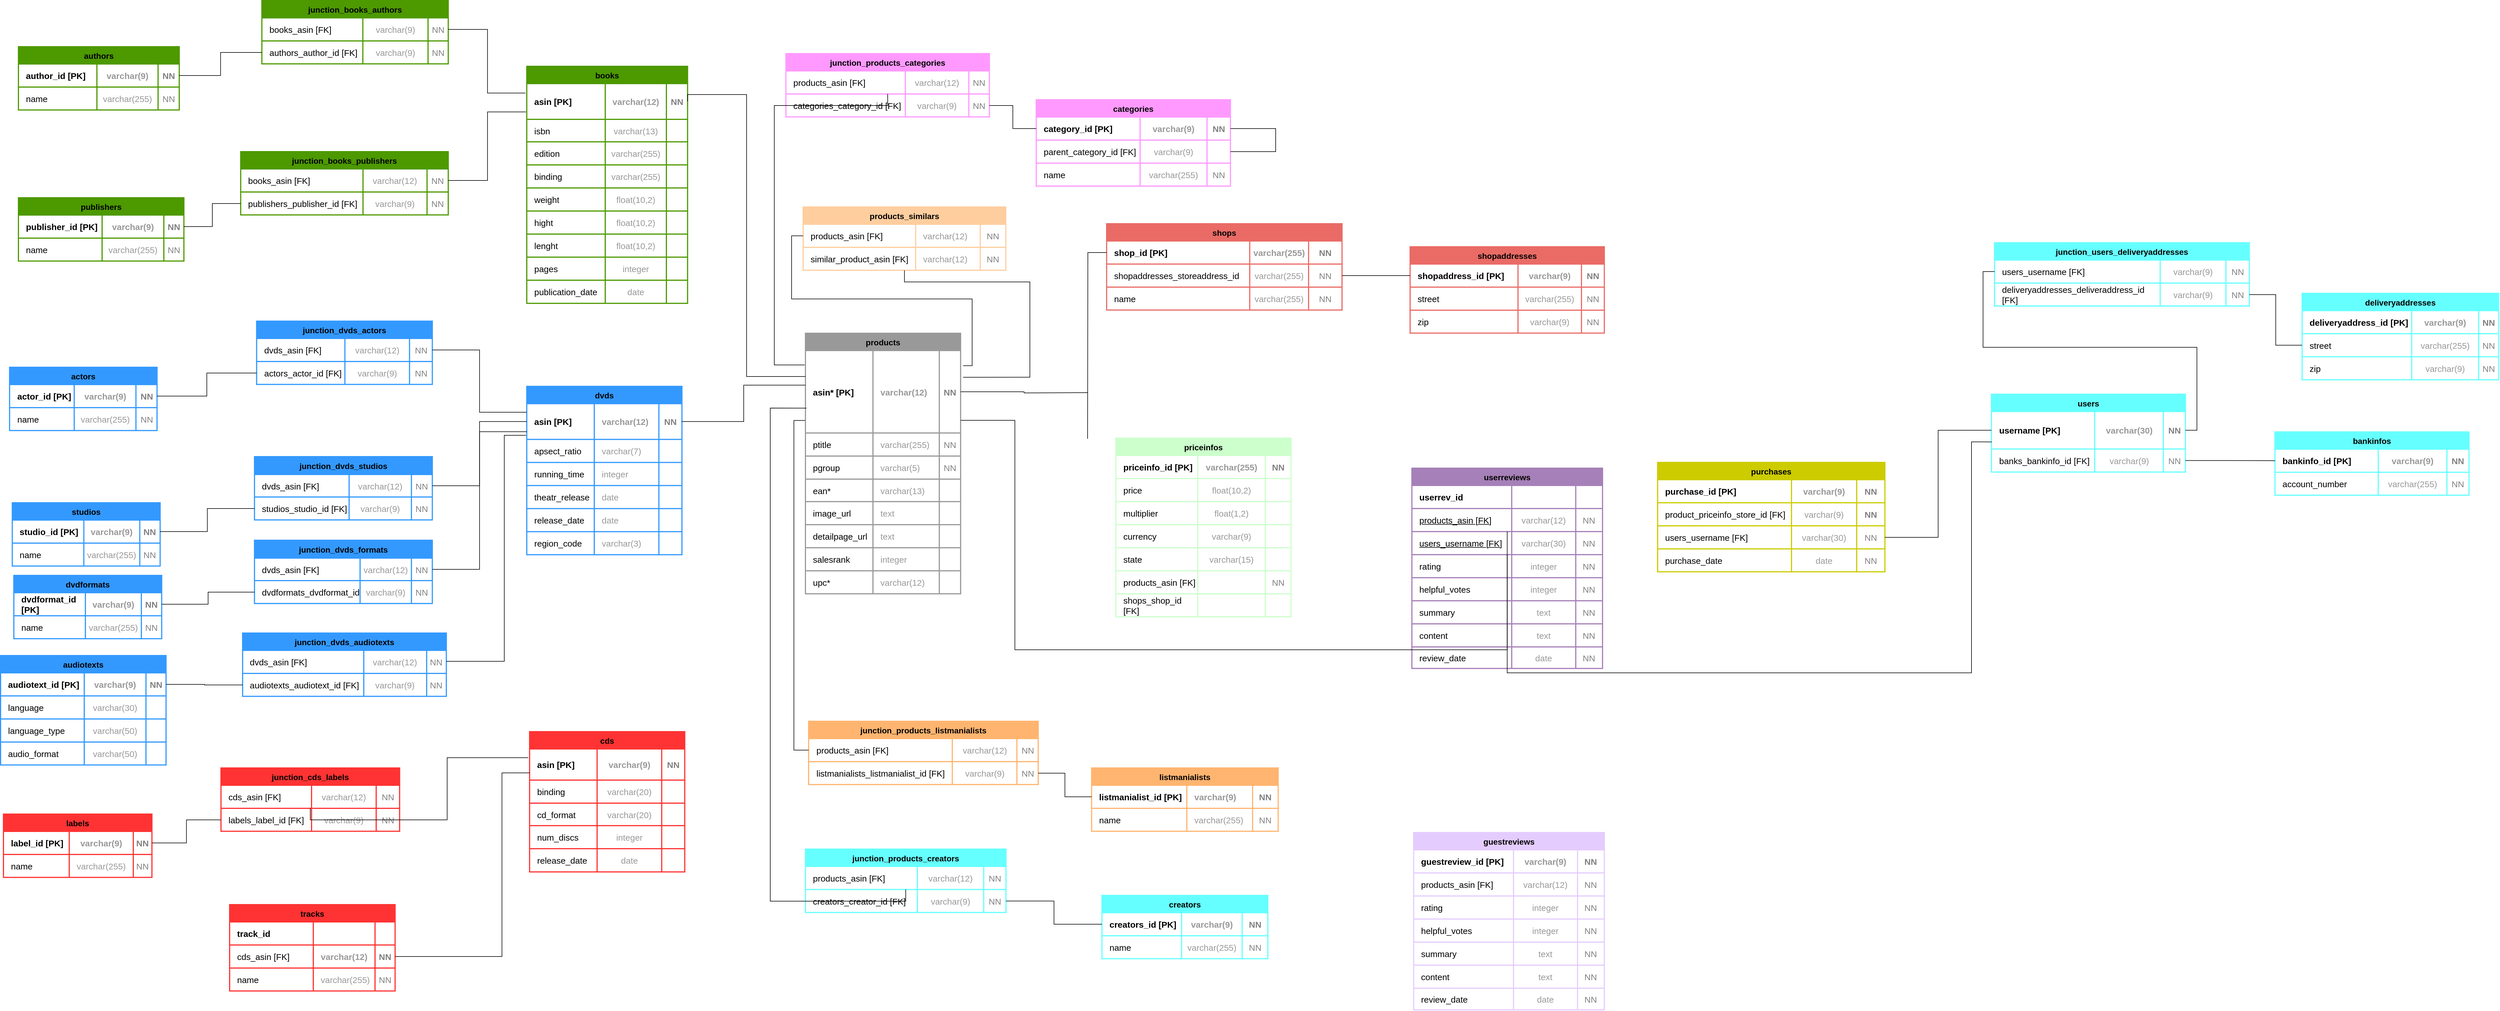 <mxfile version="20.8.16" type="device"><diagram name="Page-1" id="H7u1goVPe7sZnNAeTRR-"><mxGraphModel dx="4115" dy="1865" grid="0" gridSize="10" guides="1" tooltips="1" connect="1" arrows="1" fold="1" page="0" pageScale="1" pageWidth="827" pageHeight="1169" math="0" shadow="0"><root><mxCell id="0"/><mxCell id="1" parent="0"/><mxCell id="W11QzePo44HRMqzBoG9I-1348" value="" style="group" parent="1" vertex="1" connectable="0"><mxGeometry x="469" y="392" width="310" height="210" as="geometry"/></mxCell><mxCell id="W11QzePo44HRMqzBoG9I-1370" value="products" style="shape=table;startSize=30;container=1;collapsible=0;childLayout=tableLayout;shadow=0;sketch=0;strokeColor=#999999;strokeWidth=2;fontFamily=Helvetica;fontSize=14;fillColor=#999999;html=0;fontStyle=1;swimlaneFillColor=none;" parent="1" vertex="1"><mxGeometry x="172" y="-16.0" width="268.929" height="451.928" as="geometry"/></mxCell><mxCell id="W11QzePo44HRMqzBoG9I-1383" style="shape=tableRow;horizontal=0;startSize=0;swimlaneHead=0;swimlaneBody=0;strokeColor=#999999;top=0;left=0;bottom=0;right=0;collapsible=0;dropTarget=0;fillColor=none;points=[[0,0.5],[1,0.5]];portConstraint=eastwest;shadow=0;sketch=0;strokeWidth=2;fontFamily=Helvetica;fontSize=12;html=0;swimlaneFillColor=none;" parent="W11QzePo44HRMqzBoG9I-1370" vertex="1"><mxGeometry y="30" width="268.929" height="143" as="geometry"/></mxCell><mxCell id="W11QzePo44HRMqzBoG9I-1384" value="asin* [PK]" style="shape=partialRectangle;html=1;whiteSpace=wrap;connectable=0;strokeColor=#999999;overflow=hidden;fillColor=none;top=0;left=0;bottom=0;right=0;pointerEvents=1;shadow=0;sketch=0;strokeWidth=2;fontFamily=Helvetica;fontSize=15;fontStyle=1;swimlaneFillColor=none;align=left;spacingLeft=11;" parent="W11QzePo44HRMqzBoG9I-1383" vertex="1"><mxGeometry width="117" height="143" as="geometry"><mxRectangle width="117" height="143" as="alternateBounds"/></mxGeometry></mxCell><mxCell id="W11QzePo44HRMqzBoG9I-1385" value="varchar(12)" style="shape=partialRectangle;html=1;whiteSpace=wrap;connectable=0;strokeColor=#999999;overflow=hidden;fillColor=none;top=0;left=0;bottom=0;right=0;pointerEvents=1;shadow=0;sketch=0;strokeWidth=2;fontFamily=Helvetica;fontSize=15;fontStyle=1;align=left;spacingLeft=11;swimlaneFillColor=none;fontColor=#999999;" parent="W11QzePo44HRMqzBoG9I-1383" vertex="1"><mxGeometry x="117" width="115" height="143" as="geometry"><mxRectangle width="115" height="143" as="alternateBounds"/></mxGeometry></mxCell><mxCell id="W11QzePo44HRMqzBoG9I-1397" value="NN" style="shape=partialRectangle;html=1;whiteSpace=wrap;connectable=0;strokeColor=#999999;overflow=hidden;fillColor=none;top=0;left=0;bottom=0;right=0;pointerEvents=1;shadow=0;sketch=0;strokeWidth=2;fontFamily=Helvetica;fontSize=15;fontStyle=1;align=center;fontColor=#808080;spacingLeft=0;swimlaneFillColor=none;" parent="W11QzePo44HRMqzBoG9I-1383" vertex="1"><mxGeometry x="232" width="37" height="143" as="geometry"><mxRectangle width="37" height="143" as="alternateBounds"/></mxGeometry></mxCell><mxCell id="W11QzePo44HRMqzBoG9I-1371" value="" style="shape=tableRow;horizontal=0;startSize=0;swimlaneHead=0;swimlaneBody=0;strokeColor=#999999;top=0;left=0;bottom=0;right=0;collapsible=0;dropTarget=0;fillColor=none;points=[[0,0.5],[1,0.5]];portConstraint=eastwest;shadow=0;sketch=0;strokeWidth=2;fontFamily=Helvetica;fontSize=12;html=0;swimlaneFillColor=none;" parent="W11QzePo44HRMqzBoG9I-1370" vertex="1"><mxGeometry y="173" width="268.929" height="40" as="geometry"/></mxCell><mxCell id="W11QzePo44HRMqzBoG9I-1372" value="ptitle" style="shape=partialRectangle;html=1;whiteSpace=wrap;connectable=0;strokeColor=#999999;overflow=hidden;fillColor=none;top=0;left=0;bottom=0;right=0;pointerEvents=1;shadow=0;sketch=0;strokeWidth=2;fontFamily=Helvetica;fontSize=15;fontStyle=0;swimlaneFillColor=none;align=left;spacingLeft=11;" parent="W11QzePo44HRMqzBoG9I-1371" vertex="1"><mxGeometry width="117" height="40" as="geometry"><mxRectangle width="117" height="40" as="alternateBounds"/></mxGeometry></mxCell><mxCell id="W11QzePo44HRMqzBoG9I-1386" value="varchar(255)" style="shape=partialRectangle;html=1;whiteSpace=wrap;connectable=0;strokeColor=#999999;overflow=hidden;fillColor=none;top=0;left=0;bottom=0;right=0;pointerEvents=1;shadow=0;sketch=0;strokeWidth=2;fontFamily=Helvetica;fontSize=15;align=left;spacingLeft=11;swimlaneFillColor=none;fontStyle=0;fontColor=#999999;" parent="W11QzePo44HRMqzBoG9I-1371" vertex="1"><mxGeometry x="117" width="115" height="40" as="geometry"><mxRectangle width="115" height="40" as="alternateBounds"/></mxGeometry></mxCell><mxCell id="W11QzePo44HRMqzBoG9I-1398" value="NN" style="shape=partialRectangle;html=1;whiteSpace=wrap;connectable=0;strokeColor=#999999;overflow=hidden;fillColor=none;top=0;left=0;bottom=0;right=0;pointerEvents=1;shadow=0;sketch=0;strokeWidth=2;fontFamily=Helvetica;fontSize=15;align=center;fontColor=#808080;spacingLeft=0;swimlaneFillColor=none;" parent="W11QzePo44HRMqzBoG9I-1371" vertex="1"><mxGeometry x="232" width="37" height="40" as="geometry"><mxRectangle width="37" height="40" as="alternateBounds"/></mxGeometry></mxCell><mxCell id="W11QzePo44HRMqzBoG9I-1373" value="" style="shape=tableRow;horizontal=0;startSize=0;swimlaneHead=0;swimlaneBody=0;strokeColor=#999999;top=0;left=0;bottom=0;right=0;collapsible=0;dropTarget=0;fillColor=none;points=[[0,0.5],[1,0.5]];portConstraint=eastwest;shadow=0;sketch=0;strokeWidth=2;fontFamily=Helvetica;fontSize=12;html=0;swimlaneFillColor=none;" parent="W11QzePo44HRMqzBoG9I-1370" vertex="1"><mxGeometry y="213" width="268.929" height="40" as="geometry"/></mxCell><mxCell id="W11QzePo44HRMqzBoG9I-1374" value="pgroup" style="shape=partialRectangle;html=1;whiteSpace=wrap;connectable=0;strokeColor=#999999;overflow=hidden;fillColor=none;top=0;left=0;bottom=0;right=0;pointerEvents=1;shadow=0;sketch=0;strokeWidth=1;fontFamily=Helvetica;fontSize=15;fontStyle=0;swimlaneFillColor=none;align=left;spacingLeft=11;" parent="W11QzePo44HRMqzBoG9I-1373" vertex="1"><mxGeometry width="117" height="40" as="geometry"><mxRectangle width="117" height="40" as="alternateBounds"/></mxGeometry></mxCell><mxCell id="W11QzePo44HRMqzBoG9I-1387" value="varchar(5)" style="shape=partialRectangle;html=1;whiteSpace=wrap;connectable=0;strokeColor=#999999;overflow=hidden;fillColor=none;top=0;left=0;bottom=0;right=0;pointerEvents=1;shadow=0;sketch=0;strokeWidth=2;fontFamily=Helvetica;fontSize=15;align=left;spacingLeft=11;swimlaneFillColor=none;fontStyle=0;fontColor=#999999;" parent="W11QzePo44HRMqzBoG9I-1373" vertex="1"><mxGeometry x="117" width="115" height="40" as="geometry"><mxRectangle width="115" height="40" as="alternateBounds"/></mxGeometry></mxCell><mxCell id="W11QzePo44HRMqzBoG9I-1399" value="NN" style="shape=partialRectangle;html=1;whiteSpace=wrap;connectable=0;strokeColor=#999999;overflow=hidden;fillColor=none;top=0;left=0;bottom=0;right=0;pointerEvents=1;shadow=0;sketch=0;strokeWidth=2;fontFamily=Helvetica;fontSize=15;align=center;fontColor=#808080;spacingLeft=0;swimlaneFillColor=none;" parent="W11QzePo44HRMqzBoG9I-1373" vertex="1"><mxGeometry x="232" width="37" height="40" as="geometry"><mxRectangle width="37" height="40" as="alternateBounds"/></mxGeometry></mxCell><mxCell id="W11QzePo44HRMqzBoG9I-1375" value="" style="shape=tableRow;horizontal=0;startSize=0;swimlaneHead=0;swimlaneBody=0;strokeColor=#999999;top=0;left=0;bottom=0;right=0;collapsible=0;dropTarget=0;fillColor=none;points=[[0,0.5],[1,0.5]];portConstraint=eastwest;shadow=0;sketch=0;strokeWidth=2;fontFamily=Helvetica;fontSize=12;html=0;swimlaneFillColor=none;" parent="W11QzePo44HRMqzBoG9I-1370" vertex="1"><mxGeometry y="253" width="268.929" height="39" as="geometry"/></mxCell><mxCell id="W11QzePo44HRMqzBoG9I-1376" value="ean*" style="shape=partialRectangle;html=1;whiteSpace=wrap;connectable=0;strokeColor=#999999;overflow=hidden;fillColor=none;top=0;left=0;bottom=0;right=0;pointerEvents=1;shadow=0;sketch=0;strokeWidth=1;fontFamily=Helvetica;fontSize=15;fontStyle=0;swimlaneFillColor=none;align=left;spacingLeft=11;" parent="W11QzePo44HRMqzBoG9I-1375" vertex="1"><mxGeometry width="117" height="39" as="geometry"><mxRectangle width="117" height="39" as="alternateBounds"/></mxGeometry></mxCell><mxCell id="W11QzePo44HRMqzBoG9I-1388" value="varchar(13)" style="shape=partialRectangle;html=1;whiteSpace=wrap;connectable=0;strokeColor=#999999;overflow=hidden;fillColor=none;top=0;left=0;bottom=0;right=0;pointerEvents=1;shadow=0;sketch=0;strokeWidth=2;fontFamily=Helvetica;fontSize=15;align=left;spacingLeft=11;swimlaneFillColor=none;fontStyle=0;fontColor=#999999;" parent="W11QzePo44HRMqzBoG9I-1375" vertex="1"><mxGeometry x="117" width="115" height="39" as="geometry"><mxRectangle width="115" height="39" as="alternateBounds"/></mxGeometry></mxCell><mxCell id="W11QzePo44HRMqzBoG9I-1400" value="" style="shape=partialRectangle;html=1;whiteSpace=wrap;connectable=0;strokeColor=#999999;overflow=hidden;fillColor=none;top=0;left=0;bottom=0;right=0;pointerEvents=1;shadow=0;sketch=0;strokeWidth=2;fontFamily=Helvetica;fontSize=15;align=center;fontColor=#808080;spacingLeft=0;swimlaneFillColor=none;" parent="W11QzePo44HRMqzBoG9I-1375" vertex="1"><mxGeometry x="232" width="37" height="39" as="geometry"><mxRectangle width="37" height="39" as="alternateBounds"/></mxGeometry></mxCell><mxCell id="W11QzePo44HRMqzBoG9I-1377" value="" style="shape=tableRow;horizontal=0;startSize=0;swimlaneHead=0;swimlaneBody=0;strokeColor=#999999;top=0;left=0;bottom=0;right=0;collapsible=0;dropTarget=0;fillColor=none;points=[[0,0.5],[1,0.5]];portConstraint=eastwest;shadow=0;sketch=0;strokeWidth=2;fontFamily=Helvetica;fontSize=12;html=0;swimlaneFillColor=none;" parent="W11QzePo44HRMqzBoG9I-1370" vertex="1"><mxGeometry y="292" width="268.929" height="40" as="geometry"/></mxCell><mxCell id="W11QzePo44HRMqzBoG9I-1378" value="image_url" style="shape=partialRectangle;html=1;whiteSpace=wrap;connectable=0;strokeColor=#999999;overflow=hidden;fillColor=none;top=0;left=0;bottom=0;right=0;pointerEvents=1;shadow=0;sketch=0;strokeWidth=1;fontFamily=Helvetica;fontSize=15;fontStyle=0;swimlaneFillColor=none;align=left;spacingLeft=11;" parent="W11QzePo44HRMqzBoG9I-1377" vertex="1"><mxGeometry width="117" height="40" as="geometry"><mxRectangle width="117" height="40" as="alternateBounds"/></mxGeometry></mxCell><mxCell id="W11QzePo44HRMqzBoG9I-1389" value="text" style="shape=partialRectangle;html=1;whiteSpace=wrap;connectable=0;strokeColor=#999999;overflow=hidden;fillColor=none;top=0;left=0;bottom=0;right=0;pointerEvents=1;shadow=0;sketch=0;strokeWidth=2;fontFamily=Helvetica;fontSize=15;align=left;spacingLeft=11;swimlaneFillColor=none;fontStyle=0;fontColor=#999999;" parent="W11QzePo44HRMqzBoG9I-1377" vertex="1"><mxGeometry x="117" width="115" height="40" as="geometry"><mxRectangle width="115" height="40" as="alternateBounds"/></mxGeometry></mxCell><mxCell id="W11QzePo44HRMqzBoG9I-1401" value="" style="shape=partialRectangle;html=1;whiteSpace=wrap;connectable=0;strokeColor=#999999;overflow=hidden;fillColor=none;top=0;left=0;bottom=0;right=0;pointerEvents=1;shadow=0;sketch=0;strokeWidth=2;fontFamily=Helvetica;fontSize=15;align=center;fontColor=#808080;spacingLeft=0;swimlaneFillColor=none;" parent="W11QzePo44HRMqzBoG9I-1377" vertex="1"><mxGeometry x="232" width="37" height="40" as="geometry"><mxRectangle width="37" height="40" as="alternateBounds"/></mxGeometry></mxCell><mxCell id="W11QzePo44HRMqzBoG9I-1428" style="shape=tableRow;horizontal=0;startSize=0;swimlaneHead=0;swimlaneBody=0;strokeColor=#999999;top=0;left=0;bottom=0;right=0;collapsible=0;dropTarget=0;fillColor=none;points=[[0,0.5],[1,0.5]];portConstraint=eastwest;shadow=0;sketch=0;strokeWidth=2;fontFamily=Helvetica;fontSize=12;html=0;swimlaneFillColor=none;" parent="W11QzePo44HRMqzBoG9I-1370" vertex="1"><mxGeometry y="332" width="268.929" height="40" as="geometry"/></mxCell><mxCell id="W11QzePo44HRMqzBoG9I-1429" value="detailpage_url" style="shape=partialRectangle;html=1;whiteSpace=wrap;connectable=0;strokeColor=#999999;overflow=hidden;fillColor=none;top=0;left=0;bottom=0;right=0;pointerEvents=1;shadow=0;sketch=0;strokeWidth=1;fontFamily=Helvetica;fontSize=15;fontStyle=0;swimlaneFillColor=none;align=left;spacingLeft=11;" parent="W11QzePo44HRMqzBoG9I-1428" vertex="1"><mxGeometry width="117" height="40" as="geometry"><mxRectangle width="117" height="40" as="alternateBounds"/></mxGeometry></mxCell><mxCell id="W11QzePo44HRMqzBoG9I-1430" value="text" style="shape=partialRectangle;html=1;whiteSpace=wrap;connectable=0;strokeColor=#999999;overflow=hidden;fillColor=none;top=0;left=0;bottom=0;right=0;pointerEvents=1;shadow=0;sketch=0;strokeWidth=2;fontFamily=Helvetica;fontSize=15;align=left;spacingLeft=11;swimlaneFillColor=none;fontStyle=0;fontColor=#999999;" parent="W11QzePo44HRMqzBoG9I-1428" vertex="1"><mxGeometry x="117" width="115" height="40" as="geometry"><mxRectangle width="115" height="40" as="alternateBounds"/></mxGeometry></mxCell><mxCell id="W11QzePo44HRMqzBoG9I-1431" value="" style="shape=partialRectangle;html=1;whiteSpace=wrap;connectable=0;strokeColor=#999999;overflow=hidden;fillColor=none;top=0;left=0;bottom=0;right=0;pointerEvents=1;shadow=0;sketch=0;strokeWidth=2;fontFamily=Helvetica;fontSize=15;align=center;fontColor=#808080;spacingLeft=0;swimlaneFillColor=none;" parent="W11QzePo44HRMqzBoG9I-1428" vertex="1"><mxGeometry x="232" width="37" height="40" as="geometry"><mxRectangle width="37" height="40" as="alternateBounds"/></mxGeometry></mxCell><mxCell id="W11QzePo44HRMqzBoG9I-1381" style="shape=tableRow;horizontal=0;startSize=0;swimlaneHead=0;swimlaneBody=0;strokeColor=#999999;top=0;left=0;bottom=0;right=0;collapsible=0;dropTarget=0;fillColor=none;points=[[0,0.5],[1,0.5]];portConstraint=eastwest;shadow=0;sketch=0;strokeWidth=2;fontFamily=Helvetica;fontSize=12;html=0;swimlaneFillColor=none;" parent="W11QzePo44HRMqzBoG9I-1370" vertex="1"><mxGeometry y="372" width="268.929" height="40" as="geometry"/></mxCell><mxCell id="W11QzePo44HRMqzBoG9I-1382" value="salesrank" style="shape=partialRectangle;html=1;whiteSpace=wrap;connectable=0;strokeColor=#999999;overflow=hidden;fillColor=none;top=0;left=0;bottom=0;right=0;pointerEvents=1;shadow=0;sketch=0;strokeWidth=1;fontFamily=Helvetica;fontSize=15;fontStyle=0;swimlaneFillColor=none;align=left;spacingLeft=11;" parent="W11QzePo44HRMqzBoG9I-1381" vertex="1"><mxGeometry width="117" height="40" as="geometry"><mxRectangle width="117" height="40" as="alternateBounds"/></mxGeometry></mxCell><mxCell id="W11QzePo44HRMqzBoG9I-1390" value="integer" style="shape=partialRectangle;html=1;whiteSpace=wrap;connectable=0;strokeColor=#999999;overflow=hidden;fillColor=none;top=0;left=0;bottom=0;right=0;pointerEvents=1;shadow=0;sketch=0;strokeWidth=2;fontFamily=Helvetica;fontSize=15;align=left;spacingLeft=11;swimlaneFillColor=none;fontStyle=0;fontColor=#999999;" parent="W11QzePo44HRMqzBoG9I-1381" vertex="1"><mxGeometry x="117" width="115" height="40" as="geometry"><mxRectangle width="115" height="40" as="alternateBounds"/></mxGeometry></mxCell><mxCell id="W11QzePo44HRMqzBoG9I-1402" value="" style="shape=partialRectangle;html=1;whiteSpace=wrap;connectable=0;strokeColor=#999999;overflow=hidden;fillColor=none;top=0;left=0;bottom=0;right=0;pointerEvents=1;shadow=0;sketch=0;strokeWidth=2;fontFamily=Helvetica;fontSize=15;align=center;fontColor=#808080;spacingLeft=0;swimlaneFillColor=none;" parent="W11QzePo44HRMqzBoG9I-1381" vertex="1"><mxGeometry x="232" width="37" height="40" as="geometry"><mxRectangle width="37" height="40" as="alternateBounds"/></mxGeometry></mxCell><mxCell id="W11QzePo44HRMqzBoG9I-1585" style="shape=tableRow;horizontal=0;startSize=0;swimlaneHead=0;swimlaneBody=0;strokeColor=#999999;top=0;left=0;bottom=0;right=0;collapsible=0;dropTarget=0;fillColor=none;points=[[0,0.5],[1,0.5]];portConstraint=eastwest;shadow=0;sketch=0;strokeWidth=2;fontFamily=Helvetica;fontSize=12;html=0;swimlaneFillColor=none;" parent="W11QzePo44HRMqzBoG9I-1370" vertex="1"><mxGeometry y="412" width="268.929" height="40" as="geometry"/></mxCell><mxCell id="W11QzePo44HRMqzBoG9I-1586" value="upc*" style="shape=partialRectangle;html=1;whiteSpace=wrap;connectable=0;strokeColor=#999999;overflow=hidden;fillColor=none;top=0;left=0;bottom=0;right=0;pointerEvents=1;shadow=0;sketch=0;strokeWidth=1;fontFamily=Helvetica;fontSize=15;fontStyle=0;swimlaneFillColor=none;align=left;spacingLeft=11;" parent="W11QzePo44HRMqzBoG9I-1585" vertex="1"><mxGeometry width="117" height="40" as="geometry"><mxRectangle width="117" height="40" as="alternateBounds"/></mxGeometry></mxCell><mxCell id="W11QzePo44HRMqzBoG9I-1587" value="varchar(12)" style="shape=partialRectangle;html=1;whiteSpace=wrap;connectable=0;strokeColor=#999999;overflow=hidden;fillColor=none;top=0;left=0;bottom=0;right=0;pointerEvents=1;shadow=0;sketch=0;strokeWidth=2;fontFamily=Helvetica;fontSize=15;align=left;spacingLeft=11;swimlaneFillColor=none;fontStyle=0;fontColor=#999999;" parent="W11QzePo44HRMqzBoG9I-1585" vertex="1"><mxGeometry x="117" width="115" height="40" as="geometry"><mxRectangle width="115" height="40" as="alternateBounds"/></mxGeometry></mxCell><mxCell id="W11QzePo44HRMqzBoG9I-1588" value="" style="shape=partialRectangle;html=1;whiteSpace=wrap;connectable=0;strokeColor=#999999;overflow=hidden;fillColor=none;top=0;left=0;bottom=0;right=0;pointerEvents=1;shadow=0;sketch=0;strokeWidth=2;fontFamily=Helvetica;fontSize=15;align=center;fontColor=#808080;spacingLeft=0;swimlaneFillColor=none;" parent="W11QzePo44HRMqzBoG9I-1585" vertex="1"><mxGeometry x="232" width="37" height="40" as="geometry"><mxRectangle width="37" height="40" as="alternateBounds"/></mxGeometry></mxCell><mxCell id="W11QzePo44HRMqzBoG9I-1490" value="books" style="shape=table;startSize=30;container=1;collapsible=0;childLayout=tableLayout;shadow=0;sketch=0;strokeColor=#4D9900;strokeWidth=2;fontFamily=Helvetica;fontSize=14;fillColor=#4D9900;html=0;fontStyle=1;swimlaneFillColor=none;" parent="1" vertex="1"><mxGeometry x="-311" y="-479" width="278.714" height="411.168" as="geometry"/></mxCell><mxCell id="W11QzePo44HRMqzBoG9I-1491" style="shape=tableRow;horizontal=0;startSize=0;swimlaneHead=0;swimlaneBody=0;strokeColor=#4D9900;top=0;left=0;bottom=0;right=0;collapsible=0;dropTarget=0;fillColor=none;points=[[0,0.5],[1,0.5]];portConstraint=eastwest;shadow=0;sketch=0;strokeWidth=2;fontFamily=Helvetica;fontSize=12;html=0;swimlaneFillColor=none;" parent="W11QzePo44HRMqzBoG9I-1490" vertex="1"><mxGeometry y="30" width="278.714" height="62" as="geometry"/></mxCell><mxCell id="W11QzePo44HRMqzBoG9I-1492" value="asin [PK]" style="shape=partialRectangle;html=1;whiteSpace=wrap;connectable=0;strokeColor=#4D9900;overflow=hidden;fillColor=none;top=0;left=0;bottom=0;right=0;pointerEvents=1;shadow=0;sketch=0;strokeWidth=2;fontFamily=Helvetica;fontSize=15;fontStyle=1;swimlaneFillColor=none;align=left;spacingLeft=11;" parent="W11QzePo44HRMqzBoG9I-1491" vertex="1"><mxGeometry width="136" height="62" as="geometry"><mxRectangle width="136" height="62" as="alternateBounds"/></mxGeometry></mxCell><mxCell id="W11QzePo44HRMqzBoG9I-1493" value="varchar(12)" style="shape=partialRectangle;html=1;whiteSpace=wrap;connectable=0;strokeColor=#4D9900;overflow=hidden;fillColor=none;top=0;left=0;bottom=0;right=0;pointerEvents=1;shadow=0;sketch=0;strokeWidth=2;fontFamily=Helvetica;fontSize=15;fontStyle=1;align=center;spacingLeft=0;swimlaneFillColor=none;fontColor=#999999;" parent="W11QzePo44HRMqzBoG9I-1491" vertex="1"><mxGeometry x="136" width="106" height="62" as="geometry"><mxRectangle width="106" height="62" as="alternateBounds"/></mxGeometry></mxCell><mxCell id="W11QzePo44HRMqzBoG9I-1494" value="NN" style="shape=partialRectangle;html=1;whiteSpace=wrap;connectable=0;strokeColor=#4D9900;overflow=hidden;fillColor=none;top=0;left=0;bottom=0;right=0;pointerEvents=1;shadow=0;sketch=0;strokeWidth=2;fontFamily=Helvetica;fontSize=15;fontStyle=1;align=center;fontColor=#808080;spacingLeft=0;swimlaneFillColor=none;" parent="W11QzePo44HRMqzBoG9I-1491" vertex="1"><mxGeometry x="242" width="37" height="62" as="geometry"><mxRectangle width="37" height="62" as="alternateBounds"/></mxGeometry></mxCell><mxCell id="W11QzePo44HRMqzBoG9I-1495" value="" style="shape=tableRow;horizontal=0;startSize=0;swimlaneHead=0;swimlaneBody=0;strokeColor=#4D9900;top=0;left=0;bottom=0;right=0;collapsible=0;dropTarget=0;fillColor=none;points=[[0,0.5],[1,0.5]];portConstraint=eastwest;shadow=0;sketch=0;strokeWidth=2;fontFamily=Helvetica;fontSize=12;html=0;swimlaneFillColor=none;" parent="W11QzePo44HRMqzBoG9I-1490" vertex="1"><mxGeometry y="92" width="278.714" height="39" as="geometry"/></mxCell><mxCell id="W11QzePo44HRMqzBoG9I-1496" value="isbn" style="shape=partialRectangle;html=1;whiteSpace=wrap;connectable=0;strokeColor=#4D9900;overflow=hidden;fillColor=none;top=0;left=0;bottom=0;right=0;pointerEvents=1;shadow=0;sketch=0;strokeWidth=2;fontFamily=Helvetica;fontSize=15;fontStyle=0;swimlaneFillColor=none;align=left;spacingLeft=11;" parent="W11QzePo44HRMqzBoG9I-1495" vertex="1"><mxGeometry width="136" height="39" as="geometry"><mxRectangle width="136" height="39" as="alternateBounds"/></mxGeometry></mxCell><mxCell id="W11QzePo44HRMqzBoG9I-1497" value="varchar(13)" style="shape=partialRectangle;html=1;whiteSpace=wrap;connectable=0;strokeColor=#4D9900;overflow=hidden;fillColor=none;top=0;left=0;bottom=0;right=0;pointerEvents=1;shadow=0;sketch=0;strokeWidth=2;fontFamily=Helvetica;fontSize=15;align=center;spacingLeft=0;swimlaneFillColor=none;fontStyle=0;fontColor=#999999;" parent="W11QzePo44HRMqzBoG9I-1495" vertex="1"><mxGeometry x="136" width="106" height="39" as="geometry"><mxRectangle width="106" height="39" as="alternateBounds"/></mxGeometry></mxCell><mxCell id="W11QzePo44HRMqzBoG9I-1498" value="" style="shape=partialRectangle;html=1;whiteSpace=wrap;connectable=0;strokeColor=#4D9900;overflow=hidden;fillColor=none;top=0;left=0;bottom=0;right=0;pointerEvents=1;shadow=0;sketch=0;strokeWidth=2;fontFamily=Helvetica;fontSize=15;align=center;fontColor=#808080;spacingLeft=0;swimlaneFillColor=none;" parent="W11QzePo44HRMqzBoG9I-1495" vertex="1"><mxGeometry x="242" width="37" height="39" as="geometry"><mxRectangle width="37" height="39" as="alternateBounds"/></mxGeometry></mxCell><mxCell id="W11QzePo44HRMqzBoG9I-1499" value="" style="shape=tableRow;horizontal=0;startSize=0;swimlaneHead=0;swimlaneBody=0;strokeColor=#4D9900;top=0;left=0;bottom=0;right=0;collapsible=0;dropTarget=0;fillColor=none;points=[[0,0.5],[1,0.5]];portConstraint=eastwest;shadow=0;sketch=0;strokeWidth=2;fontFamily=Helvetica;fontSize=12;html=0;swimlaneFillColor=none;" parent="W11QzePo44HRMqzBoG9I-1490" vertex="1"><mxGeometry y="131" width="278.714" height="40" as="geometry"/></mxCell><mxCell id="W11QzePo44HRMqzBoG9I-1500" value="edition" style="shape=partialRectangle;html=1;whiteSpace=wrap;connectable=0;strokeColor=#4D9900;overflow=hidden;fillColor=none;top=0;left=0;bottom=0;right=0;pointerEvents=1;shadow=0;sketch=0;strokeWidth=1;fontFamily=Helvetica;fontSize=15;fontStyle=0;swimlaneFillColor=none;align=left;spacingLeft=11;" parent="W11QzePo44HRMqzBoG9I-1499" vertex="1"><mxGeometry width="136" height="40" as="geometry"><mxRectangle width="136" height="40" as="alternateBounds"/></mxGeometry></mxCell><mxCell id="W11QzePo44HRMqzBoG9I-1501" value="varchar(255)" style="shape=partialRectangle;html=1;whiteSpace=wrap;connectable=0;strokeColor=#4D9900;overflow=hidden;fillColor=none;top=0;left=0;bottom=0;right=0;pointerEvents=1;shadow=0;sketch=0;strokeWidth=2;fontFamily=Helvetica;fontSize=15;align=center;spacingLeft=0;swimlaneFillColor=none;fontStyle=0;fontColor=#999999;" parent="W11QzePo44HRMqzBoG9I-1499" vertex="1"><mxGeometry x="136" width="106" height="40" as="geometry"><mxRectangle width="106" height="40" as="alternateBounds"/></mxGeometry></mxCell><mxCell id="W11QzePo44HRMqzBoG9I-1502" value="" style="shape=partialRectangle;html=1;whiteSpace=wrap;connectable=0;strokeColor=#4D9900;overflow=hidden;fillColor=none;top=0;left=0;bottom=0;right=0;pointerEvents=1;shadow=0;sketch=0;strokeWidth=2;fontFamily=Helvetica;fontSize=15;align=center;fontColor=#808080;spacingLeft=0;swimlaneFillColor=none;" parent="W11QzePo44HRMqzBoG9I-1499" vertex="1"><mxGeometry x="242" width="37" height="40" as="geometry"><mxRectangle width="37" height="40" as="alternateBounds"/></mxGeometry></mxCell><mxCell id="W11QzePo44HRMqzBoG9I-1503" value="" style="shape=tableRow;horizontal=0;startSize=0;swimlaneHead=0;swimlaneBody=0;strokeColor=#4D9900;top=0;left=0;bottom=0;right=0;collapsible=0;dropTarget=0;fillColor=none;points=[[0,0.5],[1,0.5]];portConstraint=eastwest;shadow=0;sketch=0;strokeWidth=2;fontFamily=Helvetica;fontSize=12;html=0;swimlaneFillColor=none;" parent="W11QzePo44HRMqzBoG9I-1490" vertex="1"><mxGeometry y="171" width="278.714" height="40" as="geometry"/></mxCell><mxCell id="W11QzePo44HRMqzBoG9I-1504" value="binding" style="shape=partialRectangle;html=1;whiteSpace=wrap;connectable=0;strokeColor=#4D9900;overflow=hidden;fillColor=none;top=0;left=0;bottom=0;right=0;pointerEvents=1;shadow=0;sketch=0;strokeWidth=1;fontFamily=Helvetica;fontSize=15;fontStyle=0;swimlaneFillColor=none;align=left;spacingLeft=11;" parent="W11QzePo44HRMqzBoG9I-1503" vertex="1"><mxGeometry width="136" height="40" as="geometry"><mxRectangle width="136" height="40" as="alternateBounds"/></mxGeometry></mxCell><mxCell id="W11QzePo44HRMqzBoG9I-1505" value="varchar(255)" style="shape=partialRectangle;html=1;whiteSpace=wrap;connectable=0;strokeColor=#4D9900;overflow=hidden;fillColor=none;top=0;left=0;bottom=0;right=0;pointerEvents=1;shadow=0;sketch=0;strokeWidth=2;fontFamily=Helvetica;fontSize=15;align=center;spacingLeft=0;swimlaneFillColor=none;fontStyle=0;fontColor=#999999;" parent="W11QzePo44HRMqzBoG9I-1503" vertex="1"><mxGeometry x="136" width="106" height="40" as="geometry"><mxRectangle width="106" height="40" as="alternateBounds"/></mxGeometry></mxCell><mxCell id="W11QzePo44HRMqzBoG9I-1506" value="" style="shape=partialRectangle;html=1;whiteSpace=wrap;connectable=0;strokeColor=#4D9900;overflow=hidden;fillColor=none;top=0;left=0;bottom=0;right=0;pointerEvents=1;shadow=0;sketch=0;strokeWidth=2;fontFamily=Helvetica;fontSize=15;align=center;fontColor=#808080;spacingLeft=0;swimlaneFillColor=none;" parent="W11QzePo44HRMqzBoG9I-1503" vertex="1"><mxGeometry x="242" width="37" height="40" as="geometry"><mxRectangle width="37" height="40" as="alternateBounds"/></mxGeometry></mxCell><mxCell id="W11QzePo44HRMqzBoG9I-1507" value="" style="shape=tableRow;horizontal=0;startSize=0;swimlaneHead=0;swimlaneBody=0;strokeColor=#4D9900;top=0;left=0;bottom=0;right=0;collapsible=0;dropTarget=0;fillColor=none;points=[[0,0.5],[1,0.5]];portConstraint=eastwest;shadow=0;sketch=0;strokeWidth=2;fontFamily=Helvetica;fontSize=12;html=0;swimlaneFillColor=none;" parent="W11QzePo44HRMqzBoG9I-1490" vertex="1"><mxGeometry y="211" width="278.714" height="40" as="geometry"/></mxCell><mxCell id="W11QzePo44HRMqzBoG9I-1508" value="weight" style="shape=partialRectangle;html=1;whiteSpace=wrap;connectable=0;strokeColor=#4D9900;overflow=hidden;fillColor=none;top=0;left=0;bottom=0;right=0;pointerEvents=1;shadow=0;sketch=0;strokeWidth=1;fontFamily=Helvetica;fontSize=15;fontStyle=0;swimlaneFillColor=none;align=left;spacingLeft=11;" parent="W11QzePo44HRMqzBoG9I-1507" vertex="1"><mxGeometry width="136" height="40" as="geometry"><mxRectangle width="136" height="40" as="alternateBounds"/></mxGeometry></mxCell><mxCell id="W11QzePo44HRMqzBoG9I-1509" value="float(10,2)" style="shape=partialRectangle;html=1;whiteSpace=wrap;connectable=0;strokeColor=#4D9900;overflow=hidden;fillColor=none;top=0;left=0;bottom=0;right=0;pointerEvents=1;shadow=0;sketch=0;strokeWidth=2;fontFamily=Helvetica;fontSize=15;align=center;spacingLeft=0;swimlaneFillColor=none;fontStyle=0;fontColor=#999999;" parent="W11QzePo44HRMqzBoG9I-1507" vertex="1"><mxGeometry x="136" width="106" height="40" as="geometry"><mxRectangle width="106" height="40" as="alternateBounds"/></mxGeometry></mxCell><mxCell id="W11QzePo44HRMqzBoG9I-1510" value="" style="shape=partialRectangle;html=1;whiteSpace=wrap;connectable=0;strokeColor=#4D9900;overflow=hidden;fillColor=none;top=0;left=0;bottom=0;right=0;pointerEvents=1;shadow=0;sketch=0;strokeWidth=2;fontFamily=Helvetica;fontSize=15;align=center;fontColor=#808080;spacingLeft=0;swimlaneFillColor=none;" parent="W11QzePo44HRMqzBoG9I-1507" vertex="1"><mxGeometry x="242" width="37" height="40" as="geometry"><mxRectangle width="37" height="40" as="alternateBounds"/></mxGeometry></mxCell><mxCell id="W11QzePo44HRMqzBoG9I-1511" style="shape=tableRow;horizontal=0;startSize=0;swimlaneHead=0;swimlaneBody=0;strokeColor=#4D9900;top=0;left=0;bottom=0;right=0;collapsible=0;dropTarget=0;fillColor=none;points=[[0,0.5],[1,0.5]];portConstraint=eastwest;shadow=0;sketch=0;strokeWidth=2;fontFamily=Helvetica;fontSize=12;html=0;swimlaneFillColor=none;" parent="W11QzePo44HRMqzBoG9I-1490" vertex="1"><mxGeometry y="251" width="278.714" height="40" as="geometry"/></mxCell><mxCell id="W11QzePo44HRMqzBoG9I-1512" value="hight" style="shape=partialRectangle;html=1;whiteSpace=wrap;connectable=0;strokeColor=#4D9900;overflow=hidden;fillColor=none;top=0;left=0;bottom=0;right=0;pointerEvents=1;shadow=0;sketch=0;strokeWidth=1;fontFamily=Helvetica;fontSize=15;fontStyle=0;swimlaneFillColor=none;align=left;spacingLeft=11;" parent="W11QzePo44HRMqzBoG9I-1511" vertex="1"><mxGeometry width="136" height="40" as="geometry"><mxRectangle width="136" height="40" as="alternateBounds"/></mxGeometry></mxCell><mxCell id="W11QzePo44HRMqzBoG9I-1513" value="float(10,2)" style="shape=partialRectangle;html=1;whiteSpace=wrap;connectable=0;strokeColor=#4D9900;overflow=hidden;fillColor=none;top=0;left=0;bottom=0;right=0;pointerEvents=1;shadow=0;sketch=0;strokeWidth=2;fontFamily=Helvetica;fontSize=15;align=center;spacingLeft=0;swimlaneFillColor=none;fontStyle=0;fontColor=#999999;" parent="W11QzePo44HRMqzBoG9I-1511" vertex="1"><mxGeometry x="136" width="106" height="40" as="geometry"><mxRectangle width="106" height="40" as="alternateBounds"/></mxGeometry></mxCell><mxCell id="W11QzePo44HRMqzBoG9I-1514" value="" style="shape=partialRectangle;html=1;whiteSpace=wrap;connectable=0;strokeColor=#4D9900;overflow=hidden;fillColor=none;top=0;left=0;bottom=0;right=0;pointerEvents=1;shadow=0;sketch=0;strokeWidth=2;fontFamily=Helvetica;fontSize=15;align=center;fontColor=#808080;spacingLeft=0;swimlaneFillColor=none;" parent="W11QzePo44HRMqzBoG9I-1511" vertex="1"><mxGeometry x="242" width="37" height="40" as="geometry"><mxRectangle width="37" height="40" as="alternateBounds"/></mxGeometry></mxCell><mxCell id="W11QzePo44HRMqzBoG9I-1515" style="shape=tableRow;horizontal=0;startSize=0;swimlaneHead=0;swimlaneBody=0;strokeColor=#4D9900;top=0;left=0;bottom=0;right=0;collapsible=0;dropTarget=0;fillColor=none;points=[[0,0.5],[1,0.5]];portConstraint=eastwest;shadow=0;sketch=0;strokeWidth=2;fontFamily=Helvetica;fontSize=12;html=0;swimlaneFillColor=none;" parent="W11QzePo44HRMqzBoG9I-1490" vertex="1"><mxGeometry y="291" width="278.714" height="40" as="geometry"/></mxCell><mxCell id="W11QzePo44HRMqzBoG9I-1516" value="lenght" style="shape=partialRectangle;html=1;whiteSpace=wrap;connectable=0;strokeColor=#4D9900;overflow=hidden;fillColor=none;top=0;left=0;bottom=0;right=0;pointerEvents=1;shadow=0;sketch=0;strokeWidth=1;fontFamily=Helvetica;fontSize=15;fontStyle=0;swimlaneFillColor=none;align=left;spacingLeft=11;" parent="W11QzePo44HRMqzBoG9I-1515" vertex="1"><mxGeometry width="136" height="40" as="geometry"><mxRectangle width="136" height="40" as="alternateBounds"/></mxGeometry></mxCell><mxCell id="W11QzePo44HRMqzBoG9I-1517" value="float(10,2)" style="shape=partialRectangle;html=1;whiteSpace=wrap;connectable=0;strokeColor=#4D9900;overflow=hidden;fillColor=none;top=0;left=0;bottom=0;right=0;pointerEvents=1;shadow=0;sketch=0;strokeWidth=2;fontFamily=Helvetica;fontSize=15;align=center;spacingLeft=0;swimlaneFillColor=none;fontStyle=0;fontColor=#999999;" parent="W11QzePo44HRMqzBoG9I-1515" vertex="1"><mxGeometry x="136" width="106" height="40" as="geometry"><mxRectangle width="106" height="40" as="alternateBounds"/></mxGeometry></mxCell><mxCell id="W11QzePo44HRMqzBoG9I-1518" value="" style="shape=partialRectangle;html=1;whiteSpace=wrap;connectable=0;strokeColor=#4D9900;overflow=hidden;fillColor=none;top=0;left=0;bottom=0;right=0;pointerEvents=1;shadow=0;sketch=0;strokeWidth=2;fontFamily=Helvetica;fontSize=15;align=center;fontColor=#808080;spacingLeft=0;swimlaneFillColor=none;" parent="W11QzePo44HRMqzBoG9I-1515" vertex="1"><mxGeometry x="242" width="37" height="40" as="geometry"><mxRectangle width="37" height="40" as="alternateBounds"/></mxGeometry></mxCell><mxCell id="W11QzePo44HRMqzBoG9I-1577" style="shape=tableRow;horizontal=0;startSize=0;swimlaneHead=0;swimlaneBody=0;strokeColor=#4D9900;top=0;left=0;bottom=0;right=0;collapsible=0;dropTarget=0;fillColor=none;points=[[0,0.5],[1,0.5]];portConstraint=eastwest;shadow=0;sketch=0;strokeWidth=2;fontFamily=Helvetica;fontSize=12;html=0;swimlaneFillColor=none;" parent="W11QzePo44HRMqzBoG9I-1490" vertex="1"><mxGeometry y="331" width="278.714" height="40" as="geometry"/></mxCell><mxCell id="W11QzePo44HRMqzBoG9I-1578" value="pages" style="shape=partialRectangle;html=1;whiteSpace=wrap;connectable=0;strokeColor=#4D9900;overflow=hidden;fillColor=none;top=0;left=0;bottom=0;right=0;pointerEvents=1;shadow=0;sketch=0;strokeWidth=1;fontFamily=Helvetica;fontSize=15;fontStyle=0;swimlaneFillColor=none;align=left;spacingLeft=11;" parent="W11QzePo44HRMqzBoG9I-1577" vertex="1"><mxGeometry width="136" height="40" as="geometry"><mxRectangle width="136" height="40" as="alternateBounds"/></mxGeometry></mxCell><mxCell id="W11QzePo44HRMqzBoG9I-1579" value="integer" style="shape=partialRectangle;html=1;whiteSpace=wrap;connectable=0;strokeColor=#4D9900;overflow=hidden;fillColor=none;top=0;left=0;bottom=0;right=0;pointerEvents=1;shadow=0;sketch=0;strokeWidth=2;fontFamily=Helvetica;fontSize=15;align=center;spacingLeft=0;swimlaneFillColor=none;fontStyle=0;fontColor=#999999;" parent="W11QzePo44HRMqzBoG9I-1577" vertex="1"><mxGeometry x="136" width="106" height="40" as="geometry"><mxRectangle width="106" height="40" as="alternateBounds"/></mxGeometry></mxCell><mxCell id="W11QzePo44HRMqzBoG9I-1580" value="" style="shape=partialRectangle;html=1;whiteSpace=wrap;connectable=0;strokeColor=#4D9900;overflow=hidden;fillColor=none;top=0;left=0;bottom=0;right=0;pointerEvents=1;shadow=0;sketch=0;strokeWidth=2;fontFamily=Helvetica;fontSize=15;align=center;fontColor=#808080;spacingLeft=0;swimlaneFillColor=none;" parent="W11QzePo44HRMqzBoG9I-1577" vertex="1"><mxGeometry x="242" width="37" height="40" as="geometry"><mxRectangle width="37" height="40" as="alternateBounds"/></mxGeometry></mxCell><mxCell id="W11QzePo44HRMqzBoG9I-1581" style="shape=tableRow;horizontal=0;startSize=0;swimlaneHead=0;swimlaneBody=0;strokeColor=#4D9900;top=0;left=0;bottom=0;right=0;collapsible=0;dropTarget=0;fillColor=none;points=[[0,0.5],[1,0.5]];portConstraint=eastwest;shadow=0;sketch=0;strokeWidth=2;fontFamily=Helvetica;fontSize=12;html=0;swimlaneFillColor=none;" parent="W11QzePo44HRMqzBoG9I-1490" vertex="1"><mxGeometry y="371" width="278.714" height="40" as="geometry"/></mxCell><mxCell id="W11QzePo44HRMqzBoG9I-1582" value="publication_date" style="shape=partialRectangle;html=1;whiteSpace=wrap;connectable=0;strokeColor=#4D9900;overflow=hidden;fillColor=none;top=0;left=0;bottom=0;right=0;pointerEvents=1;shadow=0;sketch=0;strokeWidth=1;fontFamily=Helvetica;fontSize=15;fontStyle=0;swimlaneFillColor=none;align=left;spacingLeft=11;" parent="W11QzePo44HRMqzBoG9I-1581" vertex="1"><mxGeometry width="136" height="40" as="geometry"><mxRectangle width="136" height="40" as="alternateBounds"/></mxGeometry></mxCell><mxCell id="W11QzePo44HRMqzBoG9I-1583" value="date" style="shape=partialRectangle;html=1;whiteSpace=wrap;connectable=0;strokeColor=#4D9900;overflow=hidden;fillColor=none;top=0;left=0;bottom=0;right=0;pointerEvents=1;shadow=0;sketch=0;strokeWidth=2;fontFamily=Helvetica;fontSize=15;align=center;spacingLeft=0;swimlaneFillColor=none;fontStyle=0;fontColor=#999999;" parent="W11QzePo44HRMqzBoG9I-1581" vertex="1"><mxGeometry x="136" width="106" height="40" as="geometry"><mxRectangle width="106" height="40" as="alternateBounds"/></mxGeometry></mxCell><mxCell id="W11QzePo44HRMqzBoG9I-1584" value="" style="shape=partialRectangle;html=1;whiteSpace=wrap;connectable=0;strokeColor=#4D9900;overflow=hidden;fillColor=none;top=0;left=0;bottom=0;right=0;pointerEvents=1;shadow=0;sketch=0;strokeWidth=2;fontFamily=Helvetica;fontSize=15;align=center;fontColor=#808080;spacingLeft=0;swimlaneFillColor=none;" parent="W11QzePo44HRMqzBoG9I-1581" vertex="1"><mxGeometry x="242" width="37" height="40" as="geometry"><mxRectangle width="37" height="40" as="alternateBounds"/></mxGeometry></mxCell><mxCell id="W11QzePo44HRMqzBoG9I-1519" value="dvds" style="shape=table;startSize=30;container=1;collapsible=0;childLayout=tableLayout;shadow=0;sketch=0;strokeColor=#3399FF;strokeWidth=2;fontFamily=Helvetica;fontSize=14;fillColor=#3399FF;html=0;fontStyle=1;swimlaneFillColor=none;" parent="1" vertex="1"><mxGeometry x="-311" y="76.11" width="268.929" height="292.02" as="geometry"/></mxCell><mxCell id="W11QzePo44HRMqzBoG9I-1520" style="shape=tableRow;horizontal=0;startSize=0;swimlaneHead=0;swimlaneBody=0;strokeColor=#3399FF;top=0;left=0;bottom=0;right=0;collapsible=0;dropTarget=0;fillColor=none;points=[[0,0.5],[1,0.5]];portConstraint=eastwest;shadow=0;sketch=0;strokeWidth=2;fontFamily=Helvetica;fontSize=12;html=0;swimlaneFillColor=none;" parent="W11QzePo44HRMqzBoG9I-1519" vertex="1"><mxGeometry y="30" width="268.929" height="62" as="geometry"/></mxCell><mxCell id="W11QzePo44HRMqzBoG9I-1521" value="asin [PK]" style="shape=partialRectangle;html=1;whiteSpace=wrap;connectable=0;strokeColor=#3399FF;overflow=hidden;fillColor=none;top=0;left=0;bottom=0;right=0;pointerEvents=1;shadow=0;sketch=0;strokeWidth=2;fontFamily=Helvetica;fontSize=15;fontStyle=1;swimlaneFillColor=none;align=left;spacingLeft=11;" parent="W11QzePo44HRMqzBoG9I-1520" vertex="1"><mxGeometry width="117" height="62" as="geometry"><mxRectangle width="117" height="62" as="alternateBounds"/></mxGeometry></mxCell><mxCell id="W11QzePo44HRMqzBoG9I-1522" value="varchar(12)" style="shape=partialRectangle;html=1;whiteSpace=wrap;connectable=0;strokeColor=#3399FF;overflow=hidden;fillColor=none;top=0;left=0;bottom=0;right=0;pointerEvents=1;shadow=0;sketch=0;strokeWidth=2;fontFamily=Helvetica;fontSize=15;fontStyle=1;align=left;spacingLeft=11;swimlaneFillColor=none;fontColor=#999999;" parent="W11QzePo44HRMqzBoG9I-1520" vertex="1"><mxGeometry x="117" width="112" height="62" as="geometry"><mxRectangle width="112" height="62" as="alternateBounds"/></mxGeometry></mxCell><mxCell id="W11QzePo44HRMqzBoG9I-1523" value="NN" style="shape=partialRectangle;html=1;whiteSpace=wrap;connectable=0;strokeColor=#3399FF;overflow=hidden;fillColor=none;top=0;left=0;bottom=0;right=0;pointerEvents=1;shadow=0;sketch=0;strokeWidth=2;fontFamily=Helvetica;fontSize=15;fontStyle=1;align=center;fontColor=#808080;spacingLeft=0;swimlaneFillColor=none;" parent="W11QzePo44HRMqzBoG9I-1520" vertex="1"><mxGeometry x="229" width="40" height="62" as="geometry"><mxRectangle width="40" height="62" as="alternateBounds"/></mxGeometry></mxCell><mxCell id="W11QzePo44HRMqzBoG9I-1528" value="" style="shape=tableRow;horizontal=0;startSize=0;swimlaneHead=0;swimlaneBody=0;strokeColor=#3399FF;top=0;left=0;bottom=0;right=0;collapsible=0;dropTarget=0;fillColor=none;points=[[0,0.5],[1,0.5]];portConstraint=eastwest;shadow=0;sketch=0;strokeWidth=2;fontFamily=Helvetica;fontSize=12;html=0;swimlaneFillColor=none;" parent="W11QzePo44HRMqzBoG9I-1519" vertex="1"><mxGeometry y="92" width="268.929" height="40" as="geometry"/></mxCell><mxCell id="W11QzePo44HRMqzBoG9I-1529" value="apsect_ratio" style="shape=partialRectangle;html=1;whiteSpace=wrap;connectable=0;strokeColor=#3399FF;overflow=hidden;fillColor=none;top=0;left=0;bottom=0;right=0;pointerEvents=1;shadow=0;sketch=0;strokeWidth=1;fontFamily=Helvetica;fontSize=15;fontStyle=0;swimlaneFillColor=none;align=left;spacingLeft=11;" parent="W11QzePo44HRMqzBoG9I-1528" vertex="1"><mxGeometry width="117" height="40" as="geometry"><mxRectangle width="117" height="40" as="alternateBounds"/></mxGeometry></mxCell><mxCell id="W11QzePo44HRMqzBoG9I-1530" value="varchar(7)" style="shape=partialRectangle;html=1;whiteSpace=wrap;connectable=0;strokeColor=#3399FF;overflow=hidden;fillColor=none;top=0;left=0;bottom=0;right=0;pointerEvents=1;shadow=0;sketch=0;strokeWidth=2;fontFamily=Helvetica;fontSize=15;align=left;spacingLeft=11;swimlaneFillColor=none;fontStyle=0;fontColor=#999999;" parent="W11QzePo44HRMqzBoG9I-1528" vertex="1"><mxGeometry x="117" width="112" height="40" as="geometry"><mxRectangle width="112" height="40" as="alternateBounds"/></mxGeometry></mxCell><mxCell id="W11QzePo44HRMqzBoG9I-1531" value="" style="shape=partialRectangle;html=1;whiteSpace=wrap;connectable=0;strokeColor=#3399FF;overflow=hidden;fillColor=none;top=0;left=0;bottom=0;right=0;pointerEvents=1;shadow=0;sketch=0;strokeWidth=2;fontFamily=Helvetica;fontSize=15;align=center;fontColor=#808080;spacingLeft=0;swimlaneFillColor=none;" parent="W11QzePo44HRMqzBoG9I-1528" vertex="1"><mxGeometry x="229" width="40" height="40" as="geometry"><mxRectangle width="40" height="40" as="alternateBounds"/></mxGeometry></mxCell><mxCell id="W11QzePo44HRMqzBoG9I-1595" style="shape=tableRow;horizontal=0;startSize=0;swimlaneHead=0;swimlaneBody=0;strokeColor=#3399FF;top=0;left=0;bottom=0;right=0;collapsible=0;dropTarget=0;fillColor=none;points=[[0,0.5],[1,0.5]];portConstraint=eastwest;shadow=0;sketch=0;strokeWidth=2;fontFamily=Helvetica;fontSize=12;html=0;swimlaneFillColor=none;" parent="W11QzePo44HRMqzBoG9I-1519" vertex="1"><mxGeometry y="132" width="268.929" height="40" as="geometry"/></mxCell><mxCell id="W11QzePo44HRMqzBoG9I-1596" value="running_time" style="shape=partialRectangle;html=1;whiteSpace=wrap;connectable=0;strokeColor=#3399FF;overflow=hidden;fillColor=none;top=0;left=0;bottom=0;right=0;pointerEvents=1;shadow=0;sketch=0;strokeWidth=1;fontFamily=Helvetica;fontSize=15;fontStyle=0;swimlaneFillColor=none;align=left;spacingLeft=11;" parent="W11QzePo44HRMqzBoG9I-1595" vertex="1"><mxGeometry width="117" height="40" as="geometry"><mxRectangle width="117" height="40" as="alternateBounds"/></mxGeometry></mxCell><mxCell id="W11QzePo44HRMqzBoG9I-1597" value="integer" style="shape=partialRectangle;html=1;whiteSpace=wrap;connectable=0;strokeColor=#3399FF;overflow=hidden;fillColor=none;top=0;left=0;bottom=0;right=0;pointerEvents=1;shadow=0;sketch=0;strokeWidth=2;fontFamily=Helvetica;fontSize=15;align=left;spacingLeft=11;swimlaneFillColor=none;fontStyle=0;fontColor=#999999;" parent="W11QzePo44HRMqzBoG9I-1595" vertex="1"><mxGeometry x="117" width="112" height="40" as="geometry"><mxRectangle width="112" height="40" as="alternateBounds"/></mxGeometry></mxCell><mxCell id="W11QzePo44HRMqzBoG9I-1598" style="shape=partialRectangle;html=1;whiteSpace=wrap;connectable=0;strokeColor=#3399FF;overflow=hidden;fillColor=none;top=0;left=0;bottom=0;right=0;pointerEvents=1;shadow=0;sketch=0;strokeWidth=2;fontFamily=Helvetica;fontSize=15;align=center;fontColor=#808080;spacingLeft=0;swimlaneFillColor=none;" parent="W11QzePo44HRMqzBoG9I-1595" vertex="1"><mxGeometry x="229" width="40" height="40" as="geometry"><mxRectangle width="40" height="40" as="alternateBounds"/></mxGeometry></mxCell><mxCell id="W11QzePo44HRMqzBoG9I-1620" style="shape=tableRow;horizontal=0;startSize=0;swimlaneHead=0;swimlaneBody=0;strokeColor=#3399FF;top=0;left=0;bottom=0;right=0;collapsible=0;dropTarget=0;fillColor=none;points=[[0,0.5],[1,0.5]];portConstraint=eastwest;shadow=0;sketch=0;strokeWidth=2;fontFamily=Helvetica;fontSize=12;html=0;swimlaneFillColor=none;" parent="W11QzePo44HRMqzBoG9I-1519" vertex="1"><mxGeometry y="172" width="268.929" height="40" as="geometry"/></mxCell><mxCell id="W11QzePo44HRMqzBoG9I-1621" value="theatr_release" style="shape=partialRectangle;html=1;whiteSpace=wrap;connectable=0;strokeColor=#3399FF;overflow=hidden;fillColor=none;top=0;left=0;bottom=0;right=0;pointerEvents=1;shadow=0;sketch=0;strokeWidth=1;fontFamily=Helvetica;fontSize=15;fontStyle=0;swimlaneFillColor=none;align=left;spacingLeft=11;" parent="W11QzePo44HRMqzBoG9I-1620" vertex="1"><mxGeometry width="117" height="40" as="geometry"><mxRectangle width="117" height="40" as="alternateBounds"/></mxGeometry></mxCell><mxCell id="W11QzePo44HRMqzBoG9I-1622" value="date" style="shape=partialRectangle;html=1;whiteSpace=wrap;connectable=0;strokeColor=#3399FF;overflow=hidden;fillColor=none;top=0;left=0;bottom=0;right=0;pointerEvents=1;shadow=0;sketch=0;strokeWidth=2;fontFamily=Helvetica;fontSize=15;align=left;spacingLeft=11;swimlaneFillColor=none;fontStyle=0;fontColor=#999999;" parent="W11QzePo44HRMqzBoG9I-1620" vertex="1"><mxGeometry x="117" width="112" height="40" as="geometry"><mxRectangle width="112" height="40" as="alternateBounds"/></mxGeometry></mxCell><mxCell id="W11QzePo44HRMqzBoG9I-1623" style="shape=partialRectangle;html=1;whiteSpace=wrap;connectable=0;strokeColor=#3399FF;overflow=hidden;fillColor=none;top=0;left=0;bottom=0;right=0;pointerEvents=1;shadow=0;sketch=0;strokeWidth=2;fontFamily=Helvetica;fontSize=15;align=center;fontColor=#808080;spacingLeft=0;swimlaneFillColor=none;" parent="W11QzePo44HRMqzBoG9I-1620" vertex="1"><mxGeometry x="229" width="40" height="40" as="geometry"><mxRectangle width="40" height="40" as="alternateBounds"/></mxGeometry></mxCell><mxCell id="W11QzePo44HRMqzBoG9I-1540" style="shape=tableRow;horizontal=0;startSize=0;swimlaneHead=0;swimlaneBody=0;strokeColor=#3399FF;top=0;left=0;bottom=0;right=0;collapsible=0;dropTarget=0;fillColor=none;points=[[0,0.5],[1,0.5]];portConstraint=eastwest;shadow=0;sketch=0;strokeWidth=2;fontFamily=Helvetica;fontSize=12;html=0;swimlaneFillColor=none;" parent="W11QzePo44HRMqzBoG9I-1519" vertex="1"><mxGeometry y="212" width="268.929" height="40" as="geometry"/></mxCell><mxCell id="W11QzePo44HRMqzBoG9I-1541" value="release_date" style="shape=partialRectangle;html=1;whiteSpace=wrap;connectable=0;strokeColor=#3399FF;overflow=hidden;fillColor=none;top=0;left=0;bottom=0;right=0;pointerEvents=1;shadow=0;sketch=0;strokeWidth=1;fontFamily=Helvetica;fontSize=15;fontStyle=0;swimlaneFillColor=none;align=left;spacingLeft=11;" parent="W11QzePo44HRMqzBoG9I-1540" vertex="1"><mxGeometry width="117" height="40" as="geometry"><mxRectangle width="117" height="40" as="alternateBounds"/></mxGeometry></mxCell><mxCell id="W11QzePo44HRMqzBoG9I-1542" value="date" style="shape=partialRectangle;html=1;whiteSpace=wrap;connectable=0;strokeColor=#3399FF;overflow=hidden;fillColor=none;top=0;left=0;bottom=0;right=0;pointerEvents=1;shadow=0;sketch=0;strokeWidth=2;fontFamily=Helvetica;fontSize=15;align=left;spacingLeft=11;swimlaneFillColor=none;fontStyle=0;fontColor=#999999;" parent="W11QzePo44HRMqzBoG9I-1540" vertex="1"><mxGeometry x="117" width="112" height="40" as="geometry"><mxRectangle width="112" height="40" as="alternateBounds"/></mxGeometry></mxCell><mxCell id="W11QzePo44HRMqzBoG9I-1543" value="" style="shape=partialRectangle;html=1;whiteSpace=wrap;connectable=0;strokeColor=#3399FF;overflow=hidden;fillColor=none;top=0;left=0;bottom=0;right=0;pointerEvents=1;shadow=0;sketch=0;strokeWidth=2;fontFamily=Helvetica;fontSize=15;align=center;fontColor=#808080;spacingLeft=0;swimlaneFillColor=none;" parent="W11QzePo44HRMqzBoG9I-1540" vertex="1"><mxGeometry x="229" width="40" height="40" as="geometry"><mxRectangle width="40" height="40" as="alternateBounds"/></mxGeometry></mxCell><mxCell id="W11QzePo44HRMqzBoG9I-1624" style="shape=tableRow;horizontal=0;startSize=0;swimlaneHead=0;swimlaneBody=0;strokeColor=#3399FF;top=0;left=0;bottom=0;right=0;collapsible=0;dropTarget=0;fillColor=none;points=[[0,0.5],[1,0.5]];portConstraint=eastwest;shadow=0;sketch=0;strokeWidth=2;fontFamily=Helvetica;fontSize=12;html=0;swimlaneFillColor=none;" parent="W11QzePo44HRMqzBoG9I-1519" vertex="1"><mxGeometry y="252" width="268.929" height="40" as="geometry"/></mxCell><mxCell id="W11QzePo44HRMqzBoG9I-1625" value="region_code" style="shape=partialRectangle;html=1;whiteSpace=wrap;connectable=0;strokeColor=#3399FF;overflow=hidden;fillColor=none;top=0;left=0;bottom=0;right=0;pointerEvents=1;shadow=0;sketch=0;strokeWidth=1;fontFamily=Helvetica;fontSize=15;fontStyle=0;swimlaneFillColor=none;align=left;spacingLeft=11;" parent="W11QzePo44HRMqzBoG9I-1624" vertex="1"><mxGeometry width="117" height="40" as="geometry"><mxRectangle width="117" height="40" as="alternateBounds"/></mxGeometry></mxCell><mxCell id="W11QzePo44HRMqzBoG9I-1626" value="varchar(3)" style="shape=partialRectangle;html=1;whiteSpace=wrap;connectable=0;strokeColor=#3399FF;overflow=hidden;fillColor=none;top=0;left=0;bottom=0;right=0;pointerEvents=1;shadow=0;sketch=0;strokeWidth=2;fontFamily=Helvetica;fontSize=15;align=left;spacingLeft=11;swimlaneFillColor=none;fontStyle=0;fontColor=#999999;" parent="W11QzePo44HRMqzBoG9I-1624" vertex="1"><mxGeometry x="117" width="112" height="40" as="geometry"><mxRectangle width="112" height="40" as="alternateBounds"/></mxGeometry></mxCell><mxCell id="W11QzePo44HRMqzBoG9I-1627" style="shape=partialRectangle;html=1;whiteSpace=wrap;connectable=0;strokeColor=#3399FF;overflow=hidden;fillColor=none;top=0;left=0;bottom=0;right=0;pointerEvents=1;shadow=0;sketch=0;strokeWidth=2;fontFamily=Helvetica;fontSize=15;align=center;fontColor=#808080;spacingLeft=0;swimlaneFillColor=none;" parent="W11QzePo44HRMqzBoG9I-1624" vertex="1"><mxGeometry x="229" width="40" height="40" as="geometry"><mxRectangle width="40" height="40" as="alternateBounds"/></mxGeometry></mxCell><mxCell id="W11QzePo44HRMqzBoG9I-1548" value="cds" style="shape=table;startSize=30;container=1;collapsible=0;childLayout=tableLayout;shadow=0;sketch=0;strokeColor=#FF3333;strokeWidth=2;fontFamily=Helvetica;fontSize=14;fillColor=#FF3333;html=0;fontStyle=1;swimlaneFillColor=none;" parent="1" vertex="1"><mxGeometry x="-306.11" y="675" width="268.929" height="243.24" as="geometry"/></mxCell><mxCell id="W11QzePo44HRMqzBoG9I-1549" style="shape=tableRow;horizontal=0;startSize=0;swimlaneHead=0;swimlaneBody=0;strokeColor=#FF3333;top=0;left=0;bottom=0;right=0;collapsible=0;dropTarget=0;fillColor=none;points=[[0,0.5],[1,0.5]];portConstraint=eastwest;shadow=0;sketch=0;strokeWidth=2;fontFamily=Helvetica;fontSize=12;html=0;swimlaneFillColor=none;" parent="W11QzePo44HRMqzBoG9I-1548" vertex="1"><mxGeometry y="30" width="268.929" height="54" as="geometry"/></mxCell><mxCell id="W11QzePo44HRMqzBoG9I-1550" value="asin [PK]" style="shape=partialRectangle;html=1;whiteSpace=wrap;connectable=0;strokeColor=#FF3333;overflow=hidden;fillColor=none;top=0;left=0;bottom=0;right=0;pointerEvents=1;shadow=0;sketch=0;strokeWidth=2;fontFamily=Helvetica;fontSize=15;fontStyle=1;swimlaneFillColor=none;align=left;spacingLeft=11;" parent="W11QzePo44HRMqzBoG9I-1549" vertex="1"><mxGeometry width="117" height="54" as="geometry"><mxRectangle width="117" height="54" as="alternateBounds"/></mxGeometry></mxCell><mxCell id="W11QzePo44HRMqzBoG9I-1551" value="varchar(9)" style="shape=partialRectangle;html=1;whiteSpace=wrap;connectable=0;strokeColor=#FF3333;overflow=hidden;fillColor=none;top=0;left=0;bottom=0;right=0;pointerEvents=1;shadow=0;sketch=0;strokeWidth=2;fontFamily=Helvetica;fontSize=15;fontStyle=1;align=center;spacingLeft=0;swimlaneFillColor=none;fontColor=#999999;" parent="W11QzePo44HRMqzBoG9I-1549" vertex="1"><mxGeometry x="117" width="112" height="54" as="geometry"><mxRectangle width="112" height="54" as="alternateBounds"/></mxGeometry></mxCell><mxCell id="W11QzePo44HRMqzBoG9I-1552" value="NN" style="shape=partialRectangle;html=1;whiteSpace=wrap;connectable=0;strokeColor=#FF3333;overflow=hidden;fillColor=none;top=0;left=0;bottom=0;right=0;pointerEvents=1;shadow=0;sketch=0;strokeWidth=2;fontFamily=Helvetica;fontSize=15;fontStyle=1;align=center;fontColor=#808080;spacingLeft=0;swimlaneFillColor=none;" parent="W11QzePo44HRMqzBoG9I-1549" vertex="1"><mxGeometry x="229" width="40" height="54" as="geometry"><mxRectangle width="40" height="54" as="alternateBounds"/></mxGeometry></mxCell><mxCell id="W11QzePo44HRMqzBoG9I-1553" value="" style="shape=tableRow;horizontal=0;startSize=0;swimlaneHead=0;swimlaneBody=0;strokeColor=#FF3333;top=0;left=0;bottom=0;right=0;collapsible=0;dropTarget=0;fillColor=none;points=[[0,0.5],[1,0.5]];portConstraint=eastwest;shadow=0;sketch=0;strokeWidth=2;fontFamily=Helvetica;fontSize=12;html=0;swimlaneFillColor=none;" parent="W11QzePo44HRMqzBoG9I-1548" vertex="1"><mxGeometry y="84" width="268.929" height="40" as="geometry"/></mxCell><mxCell id="W11QzePo44HRMqzBoG9I-1554" value="binding" style="shape=partialRectangle;html=1;whiteSpace=wrap;connectable=0;strokeColor=#FF3333;overflow=hidden;fillColor=none;top=0;left=0;bottom=0;right=0;pointerEvents=1;shadow=0;sketch=0;strokeWidth=2;fontFamily=Helvetica;fontSize=15;fontStyle=0;swimlaneFillColor=none;align=left;spacingLeft=11;" parent="W11QzePo44HRMqzBoG9I-1553" vertex="1"><mxGeometry width="117" height="40" as="geometry"><mxRectangle width="117" height="40" as="alternateBounds"/></mxGeometry></mxCell><mxCell id="W11QzePo44HRMqzBoG9I-1555" value="varchar(20)" style="shape=partialRectangle;html=1;whiteSpace=wrap;connectable=0;strokeColor=#FF3333;overflow=hidden;fillColor=none;top=0;left=0;bottom=0;right=0;pointerEvents=1;shadow=0;sketch=0;strokeWidth=2;fontFamily=Helvetica;fontSize=15;align=center;spacingLeft=0;swimlaneFillColor=none;fontStyle=0;fontColor=#999999;" parent="W11QzePo44HRMqzBoG9I-1553" vertex="1"><mxGeometry x="117" width="112" height="40" as="geometry"><mxRectangle width="112" height="40" as="alternateBounds"/></mxGeometry></mxCell><mxCell id="W11QzePo44HRMqzBoG9I-1556" value="" style="shape=partialRectangle;html=1;whiteSpace=wrap;connectable=0;strokeColor=#FF3333;overflow=hidden;fillColor=none;top=0;left=0;bottom=0;right=0;pointerEvents=1;shadow=0;sketch=0;strokeWidth=2;fontFamily=Helvetica;fontSize=15;align=center;fontColor=#808080;spacingLeft=0;swimlaneFillColor=none;" parent="W11QzePo44HRMqzBoG9I-1553" vertex="1"><mxGeometry x="229" width="40" height="40" as="geometry"><mxRectangle width="40" height="40" as="alternateBounds"/></mxGeometry></mxCell><mxCell id="W11QzePo44HRMqzBoG9I-1557" value="" style="shape=tableRow;horizontal=0;startSize=0;swimlaneHead=0;swimlaneBody=0;strokeColor=#FF3333;top=0;left=0;bottom=0;right=0;collapsible=0;dropTarget=0;fillColor=none;points=[[0,0.5],[1,0.5]];portConstraint=eastwest;shadow=0;sketch=0;strokeWidth=2;fontFamily=Helvetica;fontSize=12;html=0;swimlaneFillColor=none;" parent="W11QzePo44HRMqzBoG9I-1548" vertex="1"><mxGeometry y="124" width="268.929" height="39" as="geometry"/></mxCell><mxCell id="W11QzePo44HRMqzBoG9I-1558" value="cd_format" style="shape=partialRectangle;html=1;whiteSpace=wrap;connectable=0;strokeColor=#FF3333;overflow=hidden;fillColor=none;top=0;left=0;bottom=0;right=0;pointerEvents=1;shadow=0;sketch=0;strokeWidth=1;fontFamily=Helvetica;fontSize=15;fontStyle=0;swimlaneFillColor=none;align=left;spacingLeft=11;" parent="W11QzePo44HRMqzBoG9I-1557" vertex="1"><mxGeometry width="117" height="39" as="geometry"><mxRectangle width="117" height="39" as="alternateBounds"/></mxGeometry></mxCell><mxCell id="W11QzePo44HRMqzBoG9I-1559" value="varchar(20)" style="shape=partialRectangle;html=1;whiteSpace=wrap;connectable=0;strokeColor=#FF3333;overflow=hidden;fillColor=none;top=0;left=0;bottom=0;right=0;pointerEvents=1;shadow=0;sketch=0;strokeWidth=2;fontFamily=Helvetica;fontSize=15;align=center;spacingLeft=0;swimlaneFillColor=none;fontStyle=0;fontColor=#999999;" parent="W11QzePo44HRMqzBoG9I-1557" vertex="1"><mxGeometry x="117" width="112" height="39" as="geometry"><mxRectangle width="112" height="39" as="alternateBounds"/></mxGeometry></mxCell><mxCell id="W11QzePo44HRMqzBoG9I-1560" value="" style="shape=partialRectangle;html=1;whiteSpace=wrap;connectable=0;strokeColor=#FF3333;overflow=hidden;fillColor=none;top=0;left=0;bottom=0;right=0;pointerEvents=1;shadow=0;sketch=0;strokeWidth=2;fontFamily=Helvetica;fontSize=15;align=center;fontColor=#808080;spacingLeft=0;swimlaneFillColor=none;" parent="W11QzePo44HRMqzBoG9I-1557" vertex="1"><mxGeometry x="229" width="40" height="39" as="geometry"><mxRectangle width="40" height="39" as="alternateBounds"/></mxGeometry></mxCell><mxCell id="W11QzePo44HRMqzBoG9I-1561" value="" style="shape=tableRow;horizontal=0;startSize=0;swimlaneHead=0;swimlaneBody=0;strokeColor=#FF3333;top=0;left=0;bottom=0;right=0;collapsible=0;dropTarget=0;fillColor=none;points=[[0,0.5],[1,0.5]];portConstraint=eastwest;shadow=0;sketch=0;strokeWidth=2;fontFamily=Helvetica;fontSize=12;html=0;swimlaneFillColor=none;" parent="W11QzePo44HRMqzBoG9I-1548" vertex="1"><mxGeometry y="163" width="268.929" height="40" as="geometry"/></mxCell><mxCell id="W11QzePo44HRMqzBoG9I-1562" value="num_discs" style="shape=partialRectangle;html=1;whiteSpace=wrap;connectable=0;strokeColor=#FF3333;overflow=hidden;fillColor=none;top=0;left=0;bottom=0;right=0;pointerEvents=1;shadow=0;sketch=0;strokeWidth=1;fontFamily=Helvetica;fontSize=15;fontStyle=0;swimlaneFillColor=none;align=left;spacingLeft=11;" parent="W11QzePo44HRMqzBoG9I-1561" vertex="1"><mxGeometry width="117" height="40" as="geometry"><mxRectangle width="117" height="40" as="alternateBounds"/></mxGeometry></mxCell><mxCell id="W11QzePo44HRMqzBoG9I-1563" value="integer" style="shape=partialRectangle;html=1;whiteSpace=wrap;connectable=0;strokeColor=#FF3333;overflow=hidden;fillColor=none;top=0;left=0;bottom=0;right=0;pointerEvents=1;shadow=0;sketch=0;strokeWidth=2;fontFamily=Helvetica;fontSize=15;align=center;spacingLeft=0;swimlaneFillColor=none;fontStyle=0;fontColor=#999999;" parent="W11QzePo44HRMqzBoG9I-1561" vertex="1"><mxGeometry x="117" width="112" height="40" as="geometry"><mxRectangle width="112" height="40" as="alternateBounds"/></mxGeometry></mxCell><mxCell id="W11QzePo44HRMqzBoG9I-1564" value="" style="shape=partialRectangle;html=1;whiteSpace=wrap;connectable=0;strokeColor=#FF3333;overflow=hidden;fillColor=none;top=0;left=0;bottom=0;right=0;pointerEvents=1;shadow=0;sketch=0;strokeWidth=2;fontFamily=Helvetica;fontSize=15;align=center;fontColor=#808080;spacingLeft=0;swimlaneFillColor=none;" parent="W11QzePo44HRMqzBoG9I-1561" vertex="1"><mxGeometry x="229" width="40" height="40" as="geometry"><mxRectangle width="40" height="40" as="alternateBounds"/></mxGeometry></mxCell><mxCell id="W11QzePo44HRMqzBoG9I-1565" value="" style="shape=tableRow;horizontal=0;startSize=0;swimlaneHead=0;swimlaneBody=0;strokeColor=#FF3333;top=0;left=0;bottom=0;right=0;collapsible=0;dropTarget=0;fillColor=none;points=[[0,0.5],[1,0.5]];portConstraint=eastwest;shadow=0;sketch=0;strokeWidth=2;fontFamily=Helvetica;fontSize=12;html=0;swimlaneFillColor=none;" parent="W11QzePo44HRMqzBoG9I-1548" vertex="1"><mxGeometry y="203" width="268.929" height="40" as="geometry"/></mxCell><mxCell id="W11QzePo44HRMqzBoG9I-1566" value="release_date" style="shape=partialRectangle;html=1;whiteSpace=wrap;connectable=0;strokeColor=#FF3333;overflow=hidden;fillColor=none;top=0;left=0;bottom=0;right=0;pointerEvents=1;shadow=0;sketch=0;strokeWidth=1;fontFamily=Helvetica;fontSize=15;fontStyle=0;swimlaneFillColor=none;align=left;spacingLeft=11;" parent="W11QzePo44HRMqzBoG9I-1565" vertex="1"><mxGeometry width="117" height="40" as="geometry"><mxRectangle width="117" height="40" as="alternateBounds"/></mxGeometry></mxCell><mxCell id="W11QzePo44HRMqzBoG9I-1567" value="date" style="shape=partialRectangle;html=1;whiteSpace=wrap;connectable=0;strokeColor=#FF3333;overflow=hidden;fillColor=none;top=0;left=0;bottom=0;right=0;pointerEvents=1;shadow=0;sketch=0;strokeWidth=2;fontFamily=Helvetica;fontSize=15;align=center;spacingLeft=0;swimlaneFillColor=none;fontStyle=0;fontColor=#999999;" parent="W11QzePo44HRMqzBoG9I-1565" vertex="1"><mxGeometry x="117" width="112" height="40" as="geometry"><mxRectangle width="112" height="40" as="alternateBounds"/></mxGeometry></mxCell><mxCell id="W11QzePo44HRMqzBoG9I-1568" value="" style="shape=partialRectangle;html=1;whiteSpace=wrap;connectable=0;strokeColor=#FF3333;overflow=hidden;fillColor=none;top=0;left=0;bottom=0;right=0;pointerEvents=1;shadow=0;sketch=0;strokeWidth=2;fontFamily=Helvetica;fontSize=15;align=center;fontColor=#808080;spacingLeft=0;swimlaneFillColor=none;" parent="W11QzePo44HRMqzBoG9I-1565" vertex="1"><mxGeometry x="229" width="40" height="40" as="geometry"><mxRectangle width="40" height="40" as="alternateBounds"/></mxGeometry></mxCell><mxCell id="W11QzePo44HRMqzBoG9I-1639" value="authors" style="shape=table;startSize=30;container=1;collapsible=0;childLayout=tableLayout;shadow=0;sketch=0;strokeColor=#4D9900;strokeWidth=2;fontFamily=Helvetica;fontSize=14;fillColor=#4D9900;html=0;fontStyle=1;swimlaneFillColor=none;" parent="1" vertex="1"><mxGeometry x="-1192.04" y="-513" width="278.714" height="109.786" as="geometry"/></mxCell><mxCell id="W11QzePo44HRMqzBoG9I-1640" style="shape=tableRow;horizontal=0;startSize=0;swimlaneHead=0;swimlaneBody=0;strokeColor=#4D9900;top=0;left=0;bottom=0;right=0;collapsible=0;dropTarget=0;fillColor=none;points=[[0,0.5],[1,0.5]];portConstraint=eastwest;shadow=0;sketch=0;strokeWidth=2;fontFamily=Helvetica;fontSize=12;html=0;swimlaneFillColor=none;" parent="W11QzePo44HRMqzBoG9I-1639" vertex="1"><mxGeometry y="30" width="278.714" height="40" as="geometry"/></mxCell><mxCell id="W11QzePo44HRMqzBoG9I-1641" value="author_id [PK]" style="shape=partialRectangle;html=1;whiteSpace=wrap;connectable=0;strokeColor=#4D9900;overflow=hidden;fillColor=none;top=0;left=0;bottom=0;right=0;pointerEvents=1;shadow=0;sketch=0;strokeWidth=2;fontFamily=Helvetica;fontSize=15;fontStyle=1;swimlaneFillColor=none;align=left;spacingLeft=11;" parent="W11QzePo44HRMqzBoG9I-1640" vertex="1"><mxGeometry width="136" height="40" as="geometry"><mxRectangle width="136" height="40" as="alternateBounds"/></mxGeometry></mxCell><mxCell id="W11QzePo44HRMqzBoG9I-1642" value="varchar(9)" style="shape=partialRectangle;html=1;whiteSpace=wrap;connectable=0;strokeColor=#4D9900;overflow=hidden;fillColor=none;top=0;left=0;bottom=0;right=0;pointerEvents=1;shadow=0;sketch=0;strokeWidth=2;fontFamily=Helvetica;fontSize=15;fontStyle=1;align=center;spacingLeft=0;swimlaneFillColor=none;fontColor=#999999;" parent="W11QzePo44HRMqzBoG9I-1640" vertex="1"><mxGeometry x="136" width="106" height="40" as="geometry"><mxRectangle width="106" height="40" as="alternateBounds"/></mxGeometry></mxCell><mxCell id="W11QzePo44HRMqzBoG9I-1643" value="NN" style="shape=partialRectangle;html=1;whiteSpace=wrap;connectable=0;strokeColor=#4D9900;overflow=hidden;fillColor=none;top=0;left=0;bottom=0;right=0;pointerEvents=1;shadow=0;sketch=0;strokeWidth=2;fontFamily=Helvetica;fontSize=15;fontStyle=1;align=center;fontColor=#808080;spacingLeft=0;swimlaneFillColor=none;" parent="W11QzePo44HRMqzBoG9I-1640" vertex="1"><mxGeometry x="242" width="37" height="40" as="geometry"><mxRectangle width="37" height="40" as="alternateBounds"/></mxGeometry></mxCell><mxCell id="W11QzePo44HRMqzBoG9I-1644" value="" style="shape=tableRow;horizontal=0;startSize=0;swimlaneHead=0;swimlaneBody=0;strokeColor=#4D9900;top=0;left=0;bottom=0;right=0;collapsible=0;dropTarget=0;fillColor=none;points=[[0,0.5],[1,0.5]];portConstraint=eastwest;shadow=0;sketch=0;strokeWidth=2;fontFamily=Helvetica;fontSize=12;html=0;swimlaneFillColor=none;" parent="W11QzePo44HRMqzBoG9I-1639" vertex="1"><mxGeometry y="70" width="278.714" height="40" as="geometry"/></mxCell><mxCell id="W11QzePo44HRMqzBoG9I-1645" value="name" style="shape=partialRectangle;html=1;whiteSpace=wrap;connectable=0;strokeColor=#4D9900;overflow=hidden;fillColor=none;top=0;left=0;bottom=0;right=0;pointerEvents=1;shadow=0;sketch=0;strokeWidth=2;fontFamily=Helvetica;fontSize=15;fontStyle=0;swimlaneFillColor=none;align=left;spacingLeft=11;" parent="W11QzePo44HRMqzBoG9I-1644" vertex="1"><mxGeometry width="136" height="40" as="geometry"><mxRectangle width="136" height="40" as="alternateBounds"/></mxGeometry></mxCell><mxCell id="W11QzePo44HRMqzBoG9I-1646" value="varchar(255)" style="shape=partialRectangle;html=1;whiteSpace=wrap;connectable=0;strokeColor=#4D9900;overflow=hidden;fillColor=none;top=0;left=0;bottom=0;right=0;pointerEvents=1;shadow=0;sketch=0;strokeWidth=2;fontFamily=Helvetica;fontSize=15;align=center;spacingLeft=0;swimlaneFillColor=none;fontStyle=0;fontColor=#999999;" parent="W11QzePo44HRMqzBoG9I-1644" vertex="1"><mxGeometry x="136" width="106" height="40" as="geometry"><mxRectangle width="106" height="40" as="alternateBounds"/></mxGeometry></mxCell><mxCell id="W11QzePo44HRMqzBoG9I-1647" value="NN" style="shape=partialRectangle;html=1;whiteSpace=wrap;connectable=0;strokeColor=#4D9900;overflow=hidden;fillColor=none;top=0;left=0;bottom=0;right=0;pointerEvents=1;shadow=0;sketch=0;strokeWidth=2;fontFamily=Helvetica;fontSize=15;align=center;fontColor=#808080;spacingLeft=0;swimlaneFillColor=none;" parent="W11QzePo44HRMqzBoG9I-1644" vertex="1"><mxGeometry x="242" width="37" height="40" as="geometry"><mxRectangle width="37" height="40" as="alternateBounds"/></mxGeometry></mxCell><mxCell id="W11QzePo44HRMqzBoG9I-1676" value="publishers" style="shape=table;startSize=30;container=1;collapsible=0;childLayout=tableLayout;shadow=0;sketch=0;strokeColor=#4D9900;strokeWidth=2;fontFamily=Helvetica;fontSize=14;fillColor=#4D9900;html=0;fontStyle=1;swimlaneFillColor=none;" parent="1" vertex="1"><mxGeometry x="-1192.04" y="-251" width="286.786" height="109.79" as="geometry"/></mxCell><mxCell id="W11QzePo44HRMqzBoG9I-1677" style="shape=tableRow;horizontal=0;startSize=0;swimlaneHead=0;swimlaneBody=0;strokeColor=#4D9900;top=0;left=0;bottom=0;right=0;collapsible=0;dropTarget=0;fillColor=none;points=[[0,0.5],[1,0.5]];portConstraint=eastwest;shadow=0;sketch=0;strokeWidth=2;fontFamily=Helvetica;fontSize=12;html=0;swimlaneFillColor=none;" parent="W11QzePo44HRMqzBoG9I-1676" vertex="1"><mxGeometry y="30" width="286.786" height="40" as="geometry"/></mxCell><mxCell id="W11QzePo44HRMqzBoG9I-1678" value="publisher_id [PK]" style="shape=partialRectangle;html=1;whiteSpace=wrap;connectable=0;strokeColor=#4D9900;overflow=hidden;fillColor=none;top=0;left=0;bottom=0;right=0;pointerEvents=1;shadow=0;sketch=0;strokeWidth=2;fontFamily=Helvetica;fontSize=15;fontStyle=1;swimlaneFillColor=none;align=left;spacingLeft=11;" parent="W11QzePo44HRMqzBoG9I-1677" vertex="1"><mxGeometry width="145" height="40" as="geometry"><mxRectangle width="145" height="40" as="alternateBounds"/></mxGeometry></mxCell><mxCell id="W11QzePo44HRMqzBoG9I-1679" value="varchar(9)" style="shape=partialRectangle;html=1;whiteSpace=wrap;connectable=0;strokeColor=#4D9900;overflow=hidden;fillColor=none;top=0;left=0;bottom=0;right=0;pointerEvents=1;shadow=0;sketch=0;strokeWidth=2;fontFamily=Helvetica;fontSize=15;fontStyle=1;align=center;spacingLeft=0;swimlaneFillColor=none;fontColor=#999999;" parent="W11QzePo44HRMqzBoG9I-1677" vertex="1"><mxGeometry x="145" width="107" height="40" as="geometry"><mxRectangle width="107" height="40" as="alternateBounds"/></mxGeometry></mxCell><mxCell id="W11QzePo44HRMqzBoG9I-1680" value="NN" style="shape=partialRectangle;html=1;whiteSpace=wrap;connectable=0;strokeColor=#4D9900;overflow=hidden;fillColor=none;top=0;left=0;bottom=0;right=0;pointerEvents=1;shadow=0;sketch=0;strokeWidth=2;fontFamily=Helvetica;fontSize=15;fontStyle=1;align=center;fontColor=#808080;spacingLeft=0;swimlaneFillColor=none;" parent="W11QzePo44HRMqzBoG9I-1677" vertex="1"><mxGeometry x="252" width="35" height="40" as="geometry"><mxRectangle width="35" height="40" as="alternateBounds"/></mxGeometry></mxCell><mxCell id="W11QzePo44HRMqzBoG9I-1681" value="" style="shape=tableRow;horizontal=0;startSize=0;swimlaneHead=0;swimlaneBody=0;strokeColor=#4D9900;top=0;left=0;bottom=0;right=0;collapsible=0;dropTarget=0;fillColor=none;points=[[0,0.5],[1,0.5]];portConstraint=eastwest;shadow=0;sketch=0;strokeWidth=2;fontFamily=Helvetica;fontSize=12;html=0;swimlaneFillColor=none;" parent="W11QzePo44HRMqzBoG9I-1676" vertex="1"><mxGeometry y="70" width="286.786" height="40" as="geometry"/></mxCell><mxCell id="W11QzePo44HRMqzBoG9I-1682" value="name" style="shape=partialRectangle;html=1;whiteSpace=wrap;connectable=0;strokeColor=#4D9900;overflow=hidden;fillColor=none;top=0;left=0;bottom=0;right=0;pointerEvents=1;shadow=0;sketch=0;strokeWidth=2;fontFamily=Helvetica;fontSize=15;fontStyle=0;swimlaneFillColor=none;align=left;spacingLeft=11;" parent="W11QzePo44HRMqzBoG9I-1681" vertex="1"><mxGeometry width="145" height="40" as="geometry"><mxRectangle width="145" height="40" as="alternateBounds"/></mxGeometry></mxCell><mxCell id="W11QzePo44HRMqzBoG9I-1683" value="varchar(255)" style="shape=partialRectangle;html=1;whiteSpace=wrap;connectable=0;strokeColor=#4D9900;overflow=hidden;fillColor=none;top=0;left=0;bottom=0;right=0;pointerEvents=1;shadow=0;sketch=0;strokeWidth=2;fontFamily=Helvetica;fontSize=15;align=center;spacingLeft=0;swimlaneFillColor=none;fontStyle=0;fontColor=#999999;" parent="W11QzePo44HRMqzBoG9I-1681" vertex="1"><mxGeometry x="145" width="107" height="40" as="geometry"><mxRectangle width="107" height="40" as="alternateBounds"/></mxGeometry></mxCell><mxCell id="W11QzePo44HRMqzBoG9I-1684" value="NN" style="shape=partialRectangle;html=1;whiteSpace=wrap;connectable=0;strokeColor=#4D9900;overflow=hidden;fillColor=none;top=0;left=0;bottom=0;right=0;pointerEvents=1;shadow=0;sketch=0;strokeWidth=2;fontFamily=Helvetica;fontSize=15;align=center;fontColor=#808080;spacingLeft=0;swimlaneFillColor=none;" parent="W11QzePo44HRMqzBoG9I-1681" vertex="1"><mxGeometry x="252" width="35" height="40" as="geometry"><mxRectangle width="35" height="40" as="alternateBounds"/></mxGeometry></mxCell><mxCell id="W11QzePo44HRMqzBoG9I-1685" value="actors" style="shape=table;startSize=30;container=1;collapsible=0;childLayout=tableLayout;shadow=0;sketch=0;strokeColor=#3399FF;strokeWidth=2;fontFamily=Helvetica;fontSize=14;fillColor=#3399FF;html=0;fontStyle=1;swimlaneFillColor=none;" parent="1" vertex="1"><mxGeometry x="-1207.38" y="43" width="255.548" height="109.79" as="geometry"/></mxCell><mxCell id="W11QzePo44HRMqzBoG9I-1686" style="shape=tableRow;horizontal=0;startSize=0;swimlaneHead=0;swimlaneBody=0;strokeColor=#3399FF;top=0;left=0;bottom=0;right=0;collapsible=0;dropTarget=0;fillColor=none;points=[[0,0.5],[1,0.5]];portConstraint=eastwest;shadow=0;sketch=0;strokeWidth=2;fontFamily=Helvetica;fontSize=12;html=0;swimlaneFillColor=none;" parent="W11QzePo44HRMqzBoG9I-1685" vertex="1"><mxGeometry y="30" width="255.548" height="40" as="geometry"/></mxCell><mxCell id="W11QzePo44HRMqzBoG9I-1687" value="actor_id [PK]" style="shape=partialRectangle;html=1;whiteSpace=wrap;connectable=0;strokeColor=#3399FF;overflow=hidden;fillColor=none;top=0;left=0;bottom=0;right=0;pointerEvents=1;shadow=0;sketch=0;strokeWidth=2;fontFamily=Helvetica;fontSize=15;fontStyle=1;swimlaneFillColor=none;align=left;spacingLeft=11;" parent="W11QzePo44HRMqzBoG9I-1686" vertex="1"><mxGeometry width="112" height="40" as="geometry"><mxRectangle width="112" height="40" as="alternateBounds"/></mxGeometry></mxCell><mxCell id="W11QzePo44HRMqzBoG9I-1688" value="varchar(9)" style="shape=partialRectangle;html=1;whiteSpace=wrap;connectable=0;strokeColor=#3399FF;overflow=hidden;fillColor=none;top=0;left=0;bottom=0;right=0;pointerEvents=1;shadow=0;sketch=0;strokeWidth=2;fontFamily=Helvetica;fontSize=15;fontStyle=1;align=center;spacingLeft=0;swimlaneFillColor=none;fontColor=#999999;" parent="W11QzePo44HRMqzBoG9I-1686" vertex="1"><mxGeometry x="112" width="107" height="40" as="geometry"><mxRectangle width="107" height="40" as="alternateBounds"/></mxGeometry></mxCell><mxCell id="W11QzePo44HRMqzBoG9I-1689" value="NN" style="shape=partialRectangle;html=1;whiteSpace=wrap;connectable=0;strokeColor=#3399FF;overflow=hidden;fillColor=none;top=0;left=0;bottom=0;right=0;pointerEvents=1;shadow=0;sketch=0;strokeWidth=2;fontFamily=Helvetica;fontSize=15;fontStyle=1;align=center;fontColor=#808080;spacingLeft=0;swimlaneFillColor=none;" parent="W11QzePo44HRMqzBoG9I-1686" vertex="1"><mxGeometry x="219" width="37" height="40" as="geometry"><mxRectangle width="37" height="40" as="alternateBounds"/></mxGeometry></mxCell><mxCell id="W11QzePo44HRMqzBoG9I-1690" value="" style="shape=tableRow;horizontal=0;startSize=0;swimlaneHead=0;swimlaneBody=0;strokeColor=#3399FF;top=0;left=0;bottom=0;right=0;collapsible=0;dropTarget=0;fillColor=none;points=[[0,0.5],[1,0.5]];portConstraint=eastwest;shadow=0;sketch=0;strokeWidth=2;fontFamily=Helvetica;fontSize=12;html=0;swimlaneFillColor=none;" parent="W11QzePo44HRMqzBoG9I-1685" vertex="1"><mxGeometry y="70" width="255.548" height="40" as="geometry"/></mxCell><mxCell id="W11QzePo44HRMqzBoG9I-1691" value="name" style="shape=partialRectangle;html=1;whiteSpace=wrap;connectable=0;strokeColor=#3399FF;overflow=hidden;fillColor=none;top=0;left=0;bottom=0;right=0;pointerEvents=1;shadow=0;sketch=0;strokeWidth=2;fontFamily=Helvetica;fontSize=15;fontStyle=0;swimlaneFillColor=none;align=left;spacingLeft=11;" parent="W11QzePo44HRMqzBoG9I-1690" vertex="1"><mxGeometry width="112" height="40" as="geometry"><mxRectangle width="112" height="40" as="alternateBounds"/></mxGeometry></mxCell><mxCell id="W11QzePo44HRMqzBoG9I-1692" value="varchar(255)" style="shape=partialRectangle;html=1;whiteSpace=wrap;connectable=0;strokeColor=#3399FF;overflow=hidden;fillColor=none;top=0;left=0;bottom=0;right=0;pointerEvents=1;shadow=0;sketch=0;strokeWidth=2;fontFamily=Helvetica;fontSize=15;align=center;spacingLeft=0;swimlaneFillColor=none;fontStyle=0;fontColor=#999999;" parent="W11QzePo44HRMqzBoG9I-1690" vertex="1"><mxGeometry x="112" width="107" height="40" as="geometry"><mxRectangle width="107" height="40" as="alternateBounds"/></mxGeometry></mxCell><mxCell id="W11QzePo44HRMqzBoG9I-1693" value="NN" style="shape=partialRectangle;html=1;whiteSpace=wrap;connectable=0;strokeColor=#3399FF;overflow=hidden;fillColor=none;top=0;left=0;bottom=0;right=0;pointerEvents=1;shadow=0;sketch=0;strokeWidth=2;fontFamily=Helvetica;fontSize=15;align=center;fontColor=#808080;spacingLeft=0;swimlaneFillColor=none;" parent="W11QzePo44HRMqzBoG9I-1690" vertex="1"><mxGeometry x="219" width="37" height="40" as="geometry"><mxRectangle width="37" height="40" as="alternateBounds"/></mxGeometry></mxCell><mxCell id="W11QzePo44HRMqzBoG9I-1694" value="studios" style="shape=table;startSize=30;container=1;collapsible=0;childLayout=tableLayout;shadow=0;sketch=0;strokeColor=#3399FF;strokeWidth=2;fontFamily=Helvetica;fontSize=14;fillColor=#3399FF;html=0;fontStyle=1;swimlaneFillColor=none;" parent="1" vertex="1"><mxGeometry x="-1202.71" y="278" width="256.262" height="109.79" as="geometry"/></mxCell><mxCell id="W11QzePo44HRMqzBoG9I-1695" style="shape=tableRow;horizontal=0;startSize=0;swimlaneHead=0;swimlaneBody=0;strokeColor=#3399FF;top=0;left=0;bottom=0;right=0;collapsible=0;dropTarget=0;fillColor=none;points=[[0,0.5],[1,0.5]];portConstraint=eastwest;shadow=0;sketch=0;strokeWidth=2;fontFamily=Helvetica;fontSize=12;html=0;swimlaneFillColor=none;" parent="W11QzePo44HRMqzBoG9I-1694" vertex="1"><mxGeometry y="30" width="256.262" height="40" as="geometry"/></mxCell><mxCell id="W11QzePo44HRMqzBoG9I-1696" value="studio_id [PK]" style="shape=partialRectangle;html=1;whiteSpace=wrap;connectable=0;strokeColor=#3399FF;overflow=hidden;fillColor=none;top=0;left=0;bottom=0;right=0;pointerEvents=1;shadow=0;sketch=0;strokeWidth=2;fontFamily=Helvetica;fontSize=15;fontStyle=1;swimlaneFillColor=none;align=left;spacingLeft=11;" parent="W11QzePo44HRMqzBoG9I-1695" vertex="1"><mxGeometry width="124" height="40" as="geometry"><mxRectangle width="124" height="40" as="alternateBounds"/></mxGeometry></mxCell><mxCell id="W11QzePo44HRMqzBoG9I-1697" value="varchar(9)" style="shape=partialRectangle;html=1;whiteSpace=wrap;connectable=0;strokeColor=#3399FF;overflow=hidden;fillColor=none;top=0;left=0;bottom=0;right=0;pointerEvents=1;shadow=0;sketch=0;strokeWidth=2;fontFamily=Helvetica;fontSize=15;fontStyle=1;align=center;spacingLeft=0;swimlaneFillColor=none;fontColor=#999999;" parent="W11QzePo44HRMqzBoG9I-1695" vertex="1"><mxGeometry x="124" width="97" height="40" as="geometry"><mxRectangle width="97" height="40" as="alternateBounds"/></mxGeometry></mxCell><mxCell id="W11QzePo44HRMqzBoG9I-1698" value="NN" style="shape=partialRectangle;html=1;whiteSpace=wrap;connectable=0;strokeColor=#3399FF;overflow=hidden;fillColor=none;top=0;left=0;bottom=0;right=0;pointerEvents=1;shadow=0;sketch=0;strokeWidth=2;fontFamily=Helvetica;fontSize=15;fontStyle=1;align=center;fontColor=#808080;spacingLeft=0;swimlaneFillColor=none;" parent="W11QzePo44HRMqzBoG9I-1695" vertex="1"><mxGeometry x="221" width="35" height="40" as="geometry"><mxRectangle width="35" height="40" as="alternateBounds"/></mxGeometry></mxCell><mxCell id="W11QzePo44HRMqzBoG9I-1699" value="" style="shape=tableRow;horizontal=0;startSize=0;swimlaneHead=0;swimlaneBody=0;strokeColor=#3399FF;top=0;left=0;bottom=0;right=0;collapsible=0;dropTarget=0;fillColor=none;points=[[0,0.5],[1,0.5]];portConstraint=eastwest;shadow=0;sketch=0;strokeWidth=2;fontFamily=Helvetica;fontSize=12;html=0;swimlaneFillColor=none;" parent="W11QzePo44HRMqzBoG9I-1694" vertex="1"><mxGeometry y="70" width="256.262" height="40" as="geometry"/></mxCell><mxCell id="W11QzePo44HRMqzBoG9I-1700" value="name" style="shape=partialRectangle;html=1;whiteSpace=wrap;connectable=0;strokeColor=#3399FF;overflow=hidden;fillColor=none;top=0;left=0;bottom=0;right=0;pointerEvents=1;shadow=0;sketch=0;strokeWidth=2;fontFamily=Helvetica;fontSize=15;fontStyle=0;swimlaneFillColor=none;align=left;spacingLeft=11;" parent="W11QzePo44HRMqzBoG9I-1699" vertex="1"><mxGeometry width="124" height="40" as="geometry"><mxRectangle width="124" height="40" as="alternateBounds"/></mxGeometry></mxCell><mxCell id="W11QzePo44HRMqzBoG9I-1701" value="varchar(255)" style="shape=partialRectangle;html=1;whiteSpace=wrap;connectable=0;strokeColor=#3399FF;overflow=hidden;fillColor=none;top=0;left=0;bottom=0;right=0;pointerEvents=1;shadow=0;sketch=0;strokeWidth=2;fontFamily=Helvetica;fontSize=15;align=center;spacingLeft=0;swimlaneFillColor=none;fontStyle=0;fontColor=#999999;" parent="W11QzePo44HRMqzBoG9I-1699" vertex="1"><mxGeometry x="124" width="97" height="40" as="geometry"><mxRectangle width="97" height="40" as="alternateBounds"/></mxGeometry></mxCell><mxCell id="W11QzePo44HRMqzBoG9I-1702" value="NN" style="shape=partialRectangle;html=1;whiteSpace=wrap;connectable=0;strokeColor=#3399FF;overflow=hidden;fillColor=none;top=0;left=0;bottom=0;right=0;pointerEvents=1;shadow=0;sketch=0;strokeWidth=2;fontFamily=Helvetica;fontSize=15;align=center;fontColor=#808080;spacingLeft=0;swimlaneFillColor=none;" parent="W11QzePo44HRMqzBoG9I-1699" vertex="1"><mxGeometry x="221" width="35" height="40" as="geometry"><mxRectangle width="35" height="40" as="alternateBounds"/></mxGeometry></mxCell><mxCell id="W11QzePo44HRMqzBoG9I-1703" value="audiotexts" style="shape=table;startSize=30;container=1;collapsible=0;childLayout=tableLayout;shadow=0;sketch=0;strokeColor=#3399FF;strokeWidth=2;fontFamily=Helvetica;fontSize=14;fillColor=#3399FF;html=0;fontStyle=1;swimlaneFillColor=none;" parent="1" vertex="1"><mxGeometry x="-1223" y="543" width="286.786" height="189.79" as="geometry"/></mxCell><mxCell id="W11QzePo44HRMqzBoG9I-1704" style="shape=tableRow;horizontal=0;startSize=0;swimlaneHead=0;swimlaneBody=0;strokeColor=#3399FF;top=0;left=0;bottom=0;right=0;collapsible=0;dropTarget=0;fillColor=none;points=[[0,0.5],[1,0.5]];portConstraint=eastwest;shadow=0;sketch=0;strokeWidth=2;fontFamily=Helvetica;fontSize=12;html=0;swimlaneFillColor=none;" parent="W11QzePo44HRMqzBoG9I-1703" vertex="1"><mxGeometry y="30" width="286.786" height="40" as="geometry"/></mxCell><mxCell id="W11QzePo44HRMqzBoG9I-1705" value="audiotext_id [PK]" style="shape=partialRectangle;html=1;whiteSpace=wrap;connectable=0;strokeColor=#3399FF;overflow=hidden;fillColor=none;top=0;left=0;bottom=0;right=0;pointerEvents=1;shadow=0;sketch=0;strokeWidth=2;fontFamily=Helvetica;fontSize=15;fontStyle=1;swimlaneFillColor=none;align=left;spacingLeft=11;" parent="W11QzePo44HRMqzBoG9I-1704" vertex="1"><mxGeometry width="145" height="40" as="geometry"><mxRectangle width="145" height="40" as="alternateBounds"/></mxGeometry></mxCell><mxCell id="W11QzePo44HRMqzBoG9I-1706" value="varchar(9)" style="shape=partialRectangle;html=1;whiteSpace=wrap;connectable=0;strokeColor=#3399FF;overflow=hidden;fillColor=none;top=0;left=0;bottom=0;right=0;pointerEvents=1;shadow=0;sketch=0;strokeWidth=2;fontFamily=Helvetica;fontSize=15;fontStyle=1;align=center;spacingLeft=0;swimlaneFillColor=none;fontColor=#999999;" parent="W11QzePo44HRMqzBoG9I-1704" vertex="1"><mxGeometry x="145" width="107" height="40" as="geometry"><mxRectangle width="107" height="40" as="alternateBounds"/></mxGeometry></mxCell><mxCell id="W11QzePo44HRMqzBoG9I-1707" value="NN" style="shape=partialRectangle;html=1;whiteSpace=wrap;connectable=0;strokeColor=#3399FF;overflow=hidden;fillColor=none;top=0;left=0;bottom=0;right=0;pointerEvents=1;shadow=0;sketch=0;strokeWidth=2;fontFamily=Helvetica;fontSize=15;fontStyle=1;align=center;fontColor=#808080;spacingLeft=0;swimlaneFillColor=none;" parent="W11QzePo44HRMqzBoG9I-1704" vertex="1"><mxGeometry x="252" width="35" height="40" as="geometry"><mxRectangle width="35" height="40" as="alternateBounds"/></mxGeometry></mxCell><mxCell id="W11QzePo44HRMqzBoG9I-1708" value="" style="shape=tableRow;horizontal=0;startSize=0;swimlaneHead=0;swimlaneBody=0;strokeColor=#3399FF;top=0;left=0;bottom=0;right=0;collapsible=0;dropTarget=0;fillColor=none;points=[[0,0.5],[1,0.5]];portConstraint=eastwest;shadow=0;sketch=0;strokeWidth=2;fontFamily=Helvetica;fontSize=12;html=0;swimlaneFillColor=none;" parent="W11QzePo44HRMqzBoG9I-1703" vertex="1"><mxGeometry y="70" width="286.786" height="40" as="geometry"/></mxCell><mxCell id="W11QzePo44HRMqzBoG9I-1709" value="language" style="shape=partialRectangle;html=1;whiteSpace=wrap;connectable=0;strokeColor=#3399FF;overflow=hidden;fillColor=none;top=0;left=0;bottom=0;right=0;pointerEvents=1;shadow=0;sketch=0;strokeWidth=2;fontFamily=Helvetica;fontSize=15;fontStyle=0;swimlaneFillColor=none;align=left;spacingLeft=11;" parent="W11QzePo44HRMqzBoG9I-1708" vertex="1"><mxGeometry width="145" height="40" as="geometry"><mxRectangle width="145" height="40" as="alternateBounds"/></mxGeometry></mxCell><mxCell id="W11QzePo44HRMqzBoG9I-1710" value="varchar(30)" style="shape=partialRectangle;html=1;whiteSpace=wrap;connectable=0;strokeColor=#3399FF;overflow=hidden;fillColor=none;top=0;left=0;bottom=0;right=0;pointerEvents=1;shadow=0;sketch=0;strokeWidth=2;fontFamily=Helvetica;fontSize=15;align=center;spacingLeft=0;swimlaneFillColor=none;fontStyle=0;fontColor=#999999;" parent="W11QzePo44HRMqzBoG9I-1708" vertex="1"><mxGeometry x="145" width="107" height="40" as="geometry"><mxRectangle width="107" height="40" as="alternateBounds"/></mxGeometry></mxCell><mxCell id="W11QzePo44HRMqzBoG9I-1711" value="" style="shape=partialRectangle;html=1;whiteSpace=wrap;connectable=0;strokeColor=#3399FF;overflow=hidden;fillColor=none;top=0;left=0;bottom=0;right=0;pointerEvents=1;shadow=0;sketch=0;strokeWidth=2;fontFamily=Helvetica;fontSize=15;align=center;fontColor=#808080;spacingLeft=0;swimlaneFillColor=none;" parent="W11QzePo44HRMqzBoG9I-1708" vertex="1"><mxGeometry x="252" width="35" height="40" as="geometry"><mxRectangle width="35" height="40" as="alternateBounds"/></mxGeometry></mxCell><mxCell id="W11QzePo44HRMqzBoG9I-1720" style="shape=tableRow;horizontal=0;startSize=0;swimlaneHead=0;swimlaneBody=0;strokeColor=#3399FF;top=0;left=0;bottom=0;right=0;collapsible=0;dropTarget=0;fillColor=none;points=[[0,0.5],[1,0.5]];portConstraint=eastwest;shadow=0;sketch=0;strokeWidth=2;fontFamily=Helvetica;fontSize=12;html=0;swimlaneFillColor=none;" parent="W11QzePo44HRMqzBoG9I-1703" vertex="1"><mxGeometry y="110" width="286.786" height="40" as="geometry"/></mxCell><mxCell id="W11QzePo44HRMqzBoG9I-1721" value="language_type" style="shape=partialRectangle;html=1;whiteSpace=wrap;connectable=0;strokeColor=#3399FF;overflow=hidden;fillColor=none;top=0;left=0;bottom=0;right=0;pointerEvents=1;shadow=0;sketch=0;strokeWidth=2;fontFamily=Helvetica;fontSize=15;fontStyle=0;swimlaneFillColor=none;align=left;spacingLeft=11;" parent="W11QzePo44HRMqzBoG9I-1720" vertex="1"><mxGeometry width="145" height="40" as="geometry"><mxRectangle width="145" height="40" as="alternateBounds"/></mxGeometry></mxCell><mxCell id="W11QzePo44HRMqzBoG9I-1722" value="varchar(50)" style="shape=partialRectangle;html=1;whiteSpace=wrap;connectable=0;strokeColor=#3399FF;overflow=hidden;fillColor=none;top=0;left=0;bottom=0;right=0;pointerEvents=1;shadow=0;sketch=0;strokeWidth=2;fontFamily=Helvetica;fontSize=15;align=center;spacingLeft=0;swimlaneFillColor=none;fontStyle=0;fontColor=#999999;" parent="W11QzePo44HRMqzBoG9I-1720" vertex="1"><mxGeometry x="145" width="107" height="40" as="geometry"><mxRectangle width="107" height="40" as="alternateBounds"/></mxGeometry></mxCell><mxCell id="W11QzePo44HRMqzBoG9I-1723" style="shape=partialRectangle;html=1;whiteSpace=wrap;connectable=0;strokeColor=#3399FF;overflow=hidden;fillColor=none;top=0;left=0;bottom=0;right=0;pointerEvents=1;shadow=0;sketch=0;strokeWidth=2;fontFamily=Helvetica;fontSize=15;align=center;fontColor=#808080;spacingLeft=0;swimlaneFillColor=none;" parent="W11QzePo44HRMqzBoG9I-1720" vertex="1"><mxGeometry x="252" width="35" height="40" as="geometry"><mxRectangle width="35" height="40" as="alternateBounds"/></mxGeometry></mxCell><mxCell id="W11QzePo44HRMqzBoG9I-1716" style="shape=tableRow;horizontal=0;startSize=0;swimlaneHead=0;swimlaneBody=0;strokeColor=#3399FF;top=0;left=0;bottom=0;right=0;collapsible=0;dropTarget=0;fillColor=none;points=[[0,0.5],[1,0.5]];portConstraint=eastwest;shadow=0;sketch=0;strokeWidth=2;fontFamily=Helvetica;fontSize=12;html=0;swimlaneFillColor=none;" parent="W11QzePo44HRMqzBoG9I-1703" vertex="1"><mxGeometry y="150" width="286.786" height="40" as="geometry"/></mxCell><mxCell id="W11QzePo44HRMqzBoG9I-1717" value="audio_format" style="shape=partialRectangle;html=1;whiteSpace=wrap;connectable=0;strokeColor=#3399FF;overflow=hidden;fillColor=none;top=0;left=0;bottom=0;right=0;pointerEvents=1;shadow=0;sketch=0;strokeWidth=2;fontFamily=Helvetica;fontSize=15;fontStyle=0;swimlaneFillColor=none;align=left;spacingLeft=11;" parent="W11QzePo44HRMqzBoG9I-1716" vertex="1"><mxGeometry width="145" height="40" as="geometry"><mxRectangle width="145" height="40" as="alternateBounds"/></mxGeometry></mxCell><mxCell id="W11QzePo44HRMqzBoG9I-1718" value="varchar(50)" style="shape=partialRectangle;html=1;whiteSpace=wrap;connectable=0;strokeColor=#3399FF;overflow=hidden;fillColor=none;top=0;left=0;bottom=0;right=0;pointerEvents=1;shadow=0;sketch=0;strokeWidth=2;fontFamily=Helvetica;fontSize=15;align=center;spacingLeft=0;swimlaneFillColor=none;fontStyle=0;fontColor=#999999;" parent="W11QzePo44HRMqzBoG9I-1716" vertex="1"><mxGeometry x="145" width="107" height="40" as="geometry"><mxRectangle width="107" height="40" as="alternateBounds"/></mxGeometry></mxCell><mxCell id="W11QzePo44HRMqzBoG9I-1719" style="shape=partialRectangle;html=1;whiteSpace=wrap;connectable=0;strokeColor=#3399FF;overflow=hidden;fillColor=none;top=0;left=0;bottom=0;right=0;pointerEvents=1;shadow=0;sketch=0;strokeWidth=2;fontFamily=Helvetica;fontSize=15;align=center;fontColor=#808080;spacingLeft=0;swimlaneFillColor=none;" parent="W11QzePo44HRMqzBoG9I-1716" vertex="1"><mxGeometry x="252" width="35" height="40" as="geometry"><mxRectangle width="35" height="40" as="alternateBounds"/></mxGeometry></mxCell><mxCell id="W11QzePo44HRMqzBoG9I-1737" value="labels" style="shape=table;startSize=30;container=1;collapsible=0;childLayout=tableLayout;shadow=0;sketch=0;strokeColor=#FF3333;strokeWidth=2;fontFamily=Helvetica;fontSize=14;fillColor=#FF3333;html=0;fontStyle=1;swimlaneFillColor=none;" parent="1" vertex="1"><mxGeometry x="-1218" y="818" width="257.331" height="109.79" as="geometry"/></mxCell><mxCell id="W11QzePo44HRMqzBoG9I-1738" style="shape=tableRow;horizontal=0;startSize=0;swimlaneHead=0;swimlaneBody=0;strokeColor=#FF3333;top=0;left=0;bottom=0;right=0;collapsible=0;dropTarget=0;fillColor=none;points=[[0,0.5],[1,0.5]];portConstraint=eastwest;shadow=0;sketch=0;strokeWidth=2;fontFamily=Helvetica;fontSize=12;html=0;swimlaneFillColor=none;" parent="W11QzePo44HRMqzBoG9I-1737" vertex="1"><mxGeometry y="30" width="257.331" height="40" as="geometry"/></mxCell><mxCell id="W11QzePo44HRMqzBoG9I-1739" value="label_id [PK]" style="shape=partialRectangle;html=1;whiteSpace=wrap;connectable=0;strokeColor=#FF3333;overflow=hidden;fillColor=none;top=0;left=0;bottom=0;right=0;pointerEvents=1;shadow=0;sketch=0;strokeWidth=2;fontFamily=Helvetica;fontSize=15;fontStyle=1;swimlaneFillColor=none;align=left;spacingLeft=11;" parent="W11QzePo44HRMqzBoG9I-1738" vertex="1"><mxGeometry width="114" height="40" as="geometry"><mxRectangle width="114" height="40" as="alternateBounds"/></mxGeometry></mxCell><mxCell id="W11QzePo44HRMqzBoG9I-1740" value="varchar(9)" style="shape=partialRectangle;html=1;whiteSpace=wrap;connectable=0;strokeColor=#FF3333;overflow=hidden;fillColor=none;top=0;left=0;bottom=0;right=0;pointerEvents=1;shadow=0;sketch=0;strokeWidth=2;fontFamily=Helvetica;fontSize=15;fontStyle=1;align=center;spacingLeft=0;swimlaneFillColor=none;fontColor=#999999;" parent="W11QzePo44HRMqzBoG9I-1738" vertex="1"><mxGeometry x="114" width="111" height="40" as="geometry"><mxRectangle width="111" height="40" as="alternateBounds"/></mxGeometry></mxCell><mxCell id="W11QzePo44HRMqzBoG9I-1741" value="NN" style="shape=partialRectangle;html=1;whiteSpace=wrap;connectable=0;strokeColor=#FF3333;overflow=hidden;fillColor=none;top=0;left=0;bottom=0;right=0;pointerEvents=1;shadow=0;sketch=0;strokeWidth=2;fontFamily=Helvetica;fontSize=15;fontStyle=1;align=center;fontColor=#808080;spacingLeft=0;swimlaneFillColor=none;" parent="W11QzePo44HRMqzBoG9I-1738" vertex="1"><mxGeometry x="225" width="32" height="40" as="geometry"><mxRectangle width="32" height="40" as="alternateBounds"/></mxGeometry></mxCell><mxCell id="W11QzePo44HRMqzBoG9I-1742" value="" style="shape=tableRow;horizontal=0;startSize=0;swimlaneHead=0;swimlaneBody=0;strokeColor=#FF3333;top=0;left=0;bottom=0;right=0;collapsible=0;dropTarget=0;fillColor=none;points=[[0,0.5],[1,0.5]];portConstraint=eastwest;shadow=0;sketch=0;strokeWidth=2;fontFamily=Helvetica;fontSize=12;html=0;swimlaneFillColor=none;" parent="W11QzePo44HRMqzBoG9I-1737" vertex="1"><mxGeometry y="70" width="257.331" height="40" as="geometry"/></mxCell><mxCell id="W11QzePo44HRMqzBoG9I-1743" value="name" style="shape=partialRectangle;html=1;whiteSpace=wrap;connectable=0;strokeColor=#FF3333;overflow=hidden;fillColor=none;top=0;left=0;bottom=0;right=0;pointerEvents=1;shadow=0;sketch=0;strokeWidth=2;fontFamily=Helvetica;fontSize=15;fontStyle=0;swimlaneFillColor=none;align=left;spacingLeft=11;" parent="W11QzePo44HRMqzBoG9I-1742" vertex="1"><mxGeometry width="114" height="40" as="geometry"><mxRectangle width="114" height="40" as="alternateBounds"/></mxGeometry></mxCell><mxCell id="W11QzePo44HRMqzBoG9I-1744" value="varchar(255)" style="shape=partialRectangle;html=1;whiteSpace=wrap;connectable=0;strokeColor=#FF3333;overflow=hidden;fillColor=none;top=0;left=0;bottom=0;right=0;pointerEvents=1;shadow=0;sketch=0;strokeWidth=2;fontFamily=Helvetica;fontSize=15;align=center;spacingLeft=0;swimlaneFillColor=none;fontStyle=0;fontColor=#999999;" parent="W11QzePo44HRMqzBoG9I-1742" vertex="1"><mxGeometry x="114" width="111" height="40" as="geometry"><mxRectangle width="111" height="40" as="alternateBounds"/></mxGeometry></mxCell><mxCell id="W11QzePo44HRMqzBoG9I-1745" value="NN" style="shape=partialRectangle;html=1;whiteSpace=wrap;connectable=0;strokeColor=#FF3333;overflow=hidden;fillColor=none;top=0;left=0;bottom=0;right=0;pointerEvents=1;shadow=0;sketch=0;strokeWidth=2;fontFamily=Helvetica;fontSize=15;align=center;fontColor=#808080;spacingLeft=0;swimlaneFillColor=none;" parent="W11QzePo44HRMqzBoG9I-1742" vertex="1"><mxGeometry x="225" width="32" height="40" as="geometry"><mxRectangle width="32" height="40" as="alternateBounds"/></mxGeometry></mxCell><mxCell id="W11QzePo44HRMqzBoG9I-1746" value="tracks" style="shape=table;startSize=30;container=1;collapsible=0;childLayout=tableLayout;shadow=0;sketch=0;strokeColor=#FF3333;strokeWidth=2;fontFamily=Helvetica;fontSize=14;fillColor=#FF3333;html=0;fontStyle=1;swimlaneFillColor=none;" parent="1" vertex="1"><mxGeometry x="-826" y="975" width="286.786" height="149.79" as="geometry"/></mxCell><mxCell id="9DXEjp9ri2t0lOGfnQS4-1" style="shape=tableRow;horizontal=0;startSize=0;swimlaneHead=0;swimlaneBody=0;strokeColor=#FF3333;top=0;left=0;bottom=0;right=0;collapsible=0;dropTarget=0;fillColor=none;points=[[0,0.5],[1,0.5]];portConstraint=eastwest;shadow=0;sketch=0;strokeWidth=2;fontFamily=Helvetica;fontSize=12;html=0;swimlaneFillColor=none;" vertex="1" parent="W11QzePo44HRMqzBoG9I-1746"><mxGeometry y="30" width="286.786" height="40" as="geometry"/></mxCell><mxCell id="9DXEjp9ri2t0lOGfnQS4-2" value="track_id" style="shape=partialRectangle;html=1;whiteSpace=wrap;connectable=0;strokeColor=#FF3333;overflow=hidden;fillColor=none;top=0;left=0;bottom=0;right=0;pointerEvents=1;shadow=0;sketch=0;strokeWidth=2;fontFamily=Helvetica;fontSize=15;fontStyle=1;swimlaneFillColor=none;align=left;spacingLeft=11;" vertex="1" parent="9DXEjp9ri2t0lOGfnQS4-1"><mxGeometry width="145" height="40" as="geometry"><mxRectangle width="145" height="40" as="alternateBounds"/></mxGeometry></mxCell><mxCell id="9DXEjp9ri2t0lOGfnQS4-3" style="shape=partialRectangle;html=1;whiteSpace=wrap;connectable=0;strokeColor=#FF3333;overflow=hidden;fillColor=none;top=0;left=0;bottom=0;right=0;pointerEvents=1;shadow=0;sketch=0;strokeWidth=2;fontFamily=Helvetica;fontSize=15;fontStyle=1;align=left;spacingLeft=11;swimlaneFillColor=none;fontColor=#999999;" vertex="1" parent="9DXEjp9ri2t0lOGfnQS4-1"><mxGeometry x="145" width="107" height="40" as="geometry"><mxRectangle width="107" height="40" as="alternateBounds"/></mxGeometry></mxCell><mxCell id="9DXEjp9ri2t0lOGfnQS4-4" style="shape=partialRectangle;html=1;whiteSpace=wrap;connectable=0;strokeColor=#FF3333;overflow=hidden;fillColor=none;top=0;left=0;bottom=0;right=0;pointerEvents=1;shadow=0;sketch=0;strokeWidth=2;fontFamily=Helvetica;fontSize=15;fontStyle=1;align=center;fontColor=#808080;spacingLeft=0;swimlaneFillColor=none;" vertex="1" parent="9DXEjp9ri2t0lOGfnQS4-1"><mxGeometry x="252" width="35" height="40" as="geometry"><mxRectangle width="35" height="40" as="alternateBounds"/></mxGeometry></mxCell><mxCell id="W11QzePo44HRMqzBoG9I-1755" style="shape=tableRow;horizontal=0;startSize=0;swimlaneHead=0;swimlaneBody=0;strokeColor=#FF3333;top=0;left=0;bottom=0;right=0;collapsible=0;dropTarget=0;fillColor=none;points=[[0,0.5],[1,0.5]];portConstraint=eastwest;shadow=0;sketch=0;strokeWidth=2;fontFamily=Helvetica;fontSize=12;html=0;swimlaneFillColor=none;" parent="W11QzePo44HRMqzBoG9I-1746" vertex="1"><mxGeometry y="70" width="286.786" height="40" as="geometry"/></mxCell><mxCell id="W11QzePo44HRMqzBoG9I-1756" value="&lt;span style=&quot;font-weight: normal;&quot;&gt;cds_asin [FK]&lt;/span&gt;" style="shape=partialRectangle;html=1;whiteSpace=wrap;connectable=0;strokeColor=#FF3333;overflow=hidden;fillColor=none;top=0;left=0;bottom=0;right=0;pointerEvents=1;shadow=0;sketch=0;strokeWidth=2;fontFamily=Helvetica;fontSize=15;fontStyle=1;swimlaneFillColor=none;align=left;spacingLeft=11;" parent="W11QzePo44HRMqzBoG9I-1755" vertex="1"><mxGeometry width="145" height="40" as="geometry"><mxRectangle width="145" height="40" as="alternateBounds"/></mxGeometry></mxCell><mxCell id="W11QzePo44HRMqzBoG9I-1757" value="varchar(12)" style="shape=partialRectangle;html=1;whiteSpace=wrap;connectable=0;strokeColor=#FF3333;overflow=hidden;fillColor=none;top=0;left=0;bottom=0;right=0;pointerEvents=1;shadow=0;sketch=0;strokeWidth=2;fontFamily=Helvetica;fontSize=15;fontStyle=1;align=left;spacingLeft=11;swimlaneFillColor=none;fontColor=#999999;" parent="W11QzePo44HRMqzBoG9I-1755" vertex="1"><mxGeometry x="145" width="107" height="40" as="geometry"><mxRectangle width="107" height="40" as="alternateBounds"/></mxGeometry></mxCell><mxCell id="W11QzePo44HRMqzBoG9I-1758" value="NN" style="shape=partialRectangle;html=1;whiteSpace=wrap;connectable=0;strokeColor=#FF3333;overflow=hidden;fillColor=none;top=0;left=0;bottom=0;right=0;pointerEvents=1;shadow=0;sketch=0;strokeWidth=2;fontFamily=Helvetica;fontSize=15;fontStyle=1;align=center;fontColor=#808080;spacingLeft=0;swimlaneFillColor=none;" parent="W11QzePo44HRMqzBoG9I-1755" vertex="1"><mxGeometry x="252" width="35" height="40" as="geometry"><mxRectangle width="35" height="40" as="alternateBounds"/></mxGeometry></mxCell><mxCell id="W11QzePo44HRMqzBoG9I-1751" value="" style="shape=tableRow;horizontal=0;startSize=0;swimlaneHead=0;swimlaneBody=0;strokeColor=#FF3333;top=0;left=0;bottom=0;right=0;collapsible=0;dropTarget=0;fillColor=none;points=[[0,0.5],[1,0.5]];portConstraint=eastwest;shadow=0;sketch=0;strokeWidth=2;fontFamily=Helvetica;fontSize=12;html=0;swimlaneFillColor=none;" parent="W11QzePo44HRMqzBoG9I-1746" vertex="1"><mxGeometry y="110" width="286.786" height="40" as="geometry"/></mxCell><mxCell id="W11QzePo44HRMqzBoG9I-1752" value="name" style="shape=partialRectangle;html=1;whiteSpace=wrap;connectable=0;strokeColor=#FF3333;overflow=hidden;fillColor=none;top=0;left=0;bottom=0;right=0;pointerEvents=1;shadow=0;sketch=0;strokeWidth=2;fontFamily=Helvetica;fontSize=15;fontStyle=0;swimlaneFillColor=none;align=left;spacingLeft=11;" parent="W11QzePo44HRMqzBoG9I-1751" vertex="1"><mxGeometry width="145" height="40" as="geometry"><mxRectangle width="145" height="40" as="alternateBounds"/></mxGeometry></mxCell><mxCell id="W11QzePo44HRMqzBoG9I-1753" value="varchar(255)" style="shape=partialRectangle;html=1;whiteSpace=wrap;connectable=0;strokeColor=#FF3333;overflow=hidden;fillColor=none;top=0;left=0;bottom=0;right=0;pointerEvents=1;shadow=0;sketch=0;strokeWidth=2;fontFamily=Helvetica;fontSize=15;align=left;spacingLeft=11;swimlaneFillColor=none;fontStyle=0;fontColor=#999999;" parent="W11QzePo44HRMqzBoG9I-1751" vertex="1"><mxGeometry x="145" width="107" height="40" as="geometry"><mxRectangle width="107" height="40" as="alternateBounds"/></mxGeometry></mxCell><mxCell id="W11QzePo44HRMqzBoG9I-1754" value="NN" style="shape=partialRectangle;html=1;whiteSpace=wrap;connectable=0;strokeColor=#FF3333;overflow=hidden;fillColor=none;top=0;left=0;bottom=0;right=0;pointerEvents=1;shadow=0;sketch=0;strokeWidth=2;fontFamily=Helvetica;fontSize=15;align=center;fontColor=#808080;spacingLeft=0;swimlaneFillColor=none;" parent="W11QzePo44HRMqzBoG9I-1751" vertex="1"><mxGeometry x="252" width="35" height="40" as="geometry"><mxRectangle width="35" height="40" as="alternateBounds"/></mxGeometry></mxCell><mxCell id="W11QzePo44HRMqzBoG9I-1759" value="junction_dvds_actors" style="shape=table;startSize=30;container=1;collapsible=0;childLayout=tableLayout;shadow=0;sketch=0;strokeColor=#3399FF;strokeWidth=2;fontFamily=Helvetica;fontSize=14;fillColor=#3399FF;html=0;fontStyle=1;swimlaneFillColor=none;" parent="1" vertex="1"><mxGeometry x="-779.21" y="-37.0" width="304.5" height="109.79" as="geometry"/></mxCell><mxCell id="W11QzePo44HRMqzBoG9I-1764" value="" style="shape=tableRow;horizontal=0;startSize=0;swimlaneHead=0;swimlaneBody=0;strokeColor=#3399FF;top=0;left=0;bottom=0;right=0;collapsible=0;dropTarget=0;fillColor=none;points=[[0,0.5],[1,0.5]];portConstraint=eastwest;shadow=0;sketch=0;strokeWidth=2;fontFamily=Helvetica;fontSize=12;html=0;swimlaneFillColor=none;" parent="W11QzePo44HRMqzBoG9I-1759" vertex="1"><mxGeometry y="30" width="304.5" height="40" as="geometry"/></mxCell><mxCell id="W11QzePo44HRMqzBoG9I-1765" value="dvds_asin [FK]" style="shape=partialRectangle;html=1;whiteSpace=wrap;connectable=0;strokeColor=#3399FF;overflow=hidden;fillColor=none;top=0;left=0;bottom=0;right=0;pointerEvents=1;shadow=0;sketch=0;strokeWidth=2;fontFamily=Helvetica;fontSize=15;fontStyle=0;swimlaneFillColor=none;align=left;spacingLeft=11;" parent="W11QzePo44HRMqzBoG9I-1764" vertex="1"><mxGeometry width="153" height="40" as="geometry"><mxRectangle width="153" height="40" as="alternateBounds"/></mxGeometry></mxCell><mxCell id="W11QzePo44HRMqzBoG9I-1766" value="varchar(12)" style="shape=partialRectangle;html=1;whiteSpace=wrap;connectable=0;strokeColor=#3399FF;overflow=hidden;fillColor=none;top=0;left=0;bottom=0;right=0;pointerEvents=1;shadow=0;sketch=0;strokeWidth=2;fontFamily=Helvetica;fontSize=15;align=center;spacingLeft=0;swimlaneFillColor=none;fontStyle=0;fontColor=#999999;" parent="W11QzePo44HRMqzBoG9I-1764" vertex="1"><mxGeometry x="153" width="112" height="40" as="geometry"><mxRectangle width="112" height="40" as="alternateBounds"/></mxGeometry></mxCell><mxCell id="W11QzePo44HRMqzBoG9I-1767" value="NN" style="shape=partialRectangle;html=1;whiteSpace=wrap;connectable=0;strokeColor=#3399FF;overflow=hidden;fillColor=none;top=0;left=0;bottom=0;right=0;pointerEvents=1;shadow=0;sketch=0;strokeWidth=2;fontFamily=Helvetica;fontSize=15;align=center;fontColor=#808080;spacingLeft=0;swimlaneFillColor=none;" parent="W11QzePo44HRMqzBoG9I-1764" vertex="1"><mxGeometry x="265" width="40" height="40" as="geometry"><mxRectangle width="40" height="40" as="alternateBounds"/></mxGeometry></mxCell><mxCell id="W11QzePo44HRMqzBoG9I-1768" style="shape=tableRow;horizontal=0;startSize=0;swimlaneHead=0;swimlaneBody=0;strokeColor=#3399FF;top=0;left=0;bottom=0;right=0;collapsible=0;dropTarget=0;fillColor=none;points=[[0,0.5],[1,0.5]];portConstraint=eastwest;shadow=0;sketch=0;strokeWidth=2;fontFamily=Helvetica;fontSize=12;html=0;swimlaneFillColor=none;" parent="W11QzePo44HRMqzBoG9I-1759" vertex="1"><mxGeometry y="70" width="304.5" height="40" as="geometry"/></mxCell><mxCell id="W11QzePo44HRMqzBoG9I-1769" value="actors_actor_id [FK]&amp;nbsp;" style="shape=partialRectangle;html=1;whiteSpace=wrap;connectable=0;strokeColor=#3399FF;overflow=hidden;fillColor=none;top=0;left=0;bottom=0;right=0;pointerEvents=1;shadow=0;sketch=0;strokeWidth=2;fontFamily=Helvetica;fontSize=15;fontStyle=0;swimlaneFillColor=none;align=left;spacingLeft=11;" parent="W11QzePo44HRMqzBoG9I-1768" vertex="1"><mxGeometry width="153" height="40" as="geometry"><mxRectangle width="153" height="40" as="alternateBounds"/></mxGeometry></mxCell><mxCell id="W11QzePo44HRMqzBoG9I-1770" value="varchar(9)" style="shape=partialRectangle;html=1;whiteSpace=wrap;connectable=0;strokeColor=#3399FF;overflow=hidden;fillColor=none;top=0;left=0;bottom=0;right=0;pointerEvents=1;shadow=0;sketch=0;strokeWidth=2;fontFamily=Helvetica;fontSize=15;align=center;spacingLeft=0;swimlaneFillColor=none;fontStyle=0;fontColor=#999999;" parent="W11QzePo44HRMqzBoG9I-1768" vertex="1"><mxGeometry x="153" width="112" height="40" as="geometry"><mxRectangle width="112" height="40" as="alternateBounds"/></mxGeometry></mxCell><mxCell id="W11QzePo44HRMqzBoG9I-1771" value="NN" style="shape=partialRectangle;html=1;whiteSpace=wrap;connectable=0;strokeColor=#3399FF;overflow=hidden;fillColor=none;top=0;left=0;bottom=0;right=0;pointerEvents=1;shadow=0;sketch=0;strokeWidth=2;fontFamily=Helvetica;fontSize=15;align=center;fontColor=#808080;spacingLeft=0;swimlaneFillColor=none;" parent="W11QzePo44HRMqzBoG9I-1768" vertex="1"><mxGeometry x="265" width="40" height="40" as="geometry"><mxRectangle width="40" height="40" as="alternateBounds"/></mxGeometry></mxCell><mxCell id="W11QzePo44HRMqzBoG9I-1776" value="junction_dvds_studios" style="shape=table;startSize=31;container=1;collapsible=0;childLayout=tableLayout;shadow=0;sketch=0;strokeColor=#3399FF;strokeWidth=2;fontFamily=Helvetica;fontSize=14;fillColor=#3399FF;html=0;fontStyle=1;swimlaneFillColor=none;" parent="1" vertex="1"><mxGeometry x="-782.91" y="198" width="308.202" height="109.79" as="geometry"/></mxCell><mxCell id="W11QzePo44HRMqzBoG9I-1781" value="" style="shape=tableRow;horizontal=0;startSize=0;swimlaneHead=0;swimlaneBody=0;strokeColor=#3399FF;top=0;left=0;bottom=0;right=0;collapsible=0;dropTarget=0;fillColor=none;points=[[0,0.5],[1,0.5]];portConstraint=eastwest;shadow=0;sketch=0;strokeWidth=2;fontFamily=Helvetica;fontSize=12;html=0;swimlaneFillColor=none;" parent="W11QzePo44HRMqzBoG9I-1776" vertex="1"><mxGeometry y="31" width="308.202" height="39" as="geometry"/></mxCell><mxCell id="W11QzePo44HRMqzBoG9I-1782" value="dvds_asin [FK]" style="shape=partialRectangle;html=1;whiteSpace=wrap;connectable=0;strokeColor=#3399FF;overflow=hidden;fillColor=none;top=0;left=0;bottom=0;right=0;pointerEvents=1;shadow=0;sketch=0;strokeWidth=2;fontFamily=Helvetica;fontSize=15;fontStyle=0;swimlaneFillColor=none;align=left;spacingLeft=11;" parent="W11QzePo44HRMqzBoG9I-1781" vertex="1"><mxGeometry width="164" height="39" as="geometry"><mxRectangle width="164" height="39" as="alternateBounds"/></mxGeometry></mxCell><mxCell id="W11QzePo44HRMqzBoG9I-1783" value="varchar(12)" style="shape=partialRectangle;html=1;whiteSpace=wrap;connectable=0;strokeColor=#3399FF;overflow=hidden;fillColor=none;top=0;left=0;bottom=0;right=0;pointerEvents=1;shadow=0;sketch=0;strokeWidth=2;fontFamily=Helvetica;fontSize=15;align=center;spacingLeft=0;swimlaneFillColor=none;fontStyle=0;fontColor=#999999;" parent="W11QzePo44HRMqzBoG9I-1781" vertex="1"><mxGeometry x="164" width="108" height="39" as="geometry"><mxRectangle width="108" height="39" as="alternateBounds"/></mxGeometry></mxCell><mxCell id="W11QzePo44HRMqzBoG9I-1784" value="NN" style="shape=partialRectangle;html=1;whiteSpace=wrap;connectable=0;strokeColor=#3399FF;overflow=hidden;fillColor=none;top=0;left=0;bottom=0;right=0;pointerEvents=1;shadow=0;sketch=0;strokeWidth=2;fontFamily=Helvetica;fontSize=15;align=center;fontColor=#808080;spacingLeft=0;swimlaneFillColor=none;" parent="W11QzePo44HRMqzBoG9I-1781" vertex="1"><mxGeometry x="272" width="36" height="39" as="geometry"><mxRectangle width="36" height="39" as="alternateBounds"/></mxGeometry></mxCell><mxCell id="W11QzePo44HRMqzBoG9I-1785" style="shape=tableRow;horizontal=0;startSize=0;swimlaneHead=0;swimlaneBody=0;strokeColor=#3399FF;top=0;left=0;bottom=0;right=0;collapsible=0;dropTarget=0;fillColor=none;points=[[0,0.5],[1,0.5]];portConstraint=eastwest;shadow=0;sketch=0;strokeWidth=2;fontFamily=Helvetica;fontSize=12;html=0;swimlaneFillColor=none;" parent="W11QzePo44HRMqzBoG9I-1776" vertex="1"><mxGeometry y="70" width="308.202" height="40" as="geometry"/></mxCell><mxCell id="W11QzePo44HRMqzBoG9I-1786" value="studios_studio_id [FK]" style="shape=partialRectangle;html=1;whiteSpace=wrap;connectable=0;strokeColor=#3399FF;overflow=hidden;fillColor=none;top=0;left=0;bottom=0;right=0;pointerEvents=1;shadow=0;sketch=0;strokeWidth=2;fontFamily=Helvetica;fontSize=15;fontStyle=0;swimlaneFillColor=none;align=left;spacingLeft=11;" parent="W11QzePo44HRMqzBoG9I-1785" vertex="1"><mxGeometry width="164" height="40" as="geometry"><mxRectangle width="164" height="40" as="alternateBounds"/></mxGeometry></mxCell><mxCell id="W11QzePo44HRMqzBoG9I-1787" value="varchar(9)" style="shape=partialRectangle;html=1;whiteSpace=wrap;connectable=0;strokeColor=#3399FF;overflow=hidden;fillColor=none;top=0;left=0;bottom=0;right=0;pointerEvents=1;shadow=0;sketch=0;strokeWidth=2;fontFamily=Helvetica;fontSize=15;align=center;spacingLeft=0;swimlaneFillColor=none;fontStyle=0;fontColor=#999999;" parent="W11QzePo44HRMqzBoG9I-1785" vertex="1"><mxGeometry x="164" width="108" height="40" as="geometry"><mxRectangle width="108" height="40" as="alternateBounds"/></mxGeometry></mxCell><mxCell id="W11QzePo44HRMqzBoG9I-1788" value="NN" style="shape=partialRectangle;html=1;whiteSpace=wrap;connectable=0;strokeColor=#3399FF;overflow=hidden;fillColor=none;top=0;left=0;bottom=0;right=0;pointerEvents=1;shadow=0;sketch=0;strokeWidth=2;fontFamily=Helvetica;fontSize=15;align=center;fontColor=#808080;spacingLeft=0;swimlaneFillColor=none;" parent="W11QzePo44HRMqzBoG9I-1785" vertex="1"><mxGeometry x="272" width="36" height="40" as="geometry"><mxRectangle width="36" height="40" as="alternateBounds"/></mxGeometry></mxCell><mxCell id="W11QzePo44HRMqzBoG9I-1793" value="junction_dvds_audiotexts" style="shape=table;startSize=30;container=1;collapsible=0;childLayout=tableLayout;shadow=0;sketch=0;strokeColor=#3399FF;strokeWidth=2;fontFamily=Helvetica;fontSize=14;fillColor=#3399FF;html=0;fontStyle=1;swimlaneFillColor=none;" parent="1" vertex="1"><mxGeometry x="-803.51" y="504" width="353.095" height="109.79" as="geometry"/></mxCell><mxCell id="W11QzePo44HRMqzBoG9I-1798" value="" style="shape=tableRow;horizontal=0;startSize=0;swimlaneHead=0;swimlaneBody=0;strokeColor=#3399FF;top=0;left=0;bottom=0;right=0;collapsible=0;dropTarget=0;fillColor=none;points=[[0,0.5],[1,0.5]];portConstraint=eastwest;shadow=0;sketch=0;strokeWidth=2;fontFamily=Helvetica;fontSize=12;html=0;swimlaneFillColor=none;" parent="W11QzePo44HRMqzBoG9I-1793" vertex="1"><mxGeometry y="30" width="353.095" height="40" as="geometry"/></mxCell><mxCell id="W11QzePo44HRMqzBoG9I-1799" value="dvds_asin [FK]" style="shape=partialRectangle;html=1;whiteSpace=wrap;connectable=0;strokeColor=#3399FF;overflow=hidden;fillColor=none;top=0;left=0;bottom=0;right=0;pointerEvents=1;shadow=0;sketch=0;strokeWidth=2;fontFamily=Helvetica;fontSize=15;fontStyle=0;swimlaneFillColor=none;align=left;spacingLeft=11;" parent="W11QzePo44HRMqzBoG9I-1798" vertex="1"><mxGeometry width="210" height="40" as="geometry"><mxRectangle width="210" height="40" as="alternateBounds"/></mxGeometry></mxCell><mxCell id="W11QzePo44HRMqzBoG9I-1800" value="varchar(12)" style="shape=partialRectangle;html=1;whiteSpace=wrap;connectable=0;strokeColor=#3399FF;overflow=hidden;fillColor=none;top=0;left=0;bottom=0;right=0;pointerEvents=1;shadow=0;sketch=0;strokeWidth=2;fontFamily=Helvetica;fontSize=15;align=center;spacingLeft=0;swimlaneFillColor=none;fontStyle=0;fontColor=#999999;" parent="W11QzePo44HRMqzBoG9I-1798" vertex="1"><mxGeometry x="210" width="109" height="40" as="geometry"><mxRectangle width="109" height="40" as="alternateBounds"/></mxGeometry></mxCell><mxCell id="W11QzePo44HRMqzBoG9I-1801" value="NN" style="shape=partialRectangle;html=1;whiteSpace=wrap;connectable=0;strokeColor=#3399FF;overflow=hidden;fillColor=none;top=0;left=0;bottom=0;right=0;pointerEvents=1;shadow=0;sketch=0;strokeWidth=2;fontFamily=Helvetica;fontSize=15;align=center;fontColor=#808080;spacingLeft=0;swimlaneFillColor=none;" parent="W11QzePo44HRMqzBoG9I-1798" vertex="1"><mxGeometry x="319" width="34" height="40" as="geometry"><mxRectangle width="34" height="40" as="alternateBounds"/></mxGeometry></mxCell><mxCell id="W11QzePo44HRMqzBoG9I-1802" style="shape=tableRow;horizontal=0;startSize=0;swimlaneHead=0;swimlaneBody=0;strokeColor=#3399FF;top=0;left=0;bottom=0;right=0;collapsible=0;dropTarget=0;fillColor=none;points=[[0,0.5],[1,0.5]];portConstraint=eastwest;shadow=0;sketch=0;strokeWidth=2;fontFamily=Helvetica;fontSize=12;html=0;swimlaneFillColor=none;" parent="W11QzePo44HRMqzBoG9I-1793" vertex="1"><mxGeometry y="70" width="353.095" height="40" as="geometry"/></mxCell><mxCell id="W11QzePo44HRMqzBoG9I-1803" value="audiotexts_audiotext_id [FK]&amp;nbsp;" style="shape=partialRectangle;html=1;whiteSpace=wrap;connectable=0;strokeColor=#3399FF;overflow=hidden;fillColor=none;top=0;left=0;bottom=0;right=0;pointerEvents=1;shadow=0;sketch=0;strokeWidth=2;fontFamily=Helvetica;fontSize=15;fontStyle=0;swimlaneFillColor=none;align=left;spacingLeft=11;" parent="W11QzePo44HRMqzBoG9I-1802" vertex="1"><mxGeometry width="210" height="40" as="geometry"><mxRectangle width="210" height="40" as="alternateBounds"/></mxGeometry></mxCell><mxCell id="W11QzePo44HRMqzBoG9I-1804" value="varchar(9)" style="shape=partialRectangle;html=1;whiteSpace=wrap;connectable=0;strokeColor=#3399FF;overflow=hidden;fillColor=none;top=0;left=0;bottom=0;right=0;pointerEvents=1;shadow=0;sketch=0;strokeWidth=2;fontFamily=Helvetica;fontSize=15;align=center;spacingLeft=0;swimlaneFillColor=none;fontStyle=0;fontColor=#999999;" parent="W11QzePo44HRMqzBoG9I-1802" vertex="1"><mxGeometry x="210" width="109" height="40" as="geometry"><mxRectangle width="109" height="40" as="alternateBounds"/></mxGeometry></mxCell><mxCell id="W11QzePo44HRMqzBoG9I-1805" value="NN" style="shape=partialRectangle;html=1;whiteSpace=wrap;connectable=0;strokeColor=#3399FF;overflow=hidden;fillColor=none;top=0;left=0;bottom=0;right=0;pointerEvents=1;shadow=0;sketch=0;strokeWidth=2;fontFamily=Helvetica;fontSize=15;align=center;fontColor=#808080;spacingLeft=0;swimlaneFillColor=none;" parent="W11QzePo44HRMqzBoG9I-1802" vertex="1"><mxGeometry x="319" width="34" height="40" as="geometry"><mxRectangle width="34" height="40" as="alternateBounds"/></mxGeometry></mxCell><mxCell id="W11QzePo44HRMqzBoG9I-1810" value="junction_cds_labels" style="shape=table;startSize=30;container=1;collapsible=0;childLayout=tableLayout;shadow=0;sketch=0;strokeColor=#FF3333;strokeWidth=2;fontFamily=Helvetica;fontSize=14;fillColor=#FF3333;html=0;fontStyle=1;swimlaneFillColor=none;" parent="1" vertex="1"><mxGeometry x="-841" y="738" width="309.619" height="109.79" as="geometry"/></mxCell><mxCell id="W11QzePo44HRMqzBoG9I-1815" value="" style="shape=tableRow;horizontal=0;startSize=0;swimlaneHead=0;swimlaneBody=0;strokeColor=#FF3333;top=0;left=0;bottom=0;right=0;collapsible=0;dropTarget=0;fillColor=none;points=[[0,0.5],[1,0.5]];portConstraint=eastwest;shadow=0;sketch=0;strokeWidth=2;fontFamily=Helvetica;fontSize=12;html=0;swimlaneFillColor=none;" parent="W11QzePo44HRMqzBoG9I-1810" vertex="1"><mxGeometry y="30" width="309.619" height="40" as="geometry"/></mxCell><mxCell id="W11QzePo44HRMqzBoG9I-1816" value="cds_asin [FK]" style="shape=partialRectangle;html=1;whiteSpace=wrap;connectable=0;strokeColor=#FF3333;overflow=hidden;fillColor=none;top=0;left=0;bottom=0;right=0;pointerEvents=1;shadow=0;sketch=0;strokeWidth=2;fontFamily=Helvetica;fontSize=15;fontStyle=0;swimlaneFillColor=none;align=left;spacingLeft=11;" parent="W11QzePo44HRMqzBoG9I-1815" vertex="1"><mxGeometry width="157" height="40" as="geometry"><mxRectangle width="157" height="40" as="alternateBounds"/></mxGeometry></mxCell><mxCell id="W11QzePo44HRMqzBoG9I-1817" value="varchar(12)" style="shape=partialRectangle;html=1;whiteSpace=wrap;connectable=0;strokeColor=#FF3333;overflow=hidden;fillColor=none;top=0;left=0;bottom=0;right=0;pointerEvents=1;shadow=0;sketch=0;strokeWidth=2;fontFamily=Helvetica;fontSize=15;align=center;spacingLeft=0;swimlaneFillColor=none;fontStyle=0;fontColor=#999999;" parent="W11QzePo44HRMqzBoG9I-1815" vertex="1"><mxGeometry x="157" width="112" height="40" as="geometry"><mxRectangle width="112" height="40" as="alternateBounds"/></mxGeometry></mxCell><mxCell id="W11QzePo44HRMqzBoG9I-1818" value="NN" style="shape=partialRectangle;html=1;whiteSpace=wrap;connectable=0;strokeColor=#FF3333;overflow=hidden;fillColor=none;top=0;left=0;bottom=0;right=0;pointerEvents=1;shadow=0;sketch=0;strokeWidth=2;fontFamily=Helvetica;fontSize=15;align=center;fontColor=#808080;spacingLeft=0;swimlaneFillColor=none;" parent="W11QzePo44HRMqzBoG9I-1815" vertex="1"><mxGeometry x="269" width="41" height="40" as="geometry"><mxRectangle width="41" height="40" as="alternateBounds"/></mxGeometry></mxCell><mxCell id="W11QzePo44HRMqzBoG9I-1819" style="shape=tableRow;horizontal=0;startSize=0;swimlaneHead=0;swimlaneBody=0;strokeColor=#FF3333;top=0;left=0;bottom=0;right=0;collapsible=0;dropTarget=0;fillColor=none;points=[[0,0.5],[1,0.5]];portConstraint=eastwest;shadow=0;sketch=0;strokeWidth=2;fontFamily=Helvetica;fontSize=12;html=0;swimlaneFillColor=none;" parent="W11QzePo44HRMqzBoG9I-1810" vertex="1"><mxGeometry y="70" width="309.619" height="40" as="geometry"/></mxCell><mxCell id="W11QzePo44HRMqzBoG9I-1820" value="labels_label_id [FK]" style="shape=partialRectangle;html=1;whiteSpace=wrap;connectable=0;strokeColor=#FF3333;overflow=hidden;fillColor=none;top=0;left=0;bottom=0;right=0;pointerEvents=1;shadow=0;sketch=0;strokeWidth=2;fontFamily=Helvetica;fontSize=15;fontStyle=0;swimlaneFillColor=none;align=left;spacingLeft=11;" parent="W11QzePo44HRMqzBoG9I-1819" vertex="1"><mxGeometry width="157" height="40" as="geometry"><mxRectangle width="157" height="40" as="alternateBounds"/></mxGeometry></mxCell><mxCell id="W11QzePo44HRMqzBoG9I-1821" value="varchar(9)" style="shape=partialRectangle;html=1;whiteSpace=wrap;connectable=0;strokeColor=#FF3333;overflow=hidden;fillColor=none;top=0;left=0;bottom=0;right=0;pointerEvents=1;shadow=0;sketch=0;strokeWidth=2;fontFamily=Helvetica;fontSize=15;align=center;spacingLeft=0;swimlaneFillColor=none;fontStyle=0;fontColor=#999999;" parent="W11QzePo44HRMqzBoG9I-1819" vertex="1"><mxGeometry x="157" width="112" height="40" as="geometry"><mxRectangle width="112" height="40" as="alternateBounds"/></mxGeometry></mxCell><mxCell id="W11QzePo44HRMqzBoG9I-1822" value="NN" style="shape=partialRectangle;html=1;whiteSpace=wrap;connectable=0;strokeColor=#FF3333;overflow=hidden;fillColor=none;top=0;left=0;bottom=0;right=0;pointerEvents=1;shadow=0;sketch=0;strokeWidth=2;fontFamily=Helvetica;fontSize=15;align=center;fontColor=#808080;spacingLeft=0;swimlaneFillColor=none;" parent="W11QzePo44HRMqzBoG9I-1819" vertex="1"><mxGeometry x="269" width="41" height="40" as="geometry"><mxRectangle width="41" height="40" as="alternateBounds"/></mxGeometry></mxCell><mxCell id="W11QzePo44HRMqzBoG9I-1824" value="junction_books_authors" style="shape=table;startSize=30;container=1;collapsible=0;childLayout=tableLayout;shadow=0;sketch=0;strokeColor=#4D9900;strokeWidth=2;fontFamily=Helvetica;fontSize=14;fillColor=#4D9900;html=0;fontStyle=1;swimlaneFillColor=none;" parent="1" vertex="1"><mxGeometry x="-770.13" y="-593" width="323.036" height="109.79" as="geometry"/></mxCell><mxCell id="W11QzePo44HRMqzBoG9I-1829" value="" style="shape=tableRow;horizontal=0;startSize=0;swimlaneHead=0;swimlaneBody=0;strokeColor=#4D9900;top=0;left=0;bottom=0;right=0;collapsible=0;dropTarget=0;fillColor=none;points=[[0,0.5],[1,0.5]];portConstraint=eastwest;shadow=0;sketch=0;strokeWidth=2;fontFamily=Helvetica;fontSize=12;html=0;swimlaneFillColor=none;" parent="W11QzePo44HRMqzBoG9I-1824" vertex="1"><mxGeometry y="30" width="323.036" height="40" as="geometry"/></mxCell><mxCell id="W11QzePo44HRMqzBoG9I-1830" value="books_asin [FK]" style="shape=partialRectangle;html=1;whiteSpace=wrap;connectable=0;strokeColor=#4D9900;overflow=hidden;fillColor=none;top=0;left=0;bottom=0;right=0;pointerEvents=1;shadow=0;sketch=0;strokeWidth=2;fontFamily=Helvetica;fontSize=15;fontStyle=0;swimlaneFillColor=none;align=left;spacingLeft=11;" parent="W11QzePo44HRMqzBoG9I-1829" vertex="1"><mxGeometry width="175" height="40" as="geometry"><mxRectangle width="175" height="40" as="alternateBounds"/></mxGeometry></mxCell><mxCell id="W11QzePo44HRMqzBoG9I-1831" value="varchar(9)" style="shape=partialRectangle;html=1;whiteSpace=wrap;connectable=0;strokeColor=#4D9900;overflow=hidden;fillColor=none;top=0;left=0;bottom=0;right=0;pointerEvents=1;shadow=0;sketch=0;strokeWidth=2;fontFamily=Helvetica;fontSize=15;align=center;spacingLeft=0;swimlaneFillColor=none;fontStyle=0;fontColor=#999999;" parent="W11QzePo44HRMqzBoG9I-1829" vertex="1"><mxGeometry x="175" width="113" height="40" as="geometry"><mxRectangle width="113" height="40" as="alternateBounds"/></mxGeometry></mxCell><mxCell id="W11QzePo44HRMqzBoG9I-1832" value="NN" style="shape=partialRectangle;html=1;whiteSpace=wrap;connectable=0;strokeColor=#4D9900;overflow=hidden;fillColor=none;top=0;left=0;bottom=0;right=0;pointerEvents=1;shadow=0;sketch=0;strokeWidth=2;fontFamily=Helvetica;fontSize=15;align=center;fontColor=#808080;spacingLeft=0;swimlaneFillColor=none;" parent="W11QzePo44HRMqzBoG9I-1829" vertex="1"><mxGeometry x="288" width="35" height="40" as="geometry"><mxRectangle width="35" height="40" as="alternateBounds"/></mxGeometry></mxCell><mxCell id="W11QzePo44HRMqzBoG9I-1833" style="shape=tableRow;horizontal=0;startSize=0;swimlaneHead=0;swimlaneBody=0;strokeColor=#4D9900;top=0;left=0;bottom=0;right=0;collapsible=0;dropTarget=0;fillColor=none;points=[[0,0.5],[1,0.5]];portConstraint=eastwest;shadow=0;sketch=0;strokeWidth=2;fontFamily=Helvetica;fontSize=12;html=0;swimlaneFillColor=none;" parent="W11QzePo44HRMqzBoG9I-1824" vertex="1"><mxGeometry y="70" width="323.036" height="40" as="geometry"/></mxCell><mxCell id="W11QzePo44HRMqzBoG9I-1834" value="authors_author_id [FK]" style="shape=partialRectangle;html=1;whiteSpace=wrap;connectable=0;strokeColor=#4D9900;overflow=hidden;fillColor=none;top=0;left=0;bottom=0;right=0;pointerEvents=1;shadow=0;sketch=0;strokeWidth=2;fontFamily=Helvetica;fontSize=15;fontStyle=0;swimlaneFillColor=none;align=left;spacingLeft=11;" parent="W11QzePo44HRMqzBoG9I-1833" vertex="1"><mxGeometry width="175" height="40" as="geometry"><mxRectangle width="175" height="40" as="alternateBounds"/></mxGeometry></mxCell><mxCell id="W11QzePo44HRMqzBoG9I-1835" value="varchar(9)" style="shape=partialRectangle;html=1;whiteSpace=wrap;connectable=0;strokeColor=#4D9900;overflow=hidden;fillColor=none;top=0;left=0;bottom=0;right=0;pointerEvents=1;shadow=0;sketch=0;strokeWidth=2;fontFamily=Helvetica;fontSize=15;align=center;spacingLeft=0;swimlaneFillColor=none;fontStyle=0;fontColor=#999999;" parent="W11QzePo44HRMqzBoG9I-1833" vertex="1"><mxGeometry x="175" width="113" height="40" as="geometry"><mxRectangle width="113" height="40" as="alternateBounds"/></mxGeometry></mxCell><mxCell id="W11QzePo44HRMqzBoG9I-1836" value="NN" style="shape=partialRectangle;html=1;whiteSpace=wrap;connectable=0;strokeColor=#4D9900;overflow=hidden;fillColor=none;top=0;left=0;bottom=0;right=0;pointerEvents=1;shadow=0;sketch=0;strokeWidth=2;fontFamily=Helvetica;fontSize=15;align=center;fontColor=#808080;spacingLeft=0;swimlaneFillColor=none;" parent="W11QzePo44HRMqzBoG9I-1833" vertex="1"><mxGeometry x="288" width="35" height="40" as="geometry"><mxRectangle width="35" height="40" as="alternateBounds"/></mxGeometry></mxCell><mxCell id="W11QzePo44HRMqzBoG9I-1837" value="junction_books_publishers" style="shape=table;startSize=30;container=1;collapsible=0;childLayout=tableLayout;shadow=0;sketch=0;strokeColor=#4D9900;strokeWidth=2;fontFamily=Helvetica;fontSize=14;fillColor=#4D9900;html=0;fontStyle=1;swimlaneFillColor=none;" parent="1" vertex="1"><mxGeometry x="-806.83" y="-331" width="359.74" height="109.79" as="geometry"/></mxCell><mxCell id="W11QzePo44HRMqzBoG9I-1842" value="" style="shape=tableRow;horizontal=0;startSize=0;swimlaneHead=0;swimlaneBody=0;strokeColor=#4D9900;top=0;left=0;bottom=0;right=0;collapsible=0;dropTarget=0;fillColor=none;points=[[0,0.5],[1,0.5]];portConstraint=eastwest;shadow=0;sketch=0;strokeWidth=2;fontFamily=Helvetica;fontSize=12;html=0;swimlaneFillColor=none;" parent="W11QzePo44HRMqzBoG9I-1837" vertex="1"><mxGeometry y="30" width="359.74" height="40" as="geometry"/></mxCell><mxCell id="W11QzePo44HRMqzBoG9I-1843" value="books_asin [FK]" style="shape=partialRectangle;html=1;whiteSpace=wrap;connectable=0;strokeColor=#4D9900;overflow=hidden;fillColor=none;top=0;left=0;bottom=0;right=0;pointerEvents=1;shadow=0;sketch=0;strokeWidth=2;fontFamily=Helvetica;fontSize=15;fontStyle=0;swimlaneFillColor=none;align=left;spacingLeft=11;" parent="W11QzePo44HRMqzBoG9I-1842" vertex="1"><mxGeometry width="212" height="40" as="geometry"><mxRectangle width="212" height="40" as="alternateBounds"/></mxGeometry></mxCell><mxCell id="W11QzePo44HRMqzBoG9I-1844" value="varchar(12)" style="shape=partialRectangle;html=1;whiteSpace=wrap;connectable=0;strokeColor=#4D9900;overflow=hidden;fillColor=none;top=0;left=0;bottom=0;right=0;pointerEvents=1;shadow=0;sketch=0;strokeWidth=2;fontFamily=Helvetica;fontSize=15;align=center;spacingLeft=0;swimlaneFillColor=none;fontStyle=0;fontColor=#999999;" parent="W11QzePo44HRMqzBoG9I-1842" vertex="1"><mxGeometry x="212" width="111" height="40" as="geometry"><mxRectangle width="111" height="40" as="alternateBounds"/></mxGeometry></mxCell><mxCell id="W11QzePo44HRMqzBoG9I-1845" value="NN" style="shape=partialRectangle;html=1;whiteSpace=wrap;connectable=0;strokeColor=#4D9900;overflow=hidden;fillColor=none;top=0;left=0;bottom=0;right=0;pointerEvents=1;shadow=0;sketch=0;strokeWidth=2;fontFamily=Helvetica;fontSize=15;align=center;fontColor=#808080;spacingLeft=0;swimlaneFillColor=none;" parent="W11QzePo44HRMqzBoG9I-1842" vertex="1"><mxGeometry x="323" width="37" height="40" as="geometry"><mxRectangle width="37" height="40" as="alternateBounds"/></mxGeometry></mxCell><mxCell id="W11QzePo44HRMqzBoG9I-1846" style="shape=tableRow;horizontal=0;startSize=0;swimlaneHead=0;swimlaneBody=0;strokeColor=#4D9900;top=0;left=0;bottom=0;right=0;collapsible=0;dropTarget=0;fillColor=none;points=[[0,0.5],[1,0.5]];portConstraint=eastwest;shadow=0;sketch=0;strokeWidth=2;fontFamily=Helvetica;fontSize=12;html=0;swimlaneFillColor=none;" parent="W11QzePo44HRMqzBoG9I-1837" vertex="1"><mxGeometry y="70" width="359.74" height="40" as="geometry"/></mxCell><mxCell id="W11QzePo44HRMqzBoG9I-1847" value="publishers_publisher_id [FK]&amp;nbsp;" style="shape=partialRectangle;html=1;whiteSpace=wrap;connectable=0;strokeColor=#4D9900;overflow=hidden;fillColor=none;top=0;left=0;bottom=0;right=0;pointerEvents=1;shadow=0;sketch=0;strokeWidth=2;fontFamily=Helvetica;fontSize=15;fontStyle=0;swimlaneFillColor=none;align=left;spacingLeft=11;" parent="W11QzePo44HRMqzBoG9I-1846" vertex="1"><mxGeometry width="212" height="40" as="geometry"><mxRectangle width="212" height="40" as="alternateBounds"/></mxGeometry></mxCell><mxCell id="W11QzePo44HRMqzBoG9I-1848" value="varchar(9)" style="shape=partialRectangle;html=1;whiteSpace=wrap;connectable=0;strokeColor=#4D9900;overflow=hidden;fillColor=none;top=0;left=0;bottom=0;right=0;pointerEvents=1;shadow=0;sketch=0;strokeWidth=2;fontFamily=Helvetica;fontSize=15;align=center;spacingLeft=0;swimlaneFillColor=none;fontStyle=0;fontColor=#999999;" parent="W11QzePo44HRMqzBoG9I-1846" vertex="1"><mxGeometry x="212" width="111" height="40" as="geometry"><mxRectangle width="111" height="40" as="alternateBounds"/></mxGeometry></mxCell><mxCell id="W11QzePo44HRMqzBoG9I-1849" value="NN" style="shape=partialRectangle;html=1;whiteSpace=wrap;connectable=0;strokeColor=#4D9900;overflow=hidden;fillColor=none;top=0;left=0;bottom=0;right=0;pointerEvents=1;shadow=0;sketch=0;strokeWidth=2;fontFamily=Helvetica;fontSize=15;align=center;fontColor=#808080;spacingLeft=0;swimlaneFillColor=none;" parent="W11QzePo44HRMqzBoG9I-1846" vertex="1"><mxGeometry x="323" width="37" height="40" as="geometry"><mxRectangle width="37" height="40" as="alternateBounds"/></mxGeometry></mxCell><mxCell id="W11QzePo44HRMqzBoG9I-1850" value="products_similars" style="shape=table;startSize=30;container=1;collapsible=0;childLayout=tableLayout;shadow=0;sketch=0;strokeColor=#FFCE9F;strokeWidth=2;fontFamily=Helvetica;fontSize=14;fillColor=#FFCE9F;html=0;fontStyle=1;swimlaneFillColor=none;" parent="1" vertex="1"><mxGeometry x="168.0" y="-235" width="351.161" height="109.79" as="geometry"/></mxCell><mxCell id="W11QzePo44HRMqzBoG9I-1855" value="" style="shape=tableRow;horizontal=0;startSize=0;swimlaneHead=0;swimlaneBody=0;strokeColor=#FFCE9F;top=0;left=0;bottom=0;right=0;collapsible=0;dropTarget=0;fillColor=none;points=[[0,0.5],[1,0.5]];portConstraint=eastwest;shadow=0;sketch=0;strokeWidth=2;fontFamily=Helvetica;fontSize=12;html=0;swimlaneFillColor=none;" parent="W11QzePo44HRMqzBoG9I-1850" vertex="1"><mxGeometry y="30" width="351.161" height="40" as="geometry"/></mxCell><mxCell id="W11QzePo44HRMqzBoG9I-1856" value="products_asin [FK]" style="shape=partialRectangle;html=1;whiteSpace=wrap;connectable=0;strokeColor=#FFCE9F;overflow=hidden;fillColor=none;top=0;left=0;bottom=0;right=0;pointerEvents=1;shadow=0;sketch=0;strokeWidth=2;fontFamily=Helvetica;fontSize=15;fontStyle=0;swimlaneFillColor=none;align=left;spacingLeft=11;" parent="W11QzePo44HRMqzBoG9I-1855" vertex="1"><mxGeometry width="195" height="40" as="geometry"><mxRectangle width="195" height="40" as="alternateBounds"/></mxGeometry></mxCell><mxCell id="W11QzePo44HRMqzBoG9I-1857" value="varchar(12)" style="shape=partialRectangle;html=1;whiteSpace=wrap;connectable=0;strokeColor=#FFCE9F;overflow=hidden;fillColor=none;top=0;left=0;bottom=0;right=0;pointerEvents=1;shadow=0;sketch=0;strokeWidth=2;fontFamily=Helvetica;fontSize=15;align=left;spacingLeft=11;swimlaneFillColor=none;fontStyle=0;fontColor=#999999;" parent="W11QzePo44HRMqzBoG9I-1855" vertex="1"><mxGeometry x="195" width="112" height="40" as="geometry"><mxRectangle width="112" height="40" as="alternateBounds"/></mxGeometry></mxCell><mxCell id="W11QzePo44HRMqzBoG9I-1858" value="NN" style="shape=partialRectangle;html=1;whiteSpace=wrap;connectable=0;strokeColor=#FFCE9F;overflow=hidden;fillColor=none;top=0;left=0;bottom=0;right=0;pointerEvents=1;shadow=0;sketch=0;strokeWidth=2;fontFamily=Helvetica;fontSize=15;align=center;fontColor=#808080;spacingLeft=0;swimlaneFillColor=none;" parent="W11QzePo44HRMqzBoG9I-1855" vertex="1"><mxGeometry x="307" width="44" height="40" as="geometry"><mxRectangle width="44" height="40" as="alternateBounds"/></mxGeometry></mxCell><mxCell id="W11QzePo44HRMqzBoG9I-1859" style="shape=tableRow;horizontal=0;startSize=0;swimlaneHead=0;swimlaneBody=0;strokeColor=#FFCE9F;top=0;left=0;bottom=0;right=0;collapsible=0;dropTarget=0;fillColor=none;points=[[0,0.5],[1,0.5]];portConstraint=eastwest;shadow=0;sketch=0;strokeWidth=2;fontFamily=Helvetica;fontSize=12;html=0;swimlaneFillColor=none;" parent="W11QzePo44HRMqzBoG9I-1850" vertex="1"><mxGeometry y="70" width="351.161" height="40" as="geometry"/></mxCell><mxCell id="W11QzePo44HRMqzBoG9I-1860" value="similar_product_asin [FK]" style="shape=partialRectangle;html=1;whiteSpace=wrap;connectable=0;strokeColor=#FFCE9F;overflow=hidden;fillColor=none;top=0;left=0;bottom=0;right=0;pointerEvents=1;shadow=0;sketch=0;strokeWidth=2;fontFamily=Helvetica;fontSize=15;fontStyle=0;swimlaneFillColor=none;align=left;spacingLeft=11;" parent="W11QzePo44HRMqzBoG9I-1859" vertex="1"><mxGeometry width="195" height="40" as="geometry"><mxRectangle width="195" height="40" as="alternateBounds"/></mxGeometry></mxCell><mxCell id="W11QzePo44HRMqzBoG9I-1861" value="varchar(12)" style="shape=partialRectangle;html=1;whiteSpace=wrap;connectable=0;strokeColor=#FFCE9F;overflow=hidden;fillColor=none;top=0;left=0;bottom=0;right=0;pointerEvents=1;shadow=0;sketch=0;strokeWidth=2;fontFamily=Helvetica;fontSize=15;align=left;spacingLeft=11;swimlaneFillColor=none;fontStyle=0;fontColor=#999999;" parent="W11QzePo44HRMqzBoG9I-1859" vertex="1"><mxGeometry x="195" width="112" height="40" as="geometry"><mxRectangle width="112" height="40" as="alternateBounds"/></mxGeometry></mxCell><mxCell id="W11QzePo44HRMqzBoG9I-1862" value="NN" style="shape=partialRectangle;html=1;whiteSpace=wrap;connectable=0;strokeColor=#FFCE9F;overflow=hidden;fillColor=none;top=0;left=0;bottom=0;right=0;pointerEvents=1;shadow=0;sketch=0;strokeWidth=2;fontFamily=Helvetica;fontSize=15;align=center;fontColor=#808080;spacingLeft=0;swimlaneFillColor=none;" parent="W11QzePo44HRMqzBoG9I-1859" vertex="1"><mxGeometry x="307" width="44" height="40" as="geometry"><mxRectangle width="44" height="40" as="alternateBounds"/></mxGeometry></mxCell><mxCell id="W11QzePo44HRMqzBoG9I-1863" value="junction_products_categories" style="shape=table;startSize=30;container=1;collapsible=0;childLayout=tableLayout;shadow=0;sketch=0;strokeColor=#FF99FF;strokeWidth=2;fontFamily=Helvetica;fontSize=14;fillColor=#FF99FF;html=0;fontStyle=1;swimlaneFillColor=none;" parent="1" vertex="1"><mxGeometry x="138.15" y="-501" width="352.694" height="109.79" as="geometry"/></mxCell><mxCell id="W11QzePo44HRMqzBoG9I-1868" value="" style="shape=tableRow;horizontal=0;startSize=0;swimlaneHead=0;swimlaneBody=0;strokeColor=#FF99FF;top=0;left=0;bottom=0;right=0;collapsible=0;dropTarget=0;fillColor=none;points=[[0,0.5],[1,0.5]];portConstraint=eastwest;shadow=0;sketch=0;strokeWidth=2;fontFamily=Helvetica;fontSize=12;html=0;swimlaneFillColor=none;" parent="W11QzePo44HRMqzBoG9I-1863" vertex="1"><mxGeometry y="30" width="352.694" height="40" as="geometry"/></mxCell><mxCell id="W11QzePo44HRMqzBoG9I-1869" value="products_asin [FK]" style="shape=partialRectangle;html=1;whiteSpace=wrap;connectable=0;strokeColor=#FF99FF;overflow=hidden;fillColor=none;top=0;left=0;bottom=0;right=0;pointerEvents=1;shadow=0;sketch=0;strokeWidth=2;fontFamily=Helvetica;fontSize=15;fontStyle=0;swimlaneFillColor=none;align=left;spacingLeft=11;" parent="W11QzePo44HRMqzBoG9I-1868" vertex="1"><mxGeometry width="207" height="40" as="geometry"><mxRectangle width="207" height="40" as="alternateBounds"/></mxGeometry></mxCell><mxCell id="W11QzePo44HRMqzBoG9I-1870" value="varchar(12)" style="shape=partialRectangle;html=1;whiteSpace=wrap;connectable=0;strokeColor=#FF99FF;overflow=hidden;fillColor=none;top=0;left=0;bottom=0;right=0;pointerEvents=1;shadow=0;sketch=0;strokeWidth=2;fontFamily=Helvetica;fontSize=15;align=center;spacingLeft=0;swimlaneFillColor=none;fontStyle=0;fontColor=#999999;" parent="W11QzePo44HRMqzBoG9I-1868" vertex="1"><mxGeometry x="207" width="110" height="40" as="geometry"><mxRectangle width="110" height="40" as="alternateBounds"/></mxGeometry></mxCell><mxCell id="W11QzePo44HRMqzBoG9I-1871" value="NN" style="shape=partialRectangle;html=1;whiteSpace=wrap;connectable=0;strokeColor=#FF99FF;overflow=hidden;fillColor=none;top=0;left=0;bottom=0;right=0;pointerEvents=1;shadow=0;sketch=0;strokeWidth=2;fontFamily=Helvetica;fontSize=15;align=center;fontColor=#808080;spacingLeft=0;swimlaneFillColor=none;" parent="W11QzePo44HRMqzBoG9I-1868" vertex="1"><mxGeometry x="317" width="36" height="40" as="geometry"><mxRectangle width="36" height="40" as="alternateBounds"/></mxGeometry></mxCell><mxCell id="W11QzePo44HRMqzBoG9I-1872" style="shape=tableRow;horizontal=0;startSize=0;swimlaneHead=0;swimlaneBody=0;strokeColor=#FF99FF;top=0;left=0;bottom=0;right=0;collapsible=0;dropTarget=0;fillColor=none;points=[[0,0.5],[1,0.5]];portConstraint=eastwest;shadow=0;sketch=0;strokeWidth=2;fontFamily=Helvetica;fontSize=12;html=0;swimlaneFillColor=none;" parent="W11QzePo44HRMqzBoG9I-1863" vertex="1"><mxGeometry y="70" width="352.694" height="40" as="geometry"/></mxCell><mxCell id="W11QzePo44HRMqzBoG9I-1873" value="categories_category_id [FK]&amp;nbsp;" style="shape=partialRectangle;html=1;whiteSpace=wrap;connectable=0;strokeColor=#FF99FF;overflow=hidden;fillColor=none;top=0;left=0;bottom=0;right=0;pointerEvents=1;shadow=0;sketch=0;strokeWidth=2;fontFamily=Helvetica;fontSize=15;fontStyle=0;swimlaneFillColor=none;align=left;spacingLeft=11;" parent="W11QzePo44HRMqzBoG9I-1872" vertex="1"><mxGeometry width="207" height="40" as="geometry"><mxRectangle width="207" height="40" as="alternateBounds"/></mxGeometry></mxCell><mxCell id="W11QzePo44HRMqzBoG9I-1874" value="varchar(9)" style="shape=partialRectangle;html=1;whiteSpace=wrap;connectable=0;strokeColor=#FF99FF;overflow=hidden;fillColor=none;top=0;left=0;bottom=0;right=0;pointerEvents=1;shadow=0;sketch=0;strokeWidth=2;fontFamily=Helvetica;fontSize=15;align=center;spacingLeft=0;swimlaneFillColor=none;fontStyle=0;fontColor=#999999;" parent="W11QzePo44HRMqzBoG9I-1872" vertex="1"><mxGeometry x="207" width="110" height="40" as="geometry"><mxRectangle width="110" height="40" as="alternateBounds"/></mxGeometry></mxCell><mxCell id="W11QzePo44HRMqzBoG9I-1875" value="NN" style="shape=partialRectangle;html=1;whiteSpace=wrap;connectable=0;strokeColor=#FF99FF;overflow=hidden;fillColor=none;top=0;left=0;bottom=0;right=0;pointerEvents=1;shadow=0;sketch=0;strokeWidth=2;fontFamily=Helvetica;fontSize=15;align=center;fontColor=#808080;spacingLeft=0;swimlaneFillColor=none;" parent="W11QzePo44HRMqzBoG9I-1872" vertex="1"><mxGeometry x="317" width="36" height="40" as="geometry"><mxRectangle width="36" height="40" as="alternateBounds"/></mxGeometry></mxCell><mxCell id="W11QzePo44HRMqzBoG9I-1876" value="categories" style="shape=table;startSize=30;container=1;collapsible=0;childLayout=tableLayout;shadow=0;sketch=0;strokeColor=#FF99FF;strokeWidth=2;fontFamily=Helvetica;fontSize=14;fillColor=#FF99FF;html=0;fontStyle=1;swimlaneFillColor=none;" parent="1" vertex="1"><mxGeometry x="572" y="-421" width="336.619" height="149.79" as="geometry"/></mxCell><mxCell id="W11QzePo44HRMqzBoG9I-1877" style="shape=tableRow;horizontal=0;startSize=0;swimlaneHead=0;swimlaneBody=0;strokeColor=#FF99FF;top=0;left=0;bottom=0;right=0;collapsible=0;dropTarget=0;fillColor=none;points=[[0,0.5],[1,0.5]];portConstraint=eastwest;shadow=0;sketch=0;strokeWidth=2;fontFamily=Helvetica;fontSize=12;html=0;swimlaneFillColor=none;" parent="W11QzePo44HRMqzBoG9I-1876" vertex="1"><mxGeometry y="30" width="336.619" height="40" as="geometry"/></mxCell><mxCell id="W11QzePo44HRMqzBoG9I-1878" value="category_id [PK]" style="shape=partialRectangle;html=1;whiteSpace=wrap;connectable=0;strokeColor=#FF99FF;overflow=hidden;fillColor=none;top=0;left=0;bottom=0;right=0;pointerEvents=1;shadow=0;sketch=0;strokeWidth=2;fontFamily=Helvetica;fontSize=15;fontStyle=1;swimlaneFillColor=none;align=left;spacingLeft=11;" parent="W11QzePo44HRMqzBoG9I-1877" vertex="1"><mxGeometry width="180" height="40" as="geometry"><mxRectangle width="180" height="40" as="alternateBounds"/></mxGeometry></mxCell><mxCell id="W11QzePo44HRMqzBoG9I-1879" value="varchar(9)" style="shape=partialRectangle;html=1;whiteSpace=wrap;connectable=0;strokeColor=#FF99FF;overflow=hidden;fillColor=none;top=0;left=0;bottom=0;right=0;pointerEvents=1;shadow=0;sketch=0;strokeWidth=2;fontFamily=Helvetica;fontSize=15;fontStyle=1;align=center;spacingLeft=0;swimlaneFillColor=none;fontColor=#999999;" parent="W11QzePo44HRMqzBoG9I-1877" vertex="1"><mxGeometry x="180" width="116" height="40" as="geometry"><mxRectangle width="116" height="40" as="alternateBounds"/></mxGeometry></mxCell><mxCell id="W11QzePo44HRMqzBoG9I-1880" value="NN" style="shape=partialRectangle;html=1;whiteSpace=wrap;connectable=0;strokeColor=#FF99FF;overflow=hidden;fillColor=none;top=0;left=0;bottom=0;right=0;pointerEvents=1;shadow=0;sketch=0;strokeWidth=2;fontFamily=Helvetica;fontSize=15;fontStyle=1;align=center;fontColor=#808080;spacingLeft=0;swimlaneFillColor=none;" parent="W11QzePo44HRMqzBoG9I-1877" vertex="1"><mxGeometry x="296" width="41" height="40" as="geometry"><mxRectangle width="41" height="40" as="alternateBounds"/></mxGeometry></mxCell><mxCell id="W11QzePo44HRMqzBoG9I-2255" style="edgeStyle=orthogonalEdgeStyle;rounded=0;orthogonalLoop=1;jettySize=auto;html=1;entryX=1;entryY=0.5;entryDx=0;entryDy=0;strokeWidth=1;fontFamily=Helvetica;fontSize=15;fontColor=#999999;startArrow=none;startFill=0;endArrow=none;endFill=0;" parent="W11QzePo44HRMqzBoG9I-1876" source="W11QzePo44HRMqzBoG9I-1881" target="W11QzePo44HRMqzBoG9I-1877" edge="1"><mxGeometry relative="1" as="geometry"><Array as="points"><mxPoint x="415" y="90"/><mxPoint x="415" y="50"/></Array></mxGeometry></mxCell><mxCell id="W11QzePo44HRMqzBoG9I-1881" value="" style="shape=tableRow;horizontal=0;startSize=0;swimlaneHead=0;swimlaneBody=0;strokeColor=#FF99FF;top=0;left=0;bottom=0;right=0;collapsible=0;dropTarget=0;fillColor=none;points=[[0,0.5],[1,0.5]];portConstraint=eastwest;shadow=0;sketch=0;strokeWidth=2;fontFamily=Helvetica;fontSize=12;html=0;swimlaneFillColor=none;" parent="W11QzePo44HRMqzBoG9I-1876" vertex="1"><mxGeometry y="70" width="336.619" height="40" as="geometry"/></mxCell><mxCell id="W11QzePo44HRMqzBoG9I-1882" value="parent_category_id [FK]" style="shape=partialRectangle;html=1;whiteSpace=wrap;connectable=0;strokeColor=#FF99FF;overflow=hidden;fillColor=none;top=0;left=0;bottom=0;right=0;pointerEvents=1;shadow=0;sketch=0;strokeWidth=2;fontFamily=Helvetica;fontSize=15;fontStyle=0;swimlaneFillColor=none;align=left;spacingLeft=11;" parent="W11QzePo44HRMqzBoG9I-1881" vertex="1"><mxGeometry width="180" height="40" as="geometry"><mxRectangle width="180" height="40" as="alternateBounds"/></mxGeometry></mxCell><mxCell id="W11QzePo44HRMqzBoG9I-1883" value="varchar(9)" style="shape=partialRectangle;html=1;whiteSpace=wrap;connectable=0;strokeColor=#FF99FF;overflow=hidden;fillColor=none;top=0;left=0;bottom=0;right=0;pointerEvents=1;shadow=0;sketch=0;strokeWidth=2;fontFamily=Helvetica;fontSize=15;align=center;spacingLeft=0;swimlaneFillColor=none;fontStyle=0;fontColor=#999999;" parent="W11QzePo44HRMqzBoG9I-1881" vertex="1"><mxGeometry x="180" width="116" height="40" as="geometry"><mxRectangle width="116" height="40" as="alternateBounds"/></mxGeometry></mxCell><mxCell id="W11QzePo44HRMqzBoG9I-1884" value="" style="shape=partialRectangle;html=1;whiteSpace=wrap;connectable=0;strokeColor=#FF99FF;overflow=hidden;fillColor=none;top=0;left=0;bottom=0;right=0;pointerEvents=1;shadow=0;sketch=0;strokeWidth=2;fontFamily=Helvetica;fontSize=15;align=center;fontColor=#808080;spacingLeft=0;swimlaneFillColor=none;" parent="W11QzePo44HRMqzBoG9I-1881" vertex="1"><mxGeometry x="296" width="41" height="40" as="geometry"><mxRectangle width="41" height="40" as="alternateBounds"/></mxGeometry></mxCell><mxCell id="W11QzePo44HRMqzBoG9I-1885" style="shape=tableRow;horizontal=0;startSize=0;swimlaneHead=0;swimlaneBody=0;strokeColor=#FF99FF;top=0;left=0;bottom=0;right=0;collapsible=0;dropTarget=0;fillColor=none;points=[[0,0.5],[1,0.5]];portConstraint=eastwest;shadow=0;sketch=0;strokeWidth=2;fontFamily=Helvetica;fontSize=12;html=0;swimlaneFillColor=none;" parent="W11QzePo44HRMqzBoG9I-1876" vertex="1"><mxGeometry y="110" width="336.619" height="40" as="geometry"/></mxCell><mxCell id="W11QzePo44HRMqzBoG9I-1886" value="name" style="shape=partialRectangle;html=1;whiteSpace=wrap;connectable=0;strokeColor=#FF99FF;overflow=hidden;fillColor=none;top=0;left=0;bottom=0;right=0;pointerEvents=1;shadow=0;sketch=0;strokeWidth=2;fontFamily=Helvetica;fontSize=15;fontStyle=0;swimlaneFillColor=none;align=left;spacingLeft=11;" parent="W11QzePo44HRMqzBoG9I-1885" vertex="1"><mxGeometry width="180" height="40" as="geometry"><mxRectangle width="180" height="40" as="alternateBounds"/></mxGeometry></mxCell><mxCell id="W11QzePo44HRMqzBoG9I-1887" value="varchar(255)" style="shape=partialRectangle;html=1;whiteSpace=wrap;connectable=0;strokeColor=#FF99FF;overflow=hidden;fillColor=none;top=0;left=0;bottom=0;right=0;pointerEvents=1;shadow=0;sketch=0;strokeWidth=2;fontFamily=Helvetica;fontSize=15;align=center;spacingLeft=0;swimlaneFillColor=none;fontStyle=0;fontColor=#999999;" parent="W11QzePo44HRMqzBoG9I-1885" vertex="1"><mxGeometry x="180" width="116" height="40" as="geometry"><mxRectangle width="116" height="40" as="alternateBounds"/></mxGeometry></mxCell><mxCell id="W11QzePo44HRMqzBoG9I-1888" value="NN" style="shape=partialRectangle;html=1;whiteSpace=wrap;connectable=0;strokeColor=#FF99FF;overflow=hidden;fillColor=none;top=0;left=0;bottom=0;right=0;pointerEvents=1;shadow=0;sketch=0;strokeWidth=2;fontFamily=Helvetica;fontSize=15;align=center;fontColor=#808080;spacingLeft=0;swimlaneFillColor=none;" parent="W11QzePo44HRMqzBoG9I-1885" vertex="1"><mxGeometry x="296" width="41" height="40" as="geometry"><mxRectangle width="41" height="40" as="alternateBounds"/></mxGeometry></mxCell><mxCell id="W11QzePo44HRMqzBoG9I-1889" value="junction_products_listmanialists" style="shape=table;startSize=30;container=1;collapsible=0;childLayout=tableLayout;shadow=0;sketch=0;strokeColor=#FFB570;strokeWidth=2;fontFamily=Helvetica;fontSize=14;fillColor=#FFB570;html=0;fontStyle=1;swimlaneFillColor=none;" parent="1" vertex="1"><mxGeometry x="177.51" y="657" width="397.905" height="109.79" as="geometry"/></mxCell><mxCell id="W11QzePo44HRMqzBoG9I-1894" value="" style="shape=tableRow;horizontal=0;startSize=0;swimlaneHead=0;swimlaneBody=0;strokeColor=#FFB570;top=0;left=0;bottom=0;right=0;collapsible=0;dropTarget=0;fillColor=none;points=[[0,0.5],[1,0.5]];portConstraint=eastwest;shadow=0;sketch=0;strokeWidth=2;fontFamily=Helvetica;fontSize=12;html=0;swimlaneFillColor=none;" parent="W11QzePo44HRMqzBoG9I-1889" vertex="1"><mxGeometry y="30" width="397.905" height="40" as="geometry"/></mxCell><mxCell id="W11QzePo44HRMqzBoG9I-1895" value="products_asin [FK]" style="shape=partialRectangle;html=1;whiteSpace=wrap;connectable=0;strokeColor=#FFB570;overflow=hidden;fillColor=none;top=0;left=0;bottom=0;right=0;pointerEvents=1;shadow=0;sketch=0;strokeWidth=2;fontFamily=Helvetica;fontSize=15;fontStyle=0;swimlaneFillColor=none;align=left;spacingLeft=11;" parent="W11QzePo44HRMqzBoG9I-1894" vertex="1"><mxGeometry width="249" height="40" as="geometry"><mxRectangle width="249" height="40" as="alternateBounds"/></mxGeometry></mxCell><mxCell id="W11QzePo44HRMqzBoG9I-1896" value="varchar(12)" style="shape=partialRectangle;html=1;whiteSpace=wrap;connectable=0;strokeColor=#FFB570;overflow=hidden;fillColor=none;top=0;left=0;bottom=0;right=0;pointerEvents=1;shadow=0;sketch=0;strokeWidth=2;fontFamily=Helvetica;fontSize=15;align=center;spacingLeft=0;swimlaneFillColor=none;fontStyle=0;fontColor=#999999;" parent="W11QzePo44HRMqzBoG9I-1894" vertex="1"><mxGeometry x="249" width="112" height="40" as="geometry"><mxRectangle width="112" height="40" as="alternateBounds"/></mxGeometry></mxCell><mxCell id="W11QzePo44HRMqzBoG9I-1897" value="NN" style="shape=partialRectangle;html=1;whiteSpace=wrap;connectable=0;strokeColor=#FFB570;overflow=hidden;fillColor=none;top=0;left=0;bottom=0;right=0;pointerEvents=1;shadow=0;sketch=0;strokeWidth=2;fontFamily=Helvetica;fontSize=15;align=center;fontColor=#808080;spacingLeft=0;swimlaneFillColor=none;" parent="W11QzePo44HRMqzBoG9I-1894" vertex="1"><mxGeometry x="361" width="37" height="40" as="geometry"><mxRectangle width="37" height="40" as="alternateBounds"/></mxGeometry></mxCell><mxCell id="W11QzePo44HRMqzBoG9I-1898" style="shape=tableRow;horizontal=0;startSize=0;swimlaneHead=0;swimlaneBody=0;strokeColor=#FFB570;top=0;left=0;bottom=0;right=0;collapsible=0;dropTarget=0;fillColor=none;points=[[0,0.5],[1,0.5]];portConstraint=eastwest;shadow=0;sketch=0;strokeWidth=2;fontFamily=Helvetica;fontSize=12;html=0;swimlaneFillColor=none;" parent="W11QzePo44HRMqzBoG9I-1889" vertex="1"><mxGeometry y="70" width="397.905" height="40" as="geometry"/></mxCell><mxCell id="W11QzePo44HRMqzBoG9I-1899" value="listmanialists_listmanialist_id [FK]&amp;nbsp;" style="shape=partialRectangle;html=1;whiteSpace=wrap;connectable=0;strokeColor=#FFB570;overflow=hidden;fillColor=none;top=0;left=0;bottom=0;right=0;pointerEvents=1;shadow=0;sketch=0;strokeWidth=2;fontFamily=Helvetica;fontSize=15;fontStyle=0;swimlaneFillColor=none;align=left;spacingLeft=11;" parent="W11QzePo44HRMqzBoG9I-1898" vertex="1"><mxGeometry width="249" height="40" as="geometry"><mxRectangle width="249" height="40" as="alternateBounds"/></mxGeometry></mxCell><mxCell id="W11QzePo44HRMqzBoG9I-1900" value="varchar(9)" style="shape=partialRectangle;html=1;whiteSpace=wrap;connectable=0;strokeColor=#FFB570;overflow=hidden;fillColor=none;top=0;left=0;bottom=0;right=0;pointerEvents=1;shadow=0;sketch=0;strokeWidth=2;fontFamily=Helvetica;fontSize=15;align=center;spacingLeft=0;swimlaneFillColor=none;fontStyle=0;fontColor=#999999;" parent="W11QzePo44HRMqzBoG9I-1898" vertex="1"><mxGeometry x="249" width="112" height="40" as="geometry"><mxRectangle width="112" height="40" as="alternateBounds"/></mxGeometry></mxCell><mxCell id="W11QzePo44HRMqzBoG9I-1901" value="NN" style="shape=partialRectangle;html=1;whiteSpace=wrap;connectable=0;strokeColor=#FFB570;overflow=hidden;fillColor=none;top=0;left=0;bottom=0;right=0;pointerEvents=1;shadow=0;sketch=0;strokeWidth=2;fontFamily=Helvetica;fontSize=15;align=center;fontColor=#808080;spacingLeft=0;swimlaneFillColor=none;" parent="W11QzePo44HRMqzBoG9I-1898" vertex="1"><mxGeometry x="361" width="37" height="40" as="geometry"><mxRectangle width="37" height="40" as="alternateBounds"/></mxGeometry></mxCell><mxCell id="W11QzePo44HRMqzBoG9I-1902" value="listmanialists" style="shape=table;startSize=30;container=1;collapsible=0;childLayout=tableLayout;shadow=0;sketch=0;strokeColor=#FFB570;strokeWidth=2;fontFamily=Helvetica;fontSize=14;fillColor=#FFB570;html=0;fontStyle=1;swimlaneFillColor=none;" parent="1" vertex="1"><mxGeometry x="668" y="738.0" width="323.333" height="109.79" as="geometry"/></mxCell><mxCell id="W11QzePo44HRMqzBoG9I-1903" style="shape=tableRow;horizontal=0;startSize=0;swimlaneHead=0;swimlaneBody=0;strokeColor=#FFB570;top=0;left=0;bottom=0;right=0;collapsible=0;dropTarget=0;fillColor=none;points=[[0,0.5],[1,0.5]];portConstraint=eastwest;shadow=0;sketch=0;strokeWidth=2;fontFamily=Helvetica;fontSize=12;html=0;swimlaneFillColor=none;" parent="W11QzePo44HRMqzBoG9I-1902" vertex="1"><mxGeometry y="30" width="323.333" height="40" as="geometry"/></mxCell><mxCell id="W11QzePo44HRMqzBoG9I-1904" value="listmanialist_id [PK]" style="shape=partialRectangle;html=1;whiteSpace=wrap;connectable=0;strokeColor=#FFB570;overflow=hidden;fillColor=none;top=0;left=0;bottom=0;right=0;pointerEvents=1;shadow=0;sketch=0;strokeWidth=2;fontFamily=Helvetica;fontSize=15;fontStyle=1;swimlaneFillColor=none;align=left;spacingLeft=11;" parent="W11QzePo44HRMqzBoG9I-1903" vertex="1"><mxGeometry width="165" height="40" as="geometry"><mxRectangle width="165" height="40" as="alternateBounds"/></mxGeometry></mxCell><mxCell id="W11QzePo44HRMqzBoG9I-1905" value="varchar(9)" style="shape=partialRectangle;html=1;whiteSpace=wrap;connectable=0;strokeColor=#FFB570;overflow=hidden;fillColor=none;top=0;left=0;bottom=0;right=0;pointerEvents=1;shadow=0;sketch=0;strokeWidth=2;fontFamily=Helvetica;fontSize=15;fontStyle=1;align=left;spacingLeft=11;swimlaneFillColor=none;fontColor=#999999;" parent="W11QzePo44HRMqzBoG9I-1903" vertex="1"><mxGeometry x="165" width="114" height="40" as="geometry"><mxRectangle width="114" height="40" as="alternateBounds"/></mxGeometry></mxCell><mxCell id="W11QzePo44HRMqzBoG9I-1906" value="NN" style="shape=partialRectangle;html=1;whiteSpace=wrap;connectable=0;strokeColor=#FFB570;overflow=hidden;fillColor=none;top=0;left=0;bottom=0;right=0;pointerEvents=1;shadow=0;sketch=0;strokeWidth=2;fontFamily=Helvetica;fontSize=15;fontStyle=1;align=center;fontColor=#808080;spacingLeft=0;swimlaneFillColor=none;" parent="W11QzePo44HRMqzBoG9I-1903" vertex="1"><mxGeometry x="279" width="44" height="40" as="geometry"><mxRectangle width="44" height="40" as="alternateBounds"/></mxGeometry></mxCell><mxCell id="W11QzePo44HRMqzBoG9I-1907" value="" style="shape=tableRow;horizontal=0;startSize=0;swimlaneHead=0;swimlaneBody=0;strokeColor=#FFB570;top=0;left=0;bottom=0;right=0;collapsible=0;dropTarget=0;fillColor=none;points=[[0,0.5],[1,0.5]];portConstraint=eastwest;shadow=0;sketch=0;strokeWidth=2;fontFamily=Helvetica;fontSize=12;html=0;swimlaneFillColor=none;" parent="W11QzePo44HRMqzBoG9I-1902" vertex="1"><mxGeometry y="70" width="323.333" height="40" as="geometry"/></mxCell><mxCell id="W11QzePo44HRMqzBoG9I-1908" value="name" style="shape=partialRectangle;html=1;whiteSpace=wrap;connectable=0;strokeColor=#FFB570;overflow=hidden;fillColor=none;top=0;left=0;bottom=0;right=0;pointerEvents=1;shadow=0;sketch=0;strokeWidth=2;fontFamily=Helvetica;fontSize=15;fontStyle=0;swimlaneFillColor=none;align=left;spacingLeft=11;" parent="W11QzePo44HRMqzBoG9I-1907" vertex="1"><mxGeometry width="165" height="40" as="geometry"><mxRectangle width="165" height="40" as="alternateBounds"/></mxGeometry></mxCell><mxCell id="W11QzePo44HRMqzBoG9I-1909" value="varchar(255)" style="shape=partialRectangle;html=1;whiteSpace=wrap;connectable=0;strokeColor=#FFB570;overflow=hidden;fillColor=none;top=0;left=0;bottom=0;right=0;pointerEvents=1;shadow=0;sketch=0;strokeWidth=2;fontFamily=Helvetica;fontSize=15;align=left;spacingLeft=11;swimlaneFillColor=none;fontStyle=0;fontColor=#999999;" parent="W11QzePo44HRMqzBoG9I-1907" vertex="1"><mxGeometry x="165" width="114" height="40" as="geometry"><mxRectangle width="114" height="40" as="alternateBounds"/></mxGeometry></mxCell><mxCell id="W11QzePo44HRMqzBoG9I-1910" value="NN" style="shape=partialRectangle;html=1;whiteSpace=wrap;connectable=0;strokeColor=#FFB570;overflow=hidden;fillColor=none;top=0;left=0;bottom=0;right=0;pointerEvents=1;shadow=0;sketch=0;strokeWidth=2;fontFamily=Helvetica;fontSize=15;align=center;fontColor=#808080;spacingLeft=0;swimlaneFillColor=none;" parent="W11QzePo44HRMqzBoG9I-1907" vertex="1"><mxGeometry x="279" width="44" height="40" as="geometry"><mxRectangle width="44" height="40" as="alternateBounds"/></mxGeometry></mxCell><mxCell id="W11QzePo44HRMqzBoG9I-1932" value="priceinfos" style="shape=table;startSize=30;container=1;collapsible=0;childLayout=tableLayout;shadow=0;sketch=0;strokeColor=#CCFFCC;strokeWidth=2;fontFamily=Helvetica;fontSize=14;fillColor=#CCFFCC;html=0;fontStyle=1;swimlaneFillColor=none;" parent="1" vertex="1"><mxGeometry x="710" y="166" width="303.661" height="309.79" as="geometry"/></mxCell><mxCell id="W11QzePo44HRMqzBoG9I-1933" style="shape=tableRow;horizontal=0;startSize=0;swimlaneHead=0;swimlaneBody=0;strokeColor=#CCFFCC;top=0;left=0;bottom=0;right=0;collapsible=0;dropTarget=0;fillColor=none;points=[[0,0.5],[1,0.5]];portConstraint=eastwest;shadow=0;sketch=0;strokeWidth=2;fontFamily=Helvetica;fontSize=12;html=0;swimlaneFillColor=none;" parent="W11QzePo44HRMqzBoG9I-1932" vertex="1"><mxGeometry y="30" width="303.661" height="40" as="geometry"/></mxCell><mxCell id="W11QzePo44HRMqzBoG9I-1934" value="priceinfo_id [PK]" style="shape=partialRectangle;html=1;whiteSpace=wrap;connectable=0;strokeColor=#CCFFCC;overflow=hidden;fillColor=none;top=0;left=0;bottom=0;right=0;pointerEvents=1;shadow=0;sketch=0;strokeWidth=2;fontFamily=Helvetica;fontSize=15;fontStyle=1;swimlaneFillColor=none;align=left;spacingLeft=11;" parent="W11QzePo44HRMqzBoG9I-1933" vertex="1"><mxGeometry width="142" height="40" as="geometry"><mxRectangle width="142" height="40" as="alternateBounds"/></mxGeometry></mxCell><mxCell id="W11QzePo44HRMqzBoG9I-1935" value="varchar(255)" style="shape=partialRectangle;html=1;whiteSpace=wrap;connectable=0;strokeColor=#CCFFCC;overflow=hidden;fillColor=none;top=0;left=0;bottom=0;right=0;pointerEvents=1;shadow=0;sketch=0;strokeWidth=2;fontFamily=Helvetica;fontSize=15;fontStyle=1;align=center;spacingLeft=0;swimlaneFillColor=none;fontColor=#999999;" parent="W11QzePo44HRMqzBoG9I-1933" vertex="1"><mxGeometry x="142" width="117" height="40" as="geometry"><mxRectangle width="117" height="40" as="alternateBounds"/></mxGeometry></mxCell><mxCell id="W11QzePo44HRMqzBoG9I-1936" value="NN" style="shape=partialRectangle;html=1;whiteSpace=wrap;connectable=0;strokeColor=#CCFFCC;overflow=hidden;fillColor=none;top=0;left=0;bottom=0;right=0;pointerEvents=1;shadow=0;sketch=0;strokeWidth=2;fontFamily=Helvetica;fontSize=15;fontStyle=1;align=center;fontColor=#808080;spacingLeft=0;swimlaneFillColor=none;" parent="W11QzePo44HRMqzBoG9I-1933" vertex="1"><mxGeometry x="259" width="45" height="40" as="geometry"><mxRectangle width="45" height="40" as="alternateBounds"/></mxGeometry></mxCell><mxCell id="W11QzePo44HRMqzBoG9I-1937" value="" style="shape=tableRow;horizontal=0;startSize=0;swimlaneHead=0;swimlaneBody=0;strokeColor=#CCFFCC;top=0;left=0;bottom=0;right=0;collapsible=0;dropTarget=0;fillColor=none;points=[[0,0.5],[1,0.5]];portConstraint=eastwest;shadow=0;sketch=0;strokeWidth=2;fontFamily=Helvetica;fontSize=12;html=0;swimlaneFillColor=none;" parent="W11QzePo44HRMqzBoG9I-1932" vertex="1"><mxGeometry y="70" width="303.661" height="40" as="geometry"/></mxCell><mxCell id="W11QzePo44HRMqzBoG9I-1938" value="price" style="shape=partialRectangle;html=1;whiteSpace=wrap;connectable=0;strokeColor=#CCFFCC;overflow=hidden;fillColor=none;top=0;left=0;bottom=0;right=0;pointerEvents=1;shadow=0;sketch=0;strokeWidth=2;fontFamily=Helvetica;fontSize=15;fontStyle=0;swimlaneFillColor=none;align=left;spacingLeft=11;" parent="W11QzePo44HRMqzBoG9I-1937" vertex="1"><mxGeometry width="142" height="40" as="geometry"><mxRectangle width="142" height="40" as="alternateBounds"/></mxGeometry></mxCell><mxCell id="W11QzePo44HRMqzBoG9I-1939" value="float(10,2)" style="shape=partialRectangle;html=1;whiteSpace=wrap;connectable=0;strokeColor=#CCFFCC;overflow=hidden;fillColor=none;top=0;left=0;bottom=0;right=0;pointerEvents=1;shadow=0;sketch=0;strokeWidth=2;fontFamily=Helvetica;fontSize=15;align=center;spacingLeft=0;swimlaneFillColor=none;fontStyle=0;fontColor=#999999;" parent="W11QzePo44HRMqzBoG9I-1937" vertex="1"><mxGeometry x="142" width="117" height="40" as="geometry"><mxRectangle width="117" height="40" as="alternateBounds"/></mxGeometry></mxCell><mxCell id="W11QzePo44HRMqzBoG9I-1940" value="" style="shape=partialRectangle;html=1;whiteSpace=wrap;connectable=0;strokeColor=#CCFFCC;overflow=hidden;fillColor=none;top=0;left=0;bottom=0;right=0;pointerEvents=1;shadow=0;sketch=0;strokeWidth=2;fontFamily=Helvetica;fontSize=15;align=center;fontColor=#808080;spacingLeft=0;swimlaneFillColor=none;" parent="W11QzePo44HRMqzBoG9I-1937" vertex="1"><mxGeometry x="259" width="45" height="40" as="geometry"><mxRectangle width="45" height="40" as="alternateBounds"/></mxGeometry></mxCell><mxCell id="W11QzePo44HRMqzBoG9I-1941" style="shape=tableRow;horizontal=0;startSize=0;swimlaneHead=0;swimlaneBody=0;strokeColor=#CCFFCC;top=0;left=0;bottom=0;right=0;collapsible=0;dropTarget=0;fillColor=none;points=[[0,0.5],[1,0.5]];portConstraint=eastwest;shadow=0;sketch=0;strokeWidth=2;fontFamily=Helvetica;fontSize=12;html=0;swimlaneFillColor=none;" parent="W11QzePo44HRMqzBoG9I-1932" vertex="1"><mxGeometry y="110" width="303.661" height="40" as="geometry"/></mxCell><mxCell id="W11QzePo44HRMqzBoG9I-1942" value="multiplier" style="shape=partialRectangle;html=1;whiteSpace=wrap;connectable=0;strokeColor=#CCFFCC;overflow=hidden;fillColor=none;top=0;left=0;bottom=0;right=0;pointerEvents=1;shadow=0;sketch=0;strokeWidth=2;fontFamily=Helvetica;fontSize=15;fontStyle=0;swimlaneFillColor=none;align=left;spacingLeft=11;" parent="W11QzePo44HRMqzBoG9I-1941" vertex="1"><mxGeometry width="142" height="40" as="geometry"><mxRectangle width="142" height="40" as="alternateBounds"/></mxGeometry></mxCell><mxCell id="W11QzePo44HRMqzBoG9I-1943" value="float(1,2)" style="shape=partialRectangle;html=1;whiteSpace=wrap;connectable=0;strokeColor=#CCFFCC;overflow=hidden;fillColor=none;top=0;left=0;bottom=0;right=0;pointerEvents=1;shadow=0;sketch=0;strokeWidth=2;fontFamily=Helvetica;fontSize=15;align=center;spacingLeft=0;swimlaneFillColor=none;fontStyle=0;fontColor=#999999;" parent="W11QzePo44HRMqzBoG9I-1941" vertex="1"><mxGeometry x="142" width="117" height="40" as="geometry"><mxRectangle width="117" height="40" as="alternateBounds"/></mxGeometry></mxCell><mxCell id="W11QzePo44HRMqzBoG9I-1944" style="shape=partialRectangle;html=1;whiteSpace=wrap;connectable=0;strokeColor=#CCFFCC;overflow=hidden;fillColor=none;top=0;left=0;bottom=0;right=0;pointerEvents=1;shadow=0;sketch=0;strokeWidth=2;fontFamily=Helvetica;fontSize=15;align=center;fontColor=#808080;spacingLeft=0;swimlaneFillColor=none;" parent="W11QzePo44HRMqzBoG9I-1941" vertex="1"><mxGeometry x="259" width="45" height="40" as="geometry"><mxRectangle width="45" height="40" as="alternateBounds"/></mxGeometry></mxCell><mxCell id="W11QzePo44HRMqzBoG9I-1945" style="shape=tableRow;horizontal=0;startSize=0;swimlaneHead=0;swimlaneBody=0;strokeColor=#CCFFCC;top=0;left=0;bottom=0;right=0;collapsible=0;dropTarget=0;fillColor=none;points=[[0,0.5],[1,0.5]];portConstraint=eastwest;shadow=0;sketch=0;strokeWidth=2;fontFamily=Helvetica;fontSize=12;html=0;swimlaneFillColor=none;" parent="W11QzePo44HRMqzBoG9I-1932" vertex="1"><mxGeometry y="150" width="303.661" height="40" as="geometry"/></mxCell><mxCell id="W11QzePo44HRMqzBoG9I-1946" value="currency" style="shape=partialRectangle;html=1;whiteSpace=wrap;connectable=0;strokeColor=#CCFFCC;overflow=hidden;fillColor=none;top=0;left=0;bottom=0;right=0;pointerEvents=1;shadow=0;sketch=0;strokeWidth=2;fontFamily=Helvetica;fontSize=15;fontStyle=0;swimlaneFillColor=none;align=left;spacingLeft=11;" parent="W11QzePo44HRMqzBoG9I-1945" vertex="1"><mxGeometry width="142" height="40" as="geometry"><mxRectangle width="142" height="40" as="alternateBounds"/></mxGeometry></mxCell><mxCell id="W11QzePo44HRMqzBoG9I-1947" value="varchar(9)" style="shape=partialRectangle;html=1;whiteSpace=wrap;connectable=0;strokeColor=#CCFFCC;overflow=hidden;fillColor=none;top=0;left=0;bottom=0;right=0;pointerEvents=1;shadow=0;sketch=0;strokeWidth=2;fontFamily=Helvetica;fontSize=15;align=center;spacingLeft=0;swimlaneFillColor=none;fontStyle=0;fontColor=#999999;" parent="W11QzePo44HRMqzBoG9I-1945" vertex="1"><mxGeometry x="142" width="117" height="40" as="geometry"><mxRectangle width="117" height="40" as="alternateBounds"/></mxGeometry></mxCell><mxCell id="W11QzePo44HRMqzBoG9I-1948" style="shape=partialRectangle;html=1;whiteSpace=wrap;connectable=0;strokeColor=#CCFFCC;overflow=hidden;fillColor=none;top=0;left=0;bottom=0;right=0;pointerEvents=1;shadow=0;sketch=0;strokeWidth=2;fontFamily=Helvetica;fontSize=15;align=center;fontColor=#808080;spacingLeft=0;swimlaneFillColor=none;" parent="W11QzePo44HRMqzBoG9I-1945" vertex="1"><mxGeometry x="259" width="45" height="40" as="geometry"><mxRectangle width="45" height="40" as="alternateBounds"/></mxGeometry></mxCell><mxCell id="W11QzePo44HRMqzBoG9I-1949" style="shape=tableRow;horizontal=0;startSize=0;swimlaneHead=0;swimlaneBody=0;strokeColor=#CCFFCC;top=0;left=0;bottom=0;right=0;collapsible=0;dropTarget=0;fillColor=none;points=[[0,0.5],[1,0.5]];portConstraint=eastwest;shadow=0;sketch=0;strokeWidth=2;fontFamily=Helvetica;fontSize=12;html=0;swimlaneFillColor=none;" parent="W11QzePo44HRMqzBoG9I-1932" vertex="1"><mxGeometry y="190" width="303.661" height="40" as="geometry"/></mxCell><mxCell id="W11QzePo44HRMqzBoG9I-1950" value="state" style="shape=partialRectangle;html=1;whiteSpace=wrap;connectable=0;strokeColor=#CCFFCC;overflow=hidden;fillColor=none;top=0;left=0;bottom=0;right=0;pointerEvents=1;shadow=0;sketch=0;strokeWidth=2;fontFamily=Helvetica;fontSize=15;fontStyle=0;swimlaneFillColor=none;align=left;spacingLeft=11;" parent="W11QzePo44HRMqzBoG9I-1949" vertex="1"><mxGeometry width="142" height="40" as="geometry"><mxRectangle width="142" height="40" as="alternateBounds"/></mxGeometry></mxCell><mxCell id="W11QzePo44HRMqzBoG9I-1951" value="varchar(15)" style="shape=partialRectangle;html=1;whiteSpace=wrap;connectable=0;strokeColor=#CCFFCC;overflow=hidden;fillColor=none;top=0;left=0;bottom=0;right=0;pointerEvents=1;shadow=0;sketch=0;strokeWidth=2;fontFamily=Helvetica;fontSize=15;align=center;spacingLeft=0;swimlaneFillColor=none;fontStyle=0;fontColor=#999999;" parent="W11QzePo44HRMqzBoG9I-1949" vertex="1"><mxGeometry x="142" width="117" height="40" as="geometry"><mxRectangle width="117" height="40" as="alternateBounds"/></mxGeometry></mxCell><mxCell id="W11QzePo44HRMqzBoG9I-1952" style="shape=partialRectangle;html=1;whiteSpace=wrap;connectable=0;strokeColor=#CCFFCC;overflow=hidden;fillColor=none;top=0;left=0;bottom=0;right=0;pointerEvents=1;shadow=0;sketch=0;strokeWidth=2;fontFamily=Helvetica;fontSize=15;align=center;fontColor=#808080;spacingLeft=0;swimlaneFillColor=none;" parent="W11QzePo44HRMqzBoG9I-1949" vertex="1"><mxGeometry x="259" width="45" height="40" as="geometry"><mxRectangle width="45" height="40" as="alternateBounds"/></mxGeometry></mxCell><mxCell id="JF-FTdoFlkFP1maVRPjU-1" style="shape=tableRow;horizontal=0;startSize=0;swimlaneHead=0;swimlaneBody=0;strokeColor=#CCFFCC;top=0;left=0;bottom=0;right=0;collapsible=0;dropTarget=0;fillColor=none;points=[[0,0.5],[1,0.5]];portConstraint=eastwest;shadow=0;sketch=0;strokeWidth=2;fontFamily=Helvetica;fontSize=12;html=0;swimlaneFillColor=none;" parent="W11QzePo44HRMqzBoG9I-1932" vertex="1"><mxGeometry y="230" width="303.661" height="40" as="geometry"/></mxCell><mxCell id="JF-FTdoFlkFP1maVRPjU-2" value="products_asin [FK]" style="shape=partialRectangle;html=1;whiteSpace=wrap;connectable=0;strokeColor=#CCFFCC;overflow=hidden;fillColor=none;top=0;left=0;bottom=0;right=0;pointerEvents=1;shadow=0;sketch=0;strokeWidth=2;fontFamily=Helvetica;fontSize=15;fontStyle=0;swimlaneFillColor=none;align=left;spacingLeft=11;" parent="JF-FTdoFlkFP1maVRPjU-1" vertex="1"><mxGeometry width="142" height="40" as="geometry"><mxRectangle width="142" height="40" as="alternateBounds"/></mxGeometry></mxCell><mxCell id="JF-FTdoFlkFP1maVRPjU-3" style="shape=partialRectangle;html=1;whiteSpace=wrap;connectable=0;strokeColor=#CCFFCC;overflow=hidden;fillColor=none;top=0;left=0;bottom=0;right=0;pointerEvents=1;shadow=0;sketch=0;strokeWidth=2;fontFamily=Helvetica;fontSize=15;align=center;spacingLeft=0;swimlaneFillColor=none;fontStyle=0;fontColor=#999999;" parent="JF-FTdoFlkFP1maVRPjU-1" vertex="1"><mxGeometry x="142" width="117" height="40" as="geometry"><mxRectangle width="117" height="40" as="alternateBounds"/></mxGeometry></mxCell><mxCell id="JF-FTdoFlkFP1maVRPjU-4" value="NN" style="shape=partialRectangle;html=1;whiteSpace=wrap;connectable=0;strokeColor=#CCFFCC;overflow=hidden;fillColor=none;top=0;left=0;bottom=0;right=0;pointerEvents=1;shadow=0;sketch=0;strokeWidth=2;fontFamily=Helvetica;fontSize=15;align=center;fontColor=#808080;spacingLeft=0;swimlaneFillColor=none;" parent="JF-FTdoFlkFP1maVRPjU-1" vertex="1"><mxGeometry x="259" width="45" height="40" as="geometry"><mxRectangle width="45" height="40" as="alternateBounds"/></mxGeometry></mxCell><mxCell id="JF-FTdoFlkFP1maVRPjU-5" style="shape=tableRow;horizontal=0;startSize=0;swimlaneHead=0;swimlaneBody=0;strokeColor=#CCFFCC;top=0;left=0;bottom=0;right=0;collapsible=0;dropTarget=0;fillColor=none;points=[[0,0.5],[1,0.5]];portConstraint=eastwest;shadow=0;sketch=0;strokeWidth=2;fontFamily=Helvetica;fontSize=12;html=0;swimlaneFillColor=none;" parent="W11QzePo44HRMqzBoG9I-1932" vertex="1"><mxGeometry y="270" width="303.661" height="40" as="geometry"/></mxCell><mxCell id="JF-FTdoFlkFP1maVRPjU-6" value="shops_shop_id [FK]" style="shape=partialRectangle;html=1;whiteSpace=wrap;connectable=0;strokeColor=#CCFFCC;overflow=hidden;fillColor=none;top=0;left=0;bottom=0;right=0;pointerEvents=1;shadow=0;sketch=0;strokeWidth=2;fontFamily=Helvetica;fontSize=15;fontStyle=0;swimlaneFillColor=none;align=left;spacingLeft=11;" parent="JF-FTdoFlkFP1maVRPjU-5" vertex="1"><mxGeometry width="142" height="40" as="geometry"><mxRectangle width="142" height="40" as="alternateBounds"/></mxGeometry></mxCell><mxCell id="JF-FTdoFlkFP1maVRPjU-7" style="shape=partialRectangle;html=1;whiteSpace=wrap;connectable=0;strokeColor=#CCFFCC;overflow=hidden;fillColor=none;top=0;left=0;bottom=0;right=0;pointerEvents=1;shadow=0;sketch=0;strokeWidth=2;fontFamily=Helvetica;fontSize=15;align=center;spacingLeft=0;swimlaneFillColor=none;fontStyle=0;fontColor=#999999;" parent="JF-FTdoFlkFP1maVRPjU-5" vertex="1"><mxGeometry x="142" width="117" height="40" as="geometry"><mxRectangle width="117" height="40" as="alternateBounds"/></mxGeometry></mxCell><mxCell id="JF-FTdoFlkFP1maVRPjU-8" style="shape=partialRectangle;html=1;whiteSpace=wrap;connectable=0;strokeColor=#CCFFCC;overflow=hidden;fillColor=none;top=0;left=0;bottom=0;right=0;pointerEvents=1;shadow=0;sketch=0;strokeWidth=2;fontFamily=Helvetica;fontSize=15;align=center;fontColor=#808080;spacingLeft=0;swimlaneFillColor=none;" parent="JF-FTdoFlkFP1maVRPjU-5" vertex="1"><mxGeometry x="259" width="45" height="40" as="geometry"><mxRectangle width="45" height="40" as="alternateBounds"/></mxGeometry></mxCell><mxCell id="W11QzePo44HRMqzBoG9I-1953" value="shops" style="shape=table;startSize=30;container=1;collapsible=0;childLayout=tableLayout;shadow=0;sketch=0;strokeColor=#EA6B66;strokeWidth=2;fontFamily=Helvetica;fontSize=14;fillColor=#EA6B66;html=0;fontStyle=1;swimlaneFillColor=none;" parent="1" vertex="1"><mxGeometry x="694.04" y="-206" width="407.977" height="149.79" as="geometry"/></mxCell><mxCell id="W11QzePo44HRMqzBoG9I-1954" style="shape=tableRow;horizontal=0;startSize=0;swimlaneHead=0;swimlaneBody=0;strokeColor=#EA6B66;top=0;left=0;bottom=0;right=0;collapsible=0;dropTarget=0;fillColor=none;points=[[0,0.5],[1,0.5]];portConstraint=eastwest;shadow=0;sketch=0;strokeWidth=2;fontFamily=Helvetica;fontSize=12;html=0;swimlaneFillColor=none;" parent="W11QzePo44HRMqzBoG9I-1953" vertex="1"><mxGeometry y="30" width="407.977" height="40" as="geometry"/></mxCell><mxCell id="W11QzePo44HRMqzBoG9I-1955" value="shop_id [PK]" style="shape=partialRectangle;html=1;whiteSpace=wrap;connectable=0;strokeColor=#EA6B66;overflow=hidden;fillColor=none;top=0;left=0;bottom=0;right=0;pointerEvents=1;shadow=0;sketch=0;strokeWidth=2;fontFamily=Helvetica;fontSize=15;fontStyle=1;swimlaneFillColor=none;align=left;spacingLeft=11;" parent="W11QzePo44HRMqzBoG9I-1954" vertex="1"><mxGeometry width="248" height="40" as="geometry"><mxRectangle width="248" height="40" as="alternateBounds"/></mxGeometry></mxCell><mxCell id="W11QzePo44HRMqzBoG9I-1956" value="varchar(255)" style="shape=partialRectangle;html=1;whiteSpace=wrap;connectable=0;strokeColor=#EA6B66;overflow=hidden;fillColor=none;top=0;left=0;bottom=0;right=0;pointerEvents=1;shadow=0;sketch=0;strokeWidth=2;fontFamily=Helvetica;fontSize=15;fontStyle=1;align=center;spacingLeft=0;swimlaneFillColor=none;fontColor=#999999;" parent="W11QzePo44HRMqzBoG9I-1954" vertex="1"><mxGeometry x="248" width="102" height="40" as="geometry"><mxRectangle width="102" height="40" as="alternateBounds"/></mxGeometry></mxCell><mxCell id="W11QzePo44HRMqzBoG9I-1957" value="NN" style="shape=partialRectangle;html=1;whiteSpace=wrap;connectable=0;strokeColor=#EA6B66;overflow=hidden;fillColor=none;top=0;left=0;bottom=0;right=0;pointerEvents=1;shadow=0;sketch=0;strokeWidth=2;fontFamily=Helvetica;fontSize=15;fontStyle=1;align=center;fontColor=#808080;spacingLeft=0;swimlaneFillColor=none;" parent="W11QzePo44HRMqzBoG9I-1954" vertex="1"><mxGeometry x="350" width="58" height="40" as="geometry"><mxRectangle width="58" height="40" as="alternateBounds"/></mxGeometry></mxCell><mxCell id="W11QzePo44HRMqzBoG9I-1962" style="shape=tableRow;horizontal=0;startSize=0;swimlaneHead=0;swimlaneBody=0;strokeColor=#EA6B66;top=0;left=0;bottom=0;right=0;collapsible=0;dropTarget=0;fillColor=none;points=[[0,0.5],[1,0.5]];portConstraint=eastwest;shadow=0;sketch=0;strokeWidth=2;fontFamily=Helvetica;fontSize=12;html=0;swimlaneFillColor=none;" parent="W11QzePo44HRMqzBoG9I-1953" vertex="1"><mxGeometry y="70" width="407.977" height="40" as="geometry"/></mxCell><mxCell id="W11QzePo44HRMqzBoG9I-1963" value="shopaddresses_storeaddress_id" style="shape=partialRectangle;html=1;whiteSpace=wrap;connectable=0;strokeColor=#EA6B66;overflow=hidden;fillColor=none;top=0;left=0;bottom=0;right=0;pointerEvents=1;shadow=0;sketch=0;strokeWidth=2;fontFamily=Helvetica;fontSize=15;fontStyle=0;swimlaneFillColor=none;align=left;spacingLeft=11;" parent="W11QzePo44HRMqzBoG9I-1962" vertex="1"><mxGeometry width="248" height="40" as="geometry"><mxRectangle width="248" height="40" as="alternateBounds"/></mxGeometry></mxCell><mxCell id="W11QzePo44HRMqzBoG9I-1964" value="varchar(255)" style="shape=partialRectangle;html=1;whiteSpace=wrap;connectable=0;strokeColor=#EA6B66;overflow=hidden;fillColor=none;top=0;left=0;bottom=0;right=0;pointerEvents=1;shadow=0;sketch=0;strokeWidth=2;fontFamily=Helvetica;fontSize=15;align=center;spacingLeft=0;swimlaneFillColor=none;fontStyle=0;fontColor=#999999;" parent="W11QzePo44HRMqzBoG9I-1962" vertex="1"><mxGeometry x="248" width="102" height="40" as="geometry"><mxRectangle width="102" height="40" as="alternateBounds"/></mxGeometry></mxCell><mxCell id="W11QzePo44HRMqzBoG9I-1965" value="NN" style="shape=partialRectangle;html=1;whiteSpace=wrap;connectable=0;strokeColor=#EA6B66;overflow=hidden;fillColor=none;top=0;left=0;bottom=0;right=0;pointerEvents=1;shadow=0;sketch=0;strokeWidth=2;fontFamily=Helvetica;fontSize=15;align=center;fontColor=#808080;spacingLeft=0;swimlaneFillColor=none;" parent="W11QzePo44HRMqzBoG9I-1962" vertex="1"><mxGeometry x="350" width="58" height="40" as="geometry"><mxRectangle width="58" height="40" as="alternateBounds"/></mxGeometry></mxCell><mxCell id="W11QzePo44HRMqzBoG9I-1966" style="shape=tableRow;horizontal=0;startSize=0;swimlaneHead=0;swimlaneBody=0;strokeColor=#EA6B66;top=0;left=0;bottom=0;right=0;collapsible=0;dropTarget=0;fillColor=none;points=[[0,0.5],[1,0.5]];portConstraint=eastwest;shadow=0;sketch=0;strokeWidth=2;fontFamily=Helvetica;fontSize=12;html=0;swimlaneFillColor=none;" parent="W11QzePo44HRMqzBoG9I-1953" vertex="1"><mxGeometry y="110" width="407.977" height="40" as="geometry"/></mxCell><mxCell id="W11QzePo44HRMqzBoG9I-1967" value="name" style="shape=partialRectangle;html=1;whiteSpace=wrap;connectable=0;strokeColor=#EA6B66;overflow=hidden;fillColor=none;top=0;left=0;bottom=0;right=0;pointerEvents=1;shadow=0;sketch=0;strokeWidth=2;fontFamily=Helvetica;fontSize=15;fontStyle=0;swimlaneFillColor=none;align=left;spacingLeft=11;" parent="W11QzePo44HRMqzBoG9I-1966" vertex="1"><mxGeometry width="248" height="40" as="geometry"><mxRectangle width="248" height="40" as="alternateBounds"/></mxGeometry></mxCell><mxCell id="W11QzePo44HRMqzBoG9I-1968" value="varchar(255)" style="shape=partialRectangle;html=1;whiteSpace=wrap;connectable=0;strokeColor=#EA6B66;overflow=hidden;fillColor=none;top=0;left=0;bottom=0;right=0;pointerEvents=1;shadow=0;sketch=0;strokeWidth=2;fontFamily=Helvetica;fontSize=15;align=center;spacingLeft=0;swimlaneFillColor=none;fontStyle=0;fontColor=#999999;" parent="W11QzePo44HRMqzBoG9I-1966" vertex="1"><mxGeometry x="248" width="102" height="40" as="geometry"><mxRectangle width="102" height="40" as="alternateBounds"/></mxGeometry></mxCell><mxCell id="W11QzePo44HRMqzBoG9I-1969" value="NN" style="shape=partialRectangle;html=1;whiteSpace=wrap;connectable=0;strokeColor=#EA6B66;overflow=hidden;fillColor=none;top=0;left=0;bottom=0;right=0;pointerEvents=1;shadow=0;sketch=0;strokeWidth=2;fontFamily=Helvetica;fontSize=15;align=center;fontColor=#808080;spacingLeft=0;swimlaneFillColor=none;" parent="W11QzePo44HRMqzBoG9I-1966" vertex="1"><mxGeometry x="350" width="58" height="40" as="geometry"><mxRectangle width="58" height="40" as="alternateBounds"/></mxGeometry></mxCell><mxCell id="W11QzePo44HRMqzBoG9I-1983" value="users" style="shape=table;startSize=30;container=1;collapsible=0;childLayout=tableLayout;shadow=0;sketch=0;strokeColor=#66FFFF;strokeWidth=2;fontFamily=Helvetica;fontSize=14;fillColor=#66FFFF;html=0;fontStyle=1;swimlaneFillColor=none;" parent="1" vertex="1"><mxGeometry x="2227.52" y="89.79" width="336.245" height="134.929" as="geometry"/></mxCell><mxCell id="W11QzePo44HRMqzBoG9I-1984" style="shape=tableRow;horizontal=0;startSize=0;swimlaneHead=0;swimlaneBody=0;strokeColor=#66FFFF;top=0;left=0;bottom=0;right=0;collapsible=0;dropTarget=0;fillColor=none;points=[[0,0.5],[1,0.5]];portConstraint=eastwest;shadow=0;sketch=0;strokeWidth=2;fontFamily=Helvetica;fontSize=12;html=0;swimlaneFillColor=none;" parent="W11QzePo44HRMqzBoG9I-1983" vertex="1"><mxGeometry y="30" width="336.245" height="65" as="geometry"/></mxCell><mxCell id="W11QzePo44HRMqzBoG9I-1985" value="username [PK]" style="shape=partialRectangle;html=1;whiteSpace=wrap;connectable=0;strokeColor=#66FFFF;overflow=hidden;fillColor=none;top=0;left=0;bottom=0;right=0;pointerEvents=1;shadow=0;sketch=0;strokeWidth=2;fontFamily=Helvetica;fontSize=15;fontStyle=1;swimlaneFillColor=none;align=left;spacingLeft=11;" parent="W11QzePo44HRMqzBoG9I-1984" vertex="1"><mxGeometry width="179" height="65" as="geometry"><mxRectangle width="179" height="65" as="alternateBounds"/></mxGeometry></mxCell><mxCell id="W11QzePo44HRMqzBoG9I-1986" value="varchar(30)" style="shape=partialRectangle;html=1;whiteSpace=wrap;connectable=0;strokeColor=#66FFFF;overflow=hidden;fillColor=none;top=0;left=0;bottom=0;right=0;pointerEvents=1;shadow=0;sketch=0;strokeWidth=2;fontFamily=Helvetica;fontSize=15;fontStyle=1;align=center;spacingLeft=0;swimlaneFillColor=none;fontColor=#999999;" parent="W11QzePo44HRMqzBoG9I-1984" vertex="1"><mxGeometry x="179" width="119" height="65" as="geometry"><mxRectangle width="119" height="65" as="alternateBounds"/></mxGeometry></mxCell><mxCell id="W11QzePo44HRMqzBoG9I-1987" value="NN" style="shape=partialRectangle;html=1;whiteSpace=wrap;connectable=0;strokeColor=#66FFFF;overflow=hidden;fillColor=none;top=0;left=0;bottom=0;right=0;pointerEvents=1;shadow=0;sketch=0;strokeWidth=2;fontFamily=Helvetica;fontSize=15;fontStyle=1;align=center;fontColor=#808080;spacingLeft=0;swimlaneFillColor=none;" parent="W11QzePo44HRMqzBoG9I-1984" vertex="1"><mxGeometry x="298" width="38" height="65" as="geometry"><mxRectangle width="38" height="65" as="alternateBounds"/></mxGeometry></mxCell><mxCell id="W11QzePo44HRMqzBoG9I-1988" value="" style="shape=tableRow;horizontal=0;startSize=0;swimlaneHead=0;swimlaneBody=0;strokeColor=#66FFFF;top=0;left=0;bottom=0;right=0;collapsible=0;dropTarget=0;fillColor=none;points=[[0,0.5],[1,0.5]];portConstraint=eastwest;shadow=0;sketch=0;strokeWidth=2;fontFamily=Helvetica;fontSize=12;html=0;swimlaneFillColor=none;" parent="W11QzePo44HRMqzBoG9I-1983" vertex="1"><mxGeometry y="95" width="336.245" height="40" as="geometry"/></mxCell><mxCell id="W11QzePo44HRMqzBoG9I-1989" value="banks_bankinfo_id [FK]" style="shape=partialRectangle;html=1;whiteSpace=wrap;connectable=0;strokeColor=#66FFFF;overflow=hidden;fillColor=none;top=0;left=0;bottom=0;right=0;pointerEvents=1;shadow=0;sketch=0;strokeWidth=2;fontFamily=Helvetica;fontSize=15;fontStyle=0;swimlaneFillColor=none;align=left;spacingLeft=11;" parent="W11QzePo44HRMqzBoG9I-1988" vertex="1"><mxGeometry width="179" height="40" as="geometry"><mxRectangle width="179" height="40" as="alternateBounds"/></mxGeometry></mxCell><mxCell id="W11QzePo44HRMqzBoG9I-1990" value="varchar(9)" style="shape=partialRectangle;html=1;whiteSpace=wrap;connectable=0;strokeColor=#66FFFF;overflow=hidden;fillColor=none;top=0;left=0;bottom=0;right=0;pointerEvents=1;shadow=0;sketch=0;strokeWidth=2;fontFamily=Helvetica;fontSize=15;align=center;spacingLeft=0;swimlaneFillColor=none;fontStyle=0;fontColor=#999999;" parent="W11QzePo44HRMqzBoG9I-1988" vertex="1"><mxGeometry x="179" width="119" height="40" as="geometry"><mxRectangle width="119" height="40" as="alternateBounds"/></mxGeometry></mxCell><mxCell id="W11QzePo44HRMqzBoG9I-1991" value="NN" style="shape=partialRectangle;html=1;whiteSpace=wrap;connectable=0;strokeColor=#66FFFF;overflow=hidden;fillColor=none;top=0;left=0;bottom=0;right=0;pointerEvents=1;shadow=0;sketch=0;strokeWidth=2;fontFamily=Helvetica;fontSize=15;align=center;fontColor=#808080;spacingLeft=0;swimlaneFillColor=none;" parent="W11QzePo44HRMqzBoG9I-1988" vertex="1"><mxGeometry x="298" width="38" height="40" as="geometry"><mxRectangle width="38" height="40" as="alternateBounds"/></mxGeometry></mxCell><mxCell id="W11QzePo44HRMqzBoG9I-2000" value="shopaddresses" style="shape=table;startSize=30;container=1;collapsible=0;childLayout=tableLayout;shadow=0;sketch=0;strokeColor=#EA6B66;strokeWidth=2;fontFamily=Helvetica;fontSize=14;fillColor=#EA6B66;html=0;fontStyle=1;swimlaneFillColor=none;" parent="1" vertex="1"><mxGeometry x="1220" y="-166" width="336.619" height="149.79" as="geometry"/></mxCell><mxCell id="W11QzePo44HRMqzBoG9I-2001" style="shape=tableRow;horizontal=0;startSize=0;swimlaneHead=0;swimlaneBody=0;strokeColor=#EA6B66;top=0;left=0;bottom=0;right=0;collapsible=0;dropTarget=0;fillColor=none;points=[[0,0.5],[1,0.5]];portConstraint=eastwest;shadow=0;sketch=0;strokeWidth=2;fontFamily=Helvetica;fontSize=12;html=0;swimlaneFillColor=none;" parent="W11QzePo44HRMqzBoG9I-2000" vertex="1"><mxGeometry y="30" width="336.619" height="40" as="geometry"/></mxCell><mxCell id="W11QzePo44HRMqzBoG9I-2002" value="shopaddress_id [PK]" style="shape=partialRectangle;html=1;whiteSpace=wrap;connectable=0;strokeColor=#EA6B66;overflow=hidden;fillColor=none;top=0;left=0;bottom=0;right=0;pointerEvents=1;shadow=0;sketch=0;strokeWidth=2;fontFamily=Helvetica;fontSize=15;fontStyle=1;swimlaneFillColor=none;align=left;spacingLeft=11;" parent="W11QzePo44HRMqzBoG9I-2001" vertex="1"><mxGeometry width="187" height="40" as="geometry"><mxRectangle width="187" height="40" as="alternateBounds"/></mxGeometry></mxCell><mxCell id="W11QzePo44HRMqzBoG9I-2003" value="varchar(9)" style="shape=partialRectangle;html=1;whiteSpace=wrap;connectable=0;strokeColor=#EA6B66;overflow=hidden;fillColor=none;top=0;left=0;bottom=0;right=0;pointerEvents=1;shadow=0;sketch=0;strokeWidth=2;fontFamily=Helvetica;fontSize=15;fontStyle=1;align=center;spacingLeft=0;swimlaneFillColor=none;fontColor=#999999;" parent="W11QzePo44HRMqzBoG9I-2001" vertex="1"><mxGeometry x="187" width="110" height="40" as="geometry"><mxRectangle width="110" height="40" as="alternateBounds"/></mxGeometry></mxCell><mxCell id="W11QzePo44HRMqzBoG9I-2004" value="NN" style="shape=partialRectangle;html=1;whiteSpace=wrap;connectable=0;strokeColor=#EA6B66;overflow=hidden;fillColor=none;top=0;left=0;bottom=0;right=0;pointerEvents=1;shadow=0;sketch=0;strokeWidth=2;fontFamily=Helvetica;fontSize=15;fontStyle=1;align=center;fontColor=#808080;spacingLeft=0;swimlaneFillColor=none;" parent="W11QzePo44HRMqzBoG9I-2001" vertex="1"><mxGeometry x="297" width="40" height="40" as="geometry"><mxRectangle width="40" height="40" as="alternateBounds"/></mxGeometry></mxCell><mxCell id="W11QzePo44HRMqzBoG9I-2005" style="shape=tableRow;horizontal=0;startSize=0;swimlaneHead=0;swimlaneBody=0;strokeColor=#EA6B66;top=0;left=0;bottom=0;right=0;collapsible=0;dropTarget=0;fillColor=none;points=[[0,0.5],[1,0.5]];portConstraint=eastwest;shadow=0;sketch=0;strokeWidth=2;fontFamily=Helvetica;fontSize=12;html=0;swimlaneFillColor=none;" parent="W11QzePo44HRMqzBoG9I-2000" vertex="1"><mxGeometry y="70" width="336.619" height="40" as="geometry"/></mxCell><mxCell id="W11QzePo44HRMqzBoG9I-2006" value="street" style="shape=partialRectangle;html=1;whiteSpace=wrap;connectable=0;strokeColor=#EA6B66;overflow=hidden;fillColor=none;top=0;left=0;bottom=0;right=0;pointerEvents=1;shadow=0;sketch=0;strokeWidth=2;fontFamily=Helvetica;fontSize=15;fontStyle=0;swimlaneFillColor=none;align=left;spacingLeft=11;" parent="W11QzePo44HRMqzBoG9I-2005" vertex="1"><mxGeometry width="187" height="40" as="geometry"><mxRectangle width="187" height="40" as="alternateBounds"/></mxGeometry></mxCell><mxCell id="W11QzePo44HRMqzBoG9I-2007" value="varchar(255)" style="shape=partialRectangle;html=1;whiteSpace=wrap;connectable=0;strokeColor=#EA6B66;overflow=hidden;fillColor=none;top=0;left=0;bottom=0;right=0;pointerEvents=1;shadow=0;sketch=0;strokeWidth=2;fontFamily=Helvetica;fontSize=15;align=center;spacingLeft=0;swimlaneFillColor=none;fontStyle=0;fontColor=#999999;" parent="W11QzePo44HRMqzBoG9I-2005" vertex="1"><mxGeometry x="187" width="110" height="40" as="geometry"><mxRectangle width="110" height="40" as="alternateBounds"/></mxGeometry></mxCell><mxCell id="W11QzePo44HRMqzBoG9I-2008" value="NN" style="shape=partialRectangle;html=1;whiteSpace=wrap;connectable=0;strokeColor=#EA6B66;overflow=hidden;fillColor=none;top=0;left=0;bottom=0;right=0;pointerEvents=1;shadow=0;sketch=0;strokeWidth=2;fontFamily=Helvetica;fontSize=15;align=center;fontColor=#808080;spacingLeft=0;swimlaneFillColor=none;" parent="W11QzePo44HRMqzBoG9I-2005" vertex="1"><mxGeometry x="297" width="40" height="40" as="geometry"><mxRectangle width="40" height="40" as="alternateBounds"/></mxGeometry></mxCell><mxCell id="W11QzePo44HRMqzBoG9I-2267" style="shape=tableRow;horizontal=0;startSize=0;swimlaneHead=0;swimlaneBody=0;strokeColor=#EA6B66;top=0;left=0;bottom=0;right=0;collapsible=0;dropTarget=0;fillColor=none;points=[[0,0.5],[1,0.5]];portConstraint=eastwest;shadow=0;sketch=0;strokeWidth=2;fontFamily=Helvetica;fontSize=12;html=0;swimlaneFillColor=none;" parent="W11QzePo44HRMqzBoG9I-2000" vertex="1"><mxGeometry y="110" width="336.619" height="40" as="geometry"/></mxCell><mxCell id="W11QzePo44HRMqzBoG9I-2268" value="zip" style="shape=partialRectangle;html=1;whiteSpace=wrap;connectable=0;strokeColor=#EA6B66;overflow=hidden;fillColor=none;top=0;left=0;bottom=0;right=0;pointerEvents=1;shadow=0;sketch=0;strokeWidth=2;fontFamily=Helvetica;fontSize=15;fontStyle=0;swimlaneFillColor=none;align=left;spacingLeft=11;" parent="W11QzePo44HRMqzBoG9I-2267" vertex="1"><mxGeometry width="187" height="40" as="geometry"><mxRectangle width="187" height="40" as="alternateBounds"/></mxGeometry></mxCell><mxCell id="W11QzePo44HRMqzBoG9I-2269" value="varchar(9)" style="shape=partialRectangle;html=1;whiteSpace=wrap;connectable=0;strokeColor=#EA6B66;overflow=hidden;fillColor=none;top=0;left=0;bottom=0;right=0;pointerEvents=1;shadow=0;sketch=0;strokeWidth=2;fontFamily=Helvetica;fontSize=15;align=center;spacingLeft=0;swimlaneFillColor=none;fontStyle=0;fontColor=#999999;" parent="W11QzePo44HRMqzBoG9I-2267" vertex="1"><mxGeometry x="187" width="110" height="40" as="geometry"><mxRectangle width="110" height="40" as="alternateBounds"/></mxGeometry></mxCell><mxCell id="W11QzePo44HRMqzBoG9I-2270" value="NN" style="shape=partialRectangle;html=1;whiteSpace=wrap;connectable=0;strokeColor=#EA6B66;overflow=hidden;fillColor=none;top=0;left=0;bottom=0;right=0;pointerEvents=1;shadow=0;sketch=0;strokeWidth=2;fontFamily=Helvetica;fontSize=15;align=center;fontColor=#808080;spacingLeft=0;swimlaneFillColor=none;" parent="W11QzePo44HRMqzBoG9I-2267" vertex="1"><mxGeometry x="297" width="40" height="40" as="geometry"><mxRectangle width="40" height="40" as="alternateBounds"/></mxGeometry></mxCell><mxCell id="W11QzePo44HRMqzBoG9I-2013" value="deliveryaddresses" style="shape=table;startSize=30;container=1;collapsible=0;childLayout=tableLayout;shadow=0;sketch=0;strokeColor=#66FFFF;strokeWidth=2;fontFamily=Helvetica;fontSize=14;fillColor=#66FFFF;html=0;fontStyle=1;swimlaneFillColor=none;" parent="1" vertex="1"><mxGeometry x="2766" y="-85.21" width="340.807" height="149.79" as="geometry"/></mxCell><mxCell id="W11QzePo44HRMqzBoG9I-2014" style="shape=tableRow;horizontal=0;startSize=0;swimlaneHead=0;swimlaneBody=0;strokeColor=#66FFFF;top=0;left=0;bottom=0;right=0;collapsible=0;dropTarget=0;fillColor=none;points=[[0,0.5],[1,0.5]];portConstraint=eastwest;shadow=0;sketch=0;strokeWidth=2;fontFamily=Helvetica;fontSize=12;html=0;swimlaneFillColor=none;" parent="W11QzePo44HRMqzBoG9I-2013" vertex="1"><mxGeometry y="30" width="340.807" height="40" as="geometry"/></mxCell><mxCell id="W11QzePo44HRMqzBoG9I-2015" value="deliveryaddress_id [PK]" style="shape=partialRectangle;html=1;whiteSpace=wrap;connectable=0;strokeColor=#66FFFF;overflow=hidden;fillColor=none;top=0;left=0;bottom=0;right=0;pointerEvents=1;shadow=0;sketch=0;strokeWidth=2;fontFamily=Helvetica;fontSize=15;fontStyle=1;swimlaneFillColor=none;align=left;spacingLeft=11;" parent="W11QzePo44HRMqzBoG9I-2014" vertex="1"><mxGeometry width="190" height="40" as="geometry"><mxRectangle width="190" height="40" as="alternateBounds"/></mxGeometry></mxCell><mxCell id="W11QzePo44HRMqzBoG9I-2016" value="varchar(9)" style="shape=partialRectangle;html=1;whiteSpace=wrap;connectable=0;strokeColor=#66FFFF;overflow=hidden;fillColor=none;top=0;left=0;bottom=0;right=0;pointerEvents=1;shadow=0;sketch=0;strokeWidth=2;fontFamily=Helvetica;fontSize=15;fontStyle=1;align=center;spacingLeft=0;swimlaneFillColor=none;fontColor=#999999;" parent="W11QzePo44HRMqzBoG9I-2014" vertex="1"><mxGeometry x="190" width="116" height="40" as="geometry"><mxRectangle width="116" height="40" as="alternateBounds"/></mxGeometry></mxCell><mxCell id="W11QzePo44HRMqzBoG9I-2017" value="NN" style="shape=partialRectangle;html=1;whiteSpace=wrap;connectable=0;strokeColor=#66FFFF;overflow=hidden;fillColor=none;top=0;left=0;bottom=0;right=0;pointerEvents=1;shadow=0;sketch=0;strokeWidth=2;fontFamily=Helvetica;fontSize=15;fontStyle=1;align=center;fontColor=#808080;spacingLeft=0;swimlaneFillColor=none;" parent="W11QzePo44HRMqzBoG9I-2014" vertex="1"><mxGeometry x="306" width="35" height="40" as="geometry"><mxRectangle width="35" height="40" as="alternateBounds"/></mxGeometry></mxCell><mxCell id="W11QzePo44HRMqzBoG9I-2018" style="shape=tableRow;horizontal=0;startSize=0;swimlaneHead=0;swimlaneBody=0;strokeColor=#66FFFF;top=0;left=0;bottom=0;right=0;collapsible=0;dropTarget=0;fillColor=none;points=[[0,0.5],[1,0.5]];portConstraint=eastwest;shadow=0;sketch=0;strokeWidth=2;fontFamily=Helvetica;fontSize=12;html=0;swimlaneFillColor=none;" parent="W11QzePo44HRMqzBoG9I-2013" vertex="1"><mxGeometry y="70" width="340.807" height="40" as="geometry"/></mxCell><mxCell id="W11QzePo44HRMqzBoG9I-2019" value="street" style="shape=partialRectangle;html=1;whiteSpace=wrap;connectable=0;strokeColor=#66FFFF;overflow=hidden;fillColor=none;top=0;left=0;bottom=0;right=0;pointerEvents=1;shadow=0;sketch=0;strokeWidth=2;fontFamily=Helvetica;fontSize=15;fontStyle=0;swimlaneFillColor=none;align=left;spacingLeft=11;" parent="W11QzePo44HRMqzBoG9I-2018" vertex="1"><mxGeometry width="190" height="40" as="geometry"><mxRectangle width="190" height="40" as="alternateBounds"/></mxGeometry></mxCell><mxCell id="W11QzePo44HRMqzBoG9I-2020" value="varchar(255)" style="shape=partialRectangle;html=1;whiteSpace=wrap;connectable=0;strokeColor=#66FFFF;overflow=hidden;fillColor=none;top=0;left=0;bottom=0;right=0;pointerEvents=1;shadow=0;sketch=0;strokeWidth=2;fontFamily=Helvetica;fontSize=15;align=center;spacingLeft=0;swimlaneFillColor=none;fontStyle=0;fontColor=#999999;" parent="W11QzePo44HRMqzBoG9I-2018" vertex="1"><mxGeometry x="190" width="116" height="40" as="geometry"><mxRectangle width="116" height="40" as="alternateBounds"/></mxGeometry></mxCell><mxCell id="W11QzePo44HRMqzBoG9I-2021" value="NN" style="shape=partialRectangle;html=1;whiteSpace=wrap;connectable=0;strokeColor=#66FFFF;overflow=hidden;fillColor=none;top=0;left=0;bottom=0;right=0;pointerEvents=1;shadow=0;sketch=0;strokeWidth=2;fontFamily=Helvetica;fontSize=15;align=center;fontColor=#808080;spacingLeft=0;swimlaneFillColor=none;" parent="W11QzePo44HRMqzBoG9I-2018" vertex="1"><mxGeometry x="306" width="35" height="40" as="geometry"><mxRectangle width="35" height="40" as="alternateBounds"/></mxGeometry></mxCell><mxCell id="W11QzePo44HRMqzBoG9I-2275" style="shape=tableRow;horizontal=0;startSize=0;swimlaneHead=0;swimlaneBody=0;strokeColor=#66FFFF;top=0;left=0;bottom=0;right=0;collapsible=0;dropTarget=0;fillColor=none;points=[[0,0.5],[1,0.5]];portConstraint=eastwest;shadow=0;sketch=0;strokeWidth=2;fontFamily=Helvetica;fontSize=12;html=0;swimlaneFillColor=none;" parent="W11QzePo44HRMqzBoG9I-2013" vertex="1"><mxGeometry y="110" width="340.807" height="40" as="geometry"/></mxCell><mxCell id="W11QzePo44HRMqzBoG9I-2276" value="zip" style="shape=partialRectangle;html=1;whiteSpace=wrap;connectable=0;strokeColor=#66FFFF;overflow=hidden;fillColor=none;top=0;left=0;bottom=0;right=0;pointerEvents=1;shadow=0;sketch=0;strokeWidth=2;fontFamily=Helvetica;fontSize=15;fontStyle=0;swimlaneFillColor=none;align=left;spacingLeft=11;" parent="W11QzePo44HRMqzBoG9I-2275" vertex="1"><mxGeometry width="190" height="40" as="geometry"><mxRectangle width="190" height="40" as="alternateBounds"/></mxGeometry></mxCell><mxCell id="W11QzePo44HRMqzBoG9I-2277" value="varchar(9)" style="shape=partialRectangle;html=1;whiteSpace=wrap;connectable=0;strokeColor=#66FFFF;overflow=hidden;fillColor=none;top=0;left=0;bottom=0;right=0;pointerEvents=1;shadow=0;sketch=0;strokeWidth=2;fontFamily=Helvetica;fontSize=15;align=center;spacingLeft=0;swimlaneFillColor=none;fontStyle=0;fontColor=#999999;" parent="W11QzePo44HRMqzBoG9I-2275" vertex="1"><mxGeometry x="190" width="116" height="40" as="geometry"><mxRectangle width="116" height="40" as="alternateBounds"/></mxGeometry></mxCell><mxCell id="W11QzePo44HRMqzBoG9I-2278" value="NN" style="shape=partialRectangle;html=1;whiteSpace=wrap;connectable=0;strokeColor=#66FFFF;overflow=hidden;fillColor=none;top=0;left=0;bottom=0;right=0;pointerEvents=1;shadow=0;sketch=0;strokeWidth=2;fontFamily=Helvetica;fontSize=15;align=center;fontColor=#808080;spacingLeft=0;swimlaneFillColor=none;" parent="W11QzePo44HRMqzBoG9I-2275" vertex="1"><mxGeometry x="306" width="35" height="40" as="geometry"><mxRectangle width="35" height="40" as="alternateBounds"/></mxGeometry></mxCell><mxCell id="W11QzePo44HRMqzBoG9I-2022" value="junction_users_deliveryaddresses" style="shape=table;startSize=30;container=1;collapsible=0;childLayout=tableLayout;shadow=0;sketch=0;strokeColor=#66FFFF;strokeWidth=2;fontFamily=Helvetica;fontSize=14;fillColor=#66FFFF;html=0;fontStyle=1;swimlaneFillColor=none;" parent="1" vertex="1"><mxGeometry x="2233" y="-173" width="441.557" height="109.79" as="geometry"/></mxCell><mxCell id="W11QzePo44HRMqzBoG9I-2027" style="shape=tableRow;horizontal=0;startSize=0;swimlaneHead=0;swimlaneBody=0;strokeColor=#66FFFF;top=0;left=0;bottom=0;right=0;collapsible=0;dropTarget=0;fillColor=none;points=[[0,0.5],[1,0.5]];portConstraint=eastwest;shadow=0;sketch=0;strokeWidth=2;fontFamily=Helvetica;fontSize=12;html=0;swimlaneFillColor=none;" parent="W11QzePo44HRMqzBoG9I-2022" vertex="1"><mxGeometry y="30" width="441.557" height="40" as="geometry"/></mxCell><mxCell id="W11QzePo44HRMqzBoG9I-2028" value="users_username [FK]" style="shape=partialRectangle;html=1;whiteSpace=wrap;connectable=0;strokeColor=#66FFFF;overflow=hidden;fillColor=none;top=0;left=0;bottom=0;right=0;pointerEvents=1;shadow=0;sketch=0;strokeWidth=2;fontFamily=Helvetica;fontSize=15;fontStyle=0;swimlaneFillColor=none;align=left;spacingLeft=11;" parent="W11QzePo44HRMqzBoG9I-2027" vertex="1"><mxGeometry width="287" height="40" as="geometry"><mxRectangle width="287" height="40" as="alternateBounds"/></mxGeometry></mxCell><mxCell id="W11QzePo44HRMqzBoG9I-2029" value="varchar(9)" style="shape=partialRectangle;html=1;whiteSpace=wrap;connectable=0;strokeColor=#66FFFF;overflow=hidden;fillColor=none;top=0;left=0;bottom=0;right=0;pointerEvents=1;shadow=0;sketch=0;strokeWidth=2;fontFamily=Helvetica;fontSize=15;align=center;spacingLeft=0;swimlaneFillColor=none;fontStyle=0;fontColor=#999999;" parent="W11QzePo44HRMqzBoG9I-2027" vertex="1"><mxGeometry x="287" width="114" height="40" as="geometry"><mxRectangle width="114" height="40" as="alternateBounds"/></mxGeometry></mxCell><mxCell id="W11QzePo44HRMqzBoG9I-2030" value="NN" style="shape=partialRectangle;html=1;whiteSpace=wrap;connectable=0;strokeColor=#66FFFF;overflow=hidden;fillColor=none;top=0;left=0;bottom=0;right=0;pointerEvents=1;shadow=0;sketch=0;strokeWidth=2;fontFamily=Helvetica;fontSize=15;align=center;fontColor=#808080;spacingLeft=0;swimlaneFillColor=none;" parent="W11QzePo44HRMqzBoG9I-2027" vertex="1"><mxGeometry x="401" width="41" height="40" as="geometry"><mxRectangle width="41" height="40" as="alternateBounds"/></mxGeometry></mxCell><mxCell id="W11QzePo44HRMqzBoG9I-2031" style="shape=tableRow;horizontal=0;startSize=0;swimlaneHead=0;swimlaneBody=0;strokeColor=#66FFFF;top=0;left=0;bottom=0;right=0;collapsible=0;dropTarget=0;fillColor=none;points=[[0,0.5],[1,0.5]];portConstraint=eastwest;shadow=0;sketch=0;strokeWidth=2;fontFamily=Helvetica;fontSize=12;html=0;swimlaneFillColor=none;" parent="W11QzePo44HRMqzBoG9I-2022" vertex="1"><mxGeometry y="70" width="441.557" height="40" as="geometry"/></mxCell><mxCell id="W11QzePo44HRMqzBoG9I-2032" value="deliveryaddresses_deliveraddress_id [FK]" style="shape=partialRectangle;html=1;whiteSpace=wrap;connectable=0;strokeColor=#66FFFF;overflow=hidden;fillColor=none;top=0;left=0;bottom=0;right=0;pointerEvents=1;shadow=0;sketch=0;strokeWidth=2;fontFamily=Helvetica;fontSize=15;fontStyle=0;swimlaneFillColor=none;align=left;spacingLeft=11;" parent="W11QzePo44HRMqzBoG9I-2031" vertex="1"><mxGeometry width="287" height="40" as="geometry"><mxRectangle width="287" height="40" as="alternateBounds"/></mxGeometry></mxCell><mxCell id="W11QzePo44HRMqzBoG9I-2033" value="varchar(9)" style="shape=partialRectangle;html=1;whiteSpace=wrap;connectable=0;strokeColor=#66FFFF;overflow=hidden;fillColor=none;top=0;left=0;bottom=0;right=0;pointerEvents=1;shadow=0;sketch=0;strokeWidth=2;fontFamily=Helvetica;fontSize=15;align=center;spacingLeft=0;swimlaneFillColor=none;fontStyle=0;fontColor=#999999;" parent="W11QzePo44HRMqzBoG9I-2031" vertex="1"><mxGeometry x="287" width="114" height="40" as="geometry"><mxRectangle width="114" height="40" as="alternateBounds"/></mxGeometry></mxCell><mxCell id="W11QzePo44HRMqzBoG9I-2034" value="NN" style="shape=partialRectangle;html=1;whiteSpace=wrap;connectable=0;strokeColor=#66FFFF;overflow=hidden;fillColor=none;top=0;left=0;bottom=0;right=0;pointerEvents=1;shadow=0;sketch=0;strokeWidth=2;fontFamily=Helvetica;fontSize=15;align=center;fontColor=#808080;spacingLeft=0;swimlaneFillColor=none;" parent="W11QzePo44HRMqzBoG9I-2031" vertex="1"><mxGeometry x="401" width="41" height="40" as="geometry"><mxRectangle width="41" height="40" as="alternateBounds"/></mxGeometry></mxCell><mxCell id="W11QzePo44HRMqzBoG9I-2035" value="userreviews" style="shape=table;startSize=30;container=1;collapsible=0;childLayout=tableLayout;shadow=0;sketch=0;strokeColor=#A680B8;strokeWidth=2;fontFamily=Helvetica;fontSize=14;fillColor=#A680B8;html=0;fontStyle=1;swimlaneFillColor=none;" parent="1" vertex="1"><mxGeometry x="1223.1" y="218" width="330.429" height="347.326" as="geometry"/></mxCell><mxCell id="9DXEjp9ri2t0lOGfnQS4-5" style="shape=tableRow;horizontal=0;startSize=0;swimlaneHead=0;swimlaneBody=0;strokeColor=#A680B8;top=0;left=0;bottom=0;right=0;collapsible=0;dropTarget=0;fillColor=none;points=[[0,0.5],[1,0.5]];portConstraint=eastwest;shadow=0;sketch=0;strokeWidth=2;fontFamily=Helvetica;fontSize=12;html=0;swimlaneFillColor=none;" vertex="1" parent="W11QzePo44HRMqzBoG9I-2035"><mxGeometry y="30" width="330.429" height="40" as="geometry"/></mxCell><mxCell id="9DXEjp9ri2t0lOGfnQS4-6" value="userrev_id" style="shape=partialRectangle;html=1;whiteSpace=wrap;connectable=0;strokeColor=#A680B8;overflow=hidden;fillColor=none;top=0;left=0;bottom=0;right=0;pointerEvents=1;shadow=0;sketch=0;strokeWidth=2;fontFamily=Helvetica;fontSize=15;fontStyle=1;swimlaneFillColor=none;align=left;spacingLeft=11;" vertex="1" parent="9DXEjp9ri2t0lOGfnQS4-5"><mxGeometry width="173" height="40" as="geometry"><mxRectangle width="173" height="40" as="alternateBounds"/></mxGeometry></mxCell><mxCell id="9DXEjp9ri2t0lOGfnQS4-7" style="shape=partialRectangle;html=1;whiteSpace=wrap;connectable=0;strokeColor=#A680B8;overflow=hidden;fillColor=none;top=0;left=0;bottom=0;right=0;pointerEvents=1;shadow=0;sketch=0;strokeWidth=2;fontFamily=Helvetica;fontSize=15;fontStyle=1;align=center;spacingLeft=0;swimlaneFillColor=none;fontColor=#999999;" vertex="1" parent="9DXEjp9ri2t0lOGfnQS4-5"><mxGeometry x="173" width="111" height="40" as="geometry"><mxRectangle width="111" height="40" as="alternateBounds"/></mxGeometry></mxCell><mxCell id="9DXEjp9ri2t0lOGfnQS4-8" style="shape=partialRectangle;html=1;whiteSpace=wrap;connectable=0;strokeColor=#A680B8;overflow=hidden;fillColor=none;top=0;left=0;bottom=0;right=0;pointerEvents=1;shadow=0;sketch=0;strokeWidth=2;fontFamily=Helvetica;fontSize=15;fontStyle=1;align=center;fontColor=#808080;spacingLeft=0;swimlaneFillColor=none;" vertex="1" parent="9DXEjp9ri2t0lOGfnQS4-5"><mxGeometry x="284" width="46" height="40" as="geometry"><mxRectangle width="46" height="40" as="alternateBounds"/></mxGeometry></mxCell><mxCell id="W11QzePo44HRMqzBoG9I-2072" style="shape=tableRow;horizontal=0;startSize=0;swimlaneHead=0;swimlaneBody=0;strokeColor=#A680B8;top=0;left=0;bottom=0;right=0;collapsible=0;dropTarget=0;fillColor=none;points=[[0,0.5],[1,0.5]];portConstraint=eastwest;shadow=0;sketch=0;strokeWidth=2;fontFamily=Helvetica;fontSize=12;html=0;swimlaneFillColor=none;" parent="W11QzePo44HRMqzBoG9I-2035" vertex="1"><mxGeometry y="70" width="330.429" height="40" as="geometry"/></mxCell><mxCell id="W11QzePo44HRMqzBoG9I-2073" value="&lt;span style=&quot;font-weight: normal;&quot;&gt;&lt;u&gt;products_asin [FK]&lt;/u&gt;&lt;/span&gt;" style="shape=partialRectangle;html=1;whiteSpace=wrap;connectable=0;strokeColor=#A680B8;overflow=hidden;fillColor=none;top=0;left=0;bottom=0;right=0;pointerEvents=1;shadow=0;sketch=0;strokeWidth=2;fontFamily=Helvetica;fontSize=15;fontStyle=1;swimlaneFillColor=none;align=left;spacingLeft=11;" parent="W11QzePo44HRMqzBoG9I-2072" vertex="1"><mxGeometry width="173" height="40" as="geometry"><mxRectangle width="173" height="40" as="alternateBounds"/></mxGeometry></mxCell><mxCell id="W11QzePo44HRMqzBoG9I-2074" value="&lt;span style=&quot;font-weight: normal;&quot;&gt;varchar(12)&lt;/span&gt;" style="shape=partialRectangle;html=1;whiteSpace=wrap;connectable=0;strokeColor=#A680B8;overflow=hidden;fillColor=none;top=0;left=0;bottom=0;right=0;pointerEvents=1;shadow=0;sketch=0;strokeWidth=2;fontFamily=Helvetica;fontSize=15;fontStyle=1;align=center;spacingLeft=0;swimlaneFillColor=none;fontColor=#999999;" parent="W11QzePo44HRMqzBoG9I-2072" vertex="1"><mxGeometry x="173" width="111" height="40" as="geometry"><mxRectangle width="111" height="40" as="alternateBounds"/></mxGeometry></mxCell><mxCell id="W11QzePo44HRMqzBoG9I-2075" value="&lt;span style=&quot;font-weight: normal;&quot;&gt;NN&lt;/span&gt;" style="shape=partialRectangle;html=1;whiteSpace=wrap;connectable=0;strokeColor=#A680B8;overflow=hidden;fillColor=none;top=0;left=0;bottom=0;right=0;pointerEvents=1;shadow=0;sketch=0;strokeWidth=2;fontFamily=Helvetica;fontSize=15;fontStyle=1;align=center;fontColor=#808080;spacingLeft=0;swimlaneFillColor=none;" parent="W11QzePo44HRMqzBoG9I-2072" vertex="1"><mxGeometry x="284" width="46" height="40" as="geometry"><mxRectangle width="46" height="40" as="alternateBounds"/></mxGeometry></mxCell><mxCell id="W11QzePo44HRMqzBoG9I-2068" style="shape=tableRow;horizontal=0;startSize=0;swimlaneHead=0;swimlaneBody=0;strokeColor=#A680B8;top=0;left=0;bottom=0;right=0;collapsible=0;dropTarget=0;fillColor=none;points=[[0,0.5],[1,0.5]];portConstraint=eastwest;shadow=0;sketch=0;strokeWidth=2;fontFamily=Helvetica;fontSize=12;html=0;swimlaneFillColor=none;" parent="W11QzePo44HRMqzBoG9I-2035" vertex="1"><mxGeometry y="110" width="330.429" height="40" as="geometry"/></mxCell><mxCell id="W11QzePo44HRMqzBoG9I-2069" value="&lt;span style=&quot;font-weight: normal;&quot;&gt;&lt;u&gt;users_username [FK]&lt;/u&gt;&lt;/span&gt;" style="shape=partialRectangle;html=1;whiteSpace=wrap;connectable=0;strokeColor=#A680B8;overflow=hidden;fillColor=none;top=0;left=0;bottom=0;right=0;pointerEvents=1;shadow=0;sketch=0;strokeWidth=2;fontFamily=Helvetica;fontSize=15;fontStyle=1;swimlaneFillColor=none;align=left;spacingLeft=11;" parent="W11QzePo44HRMqzBoG9I-2068" vertex="1"><mxGeometry width="173" height="40" as="geometry"><mxRectangle width="173" height="40" as="alternateBounds"/></mxGeometry></mxCell><mxCell id="W11QzePo44HRMqzBoG9I-2070" value="&lt;span style=&quot;font-weight: normal;&quot;&gt;varchar(30)&lt;/span&gt;" style="shape=partialRectangle;html=1;whiteSpace=wrap;connectable=0;strokeColor=#A680B8;overflow=hidden;fillColor=none;top=0;left=0;bottom=0;right=0;pointerEvents=1;shadow=0;sketch=0;strokeWidth=2;fontFamily=Helvetica;fontSize=15;fontStyle=1;align=center;spacingLeft=0;swimlaneFillColor=none;fontColor=#999999;" parent="W11QzePo44HRMqzBoG9I-2068" vertex="1"><mxGeometry x="173" width="111" height="40" as="geometry"><mxRectangle width="111" height="40" as="alternateBounds"/></mxGeometry></mxCell><mxCell id="W11QzePo44HRMqzBoG9I-2071" value="&lt;span style=&quot;font-weight: normal;&quot;&gt;NN&lt;/span&gt;" style="shape=partialRectangle;html=1;whiteSpace=wrap;connectable=0;strokeColor=#A680B8;overflow=hidden;fillColor=none;top=0;left=0;bottom=0;right=0;pointerEvents=1;shadow=0;sketch=0;strokeWidth=2;fontFamily=Helvetica;fontSize=15;fontStyle=1;align=center;fontColor=#808080;spacingLeft=0;swimlaneFillColor=none;" parent="W11QzePo44HRMqzBoG9I-2068" vertex="1"><mxGeometry x="284" width="46" height="40" as="geometry"><mxRectangle width="46" height="40" as="alternateBounds"/></mxGeometry></mxCell><mxCell id="W11QzePo44HRMqzBoG9I-2040" value="" style="shape=tableRow;horizontal=0;startSize=0;swimlaneHead=0;swimlaneBody=0;strokeColor=#A680B8;top=0;left=0;bottom=0;right=0;collapsible=0;dropTarget=0;fillColor=none;points=[[0,0.5],[1,0.5]];portConstraint=eastwest;shadow=0;sketch=0;strokeWidth=2;fontFamily=Helvetica;fontSize=12;html=0;swimlaneFillColor=none;" parent="W11QzePo44HRMqzBoG9I-2035" vertex="1"><mxGeometry y="150" width="330.429" height="40" as="geometry"/></mxCell><mxCell id="W11QzePo44HRMqzBoG9I-2041" value="rating" style="shape=partialRectangle;html=1;whiteSpace=wrap;connectable=0;strokeColor=#A680B8;overflow=hidden;fillColor=none;top=0;left=0;bottom=0;right=0;pointerEvents=1;shadow=0;sketch=0;strokeWidth=2;fontFamily=Helvetica;fontSize=15;fontStyle=0;swimlaneFillColor=none;align=left;spacingLeft=11;" parent="W11QzePo44HRMqzBoG9I-2040" vertex="1"><mxGeometry width="173" height="40" as="geometry"><mxRectangle width="173" height="40" as="alternateBounds"/></mxGeometry></mxCell><mxCell id="W11QzePo44HRMqzBoG9I-2042" value="integer" style="shape=partialRectangle;html=1;whiteSpace=wrap;connectable=0;strokeColor=#A680B8;overflow=hidden;fillColor=none;top=0;left=0;bottom=0;right=0;pointerEvents=1;shadow=0;sketch=0;strokeWidth=2;fontFamily=Helvetica;fontSize=15;align=center;spacingLeft=0;swimlaneFillColor=none;fontStyle=0;fontColor=#999999;" parent="W11QzePo44HRMqzBoG9I-2040" vertex="1"><mxGeometry x="173" width="111" height="40" as="geometry"><mxRectangle width="111" height="40" as="alternateBounds"/></mxGeometry></mxCell><mxCell id="W11QzePo44HRMqzBoG9I-2043" value="NN" style="shape=partialRectangle;html=1;whiteSpace=wrap;connectable=0;strokeColor=#A680B8;overflow=hidden;fillColor=none;top=0;left=0;bottom=0;right=0;pointerEvents=1;shadow=0;sketch=0;strokeWidth=2;fontFamily=Helvetica;fontSize=15;align=center;fontColor=#808080;spacingLeft=0;swimlaneFillColor=none;" parent="W11QzePo44HRMqzBoG9I-2040" vertex="1"><mxGeometry x="284" width="46" height="40" as="geometry"><mxRectangle width="46" height="40" as="alternateBounds"/></mxGeometry></mxCell><mxCell id="W11QzePo44HRMqzBoG9I-2044" value="" style="shape=tableRow;horizontal=0;startSize=0;swimlaneHead=0;swimlaneBody=0;strokeColor=#A680B8;top=0;left=0;bottom=0;right=0;collapsible=0;dropTarget=0;fillColor=none;points=[[0,0.5],[1,0.5]];portConstraint=eastwest;shadow=0;sketch=0;strokeWidth=2;fontFamily=Helvetica;fontSize=12;html=0;swimlaneFillColor=none;" parent="W11QzePo44HRMqzBoG9I-2035" vertex="1"><mxGeometry y="190" width="330.429" height="40" as="geometry"/></mxCell><mxCell id="W11QzePo44HRMqzBoG9I-2045" value="helpful_votes" style="shape=partialRectangle;html=1;whiteSpace=wrap;connectable=0;strokeColor=#A680B8;overflow=hidden;fillColor=none;top=0;left=0;bottom=0;right=0;pointerEvents=1;shadow=0;sketch=0;strokeWidth=1;fontFamily=Helvetica;fontSize=15;fontStyle=0;swimlaneFillColor=none;align=left;spacingLeft=11;" parent="W11QzePo44HRMqzBoG9I-2044" vertex="1"><mxGeometry width="173" height="40" as="geometry"><mxRectangle width="173" height="40" as="alternateBounds"/></mxGeometry></mxCell><mxCell id="W11QzePo44HRMqzBoG9I-2046" value="integer" style="shape=partialRectangle;html=1;whiteSpace=wrap;connectable=0;strokeColor=#A680B8;overflow=hidden;fillColor=none;top=0;left=0;bottom=0;right=0;pointerEvents=1;shadow=0;sketch=0;strokeWidth=2;fontFamily=Helvetica;fontSize=15;align=center;spacingLeft=0;swimlaneFillColor=none;fontStyle=0;fontColor=#999999;" parent="W11QzePo44HRMqzBoG9I-2044" vertex="1"><mxGeometry x="173" width="111" height="40" as="geometry"><mxRectangle width="111" height="40" as="alternateBounds"/></mxGeometry></mxCell><mxCell id="W11QzePo44HRMqzBoG9I-2047" value="NN" style="shape=partialRectangle;html=1;whiteSpace=wrap;connectable=0;strokeColor=#A680B8;overflow=hidden;fillColor=none;top=0;left=0;bottom=0;right=0;pointerEvents=1;shadow=0;sketch=0;strokeWidth=2;fontFamily=Helvetica;fontSize=15;align=center;fontColor=#808080;spacingLeft=0;swimlaneFillColor=none;" parent="W11QzePo44HRMqzBoG9I-2044" vertex="1"><mxGeometry x="284" width="46" height="40" as="geometry"><mxRectangle width="46" height="40" as="alternateBounds"/></mxGeometry></mxCell><mxCell id="W11QzePo44HRMqzBoG9I-2048" value="" style="shape=tableRow;horizontal=0;startSize=0;swimlaneHead=0;swimlaneBody=0;strokeColor=#A680B8;top=0;left=0;bottom=0;right=0;collapsible=0;dropTarget=0;fillColor=none;points=[[0,0.5],[1,0.5]];portConstraint=eastwest;shadow=0;sketch=0;strokeWidth=2;fontFamily=Helvetica;fontSize=12;html=0;swimlaneFillColor=none;" parent="W11QzePo44HRMqzBoG9I-2035" vertex="1"><mxGeometry y="230" width="330.429" height="40" as="geometry"/></mxCell><mxCell id="W11QzePo44HRMqzBoG9I-2049" value="summary" style="shape=partialRectangle;html=1;whiteSpace=wrap;connectable=0;strokeColor=#A680B8;overflow=hidden;fillColor=none;top=0;left=0;bottom=0;right=0;pointerEvents=1;shadow=0;sketch=0;strokeWidth=1;fontFamily=Helvetica;fontSize=15;fontStyle=0;swimlaneFillColor=none;align=left;spacingLeft=11;" parent="W11QzePo44HRMqzBoG9I-2048" vertex="1"><mxGeometry width="173" height="40" as="geometry"><mxRectangle width="173" height="40" as="alternateBounds"/></mxGeometry></mxCell><mxCell id="W11QzePo44HRMqzBoG9I-2050" value="text" style="shape=partialRectangle;html=1;whiteSpace=wrap;connectable=0;strokeColor=#A680B8;overflow=hidden;fillColor=none;top=0;left=0;bottom=0;right=0;pointerEvents=1;shadow=0;sketch=0;strokeWidth=2;fontFamily=Helvetica;fontSize=15;align=center;spacingLeft=0;swimlaneFillColor=none;fontStyle=0;fontColor=#999999;" parent="W11QzePo44HRMqzBoG9I-2048" vertex="1"><mxGeometry x="173" width="111" height="40" as="geometry"><mxRectangle width="111" height="40" as="alternateBounds"/></mxGeometry></mxCell><mxCell id="W11QzePo44HRMqzBoG9I-2051" value="NN" style="shape=partialRectangle;html=1;whiteSpace=wrap;connectable=0;strokeColor=#A680B8;overflow=hidden;fillColor=none;top=0;left=0;bottom=0;right=0;pointerEvents=1;shadow=0;sketch=0;strokeWidth=2;fontFamily=Helvetica;fontSize=15;align=center;fontColor=#808080;spacingLeft=0;swimlaneFillColor=none;" parent="W11QzePo44HRMqzBoG9I-2048" vertex="1"><mxGeometry x="284" width="46" height="40" as="geometry"><mxRectangle width="46" height="40" as="alternateBounds"/></mxGeometry></mxCell><mxCell id="W11QzePo44HRMqzBoG9I-2052" value="" style="shape=tableRow;horizontal=0;startSize=0;swimlaneHead=0;swimlaneBody=0;strokeColor=#A680B8;top=0;left=0;bottom=0;right=0;collapsible=0;dropTarget=0;fillColor=none;points=[[0,0.5],[1,0.5]];portConstraint=eastwest;shadow=0;sketch=0;strokeWidth=2;fontFamily=Helvetica;fontSize=12;html=0;swimlaneFillColor=none;" parent="W11QzePo44HRMqzBoG9I-2035" vertex="1"><mxGeometry y="270" width="330.429" height="40" as="geometry"/></mxCell><mxCell id="W11QzePo44HRMqzBoG9I-2053" value="content" style="shape=partialRectangle;html=1;whiteSpace=wrap;connectable=0;strokeColor=#A680B8;overflow=hidden;fillColor=none;top=0;left=0;bottom=0;right=0;pointerEvents=1;shadow=0;sketch=0;strokeWidth=1;fontFamily=Helvetica;fontSize=15;fontStyle=0;swimlaneFillColor=none;align=left;spacingLeft=11;" parent="W11QzePo44HRMqzBoG9I-2052" vertex="1"><mxGeometry width="173" height="40" as="geometry"><mxRectangle width="173" height="40" as="alternateBounds"/></mxGeometry></mxCell><mxCell id="W11QzePo44HRMqzBoG9I-2054" value="text" style="shape=partialRectangle;html=1;whiteSpace=wrap;connectable=0;strokeColor=#A680B8;overflow=hidden;fillColor=none;top=0;left=0;bottom=0;right=0;pointerEvents=1;shadow=0;sketch=0;strokeWidth=2;fontFamily=Helvetica;fontSize=15;align=center;spacingLeft=0;swimlaneFillColor=none;fontStyle=0;fontColor=#999999;" parent="W11QzePo44HRMqzBoG9I-2052" vertex="1"><mxGeometry x="173" width="111" height="40" as="geometry"><mxRectangle width="111" height="40" as="alternateBounds"/></mxGeometry></mxCell><mxCell id="W11QzePo44HRMqzBoG9I-2055" value="NN" style="shape=partialRectangle;html=1;whiteSpace=wrap;connectable=0;strokeColor=#A680B8;overflow=hidden;fillColor=none;top=0;left=0;bottom=0;right=0;pointerEvents=1;shadow=0;sketch=0;strokeWidth=2;fontFamily=Helvetica;fontSize=15;align=center;fontColor=#808080;spacingLeft=0;swimlaneFillColor=none;" parent="W11QzePo44HRMqzBoG9I-2052" vertex="1"><mxGeometry x="284" width="46" height="40" as="geometry"><mxRectangle width="46" height="40" as="alternateBounds"/></mxGeometry></mxCell><mxCell id="W11QzePo44HRMqzBoG9I-2056" style="shape=tableRow;horizontal=0;startSize=0;swimlaneHead=0;swimlaneBody=0;strokeColor=#A680B8;top=0;left=0;bottom=0;right=0;collapsible=0;dropTarget=0;fillColor=none;points=[[0,0.5],[1,0.5]];portConstraint=eastwest;shadow=0;sketch=0;strokeWidth=2;fontFamily=Helvetica;fontSize=12;html=0;swimlaneFillColor=none;" parent="W11QzePo44HRMqzBoG9I-2035" vertex="1"><mxGeometry y="310" width="330.429" height="37" as="geometry"/></mxCell><mxCell id="W11QzePo44HRMqzBoG9I-2057" value="review_date" style="shape=partialRectangle;html=1;whiteSpace=wrap;connectable=0;strokeColor=#A680B8;overflow=hidden;fillColor=none;top=0;left=0;bottom=0;right=0;pointerEvents=1;shadow=0;sketch=0;strokeWidth=1;fontFamily=Helvetica;fontSize=15;fontStyle=0;swimlaneFillColor=none;align=left;spacingLeft=11;" parent="W11QzePo44HRMqzBoG9I-2056" vertex="1"><mxGeometry width="173" height="37" as="geometry"><mxRectangle width="173" height="37" as="alternateBounds"/></mxGeometry></mxCell><mxCell id="W11QzePo44HRMqzBoG9I-2058" value="date" style="shape=partialRectangle;html=1;whiteSpace=wrap;connectable=0;strokeColor=#A680B8;overflow=hidden;fillColor=none;top=0;left=0;bottom=0;right=0;pointerEvents=1;shadow=0;sketch=0;strokeWidth=2;fontFamily=Helvetica;fontSize=15;align=center;spacingLeft=0;swimlaneFillColor=none;fontStyle=0;fontColor=#999999;" parent="W11QzePo44HRMqzBoG9I-2056" vertex="1"><mxGeometry x="173" width="111" height="37" as="geometry"><mxRectangle width="111" height="37" as="alternateBounds"/></mxGeometry></mxCell><mxCell id="W11QzePo44HRMqzBoG9I-2059" value="NN" style="shape=partialRectangle;html=1;whiteSpace=wrap;connectable=0;strokeColor=#A680B8;overflow=hidden;fillColor=none;top=0;left=0;bottom=0;right=0;pointerEvents=1;shadow=0;sketch=0;strokeWidth=2;fontFamily=Helvetica;fontSize=15;align=center;fontColor=#808080;spacingLeft=0;swimlaneFillColor=none;" parent="W11QzePo44HRMqzBoG9I-2056" vertex="1"><mxGeometry x="284" width="46" height="37" as="geometry"><mxRectangle width="46" height="37" as="alternateBounds"/></mxGeometry></mxCell><mxCell id="W11QzePo44HRMqzBoG9I-2076" value="purchases" style="shape=table;startSize=30;container=1;collapsible=0;childLayout=tableLayout;shadow=0;sketch=0;strokeColor=#CCCC00;strokeWidth=2;fontFamily=Helvetica;fontSize=14;fillColor=#CCCC00;html=0;fontStyle=1;swimlaneFillColor=none;" parent="1" vertex="1"><mxGeometry x="1649" y="208.0" width="393.911" height="189.79" as="geometry"/></mxCell><mxCell id="W11QzePo44HRMqzBoG9I-2093" style="shape=tableRow;horizontal=0;startSize=0;swimlaneHead=0;swimlaneBody=0;strokeColor=#CCCC00;top=0;left=0;bottom=0;right=0;collapsible=0;dropTarget=0;fillColor=none;points=[[0,0.5],[1,0.5]];portConstraint=eastwest;shadow=0;sketch=0;strokeWidth=2;fontFamily=Helvetica;fontSize=12;html=0;swimlaneFillColor=none;" parent="W11QzePo44HRMqzBoG9I-2076" vertex="1"><mxGeometry y="30" width="393.911" height="40" as="geometry"/></mxCell><mxCell id="W11QzePo44HRMqzBoG9I-2094" value="purchase_id [PK]" style="shape=partialRectangle;html=1;whiteSpace=wrap;connectable=0;strokeColor=#CCCC00;overflow=hidden;fillColor=none;top=0;left=0;bottom=0;right=0;pointerEvents=1;shadow=0;sketch=0;strokeWidth=2;fontFamily=Helvetica;fontSize=15;fontStyle=1;swimlaneFillColor=none;align=left;spacingLeft=11;" parent="W11QzePo44HRMqzBoG9I-2093" vertex="1"><mxGeometry width="232" height="40" as="geometry"><mxRectangle width="232" height="40" as="alternateBounds"/></mxGeometry></mxCell><mxCell id="W11QzePo44HRMqzBoG9I-2095" value="varchar(9)" style="shape=partialRectangle;html=1;whiteSpace=wrap;connectable=0;strokeColor=#CCCC00;overflow=hidden;fillColor=none;top=0;left=0;bottom=0;right=0;pointerEvents=1;shadow=0;sketch=0;strokeWidth=2;fontFamily=Helvetica;fontSize=15;fontStyle=1;align=center;spacingLeft=0;swimlaneFillColor=none;fontColor=#999999;" parent="W11QzePo44HRMqzBoG9I-2093" vertex="1"><mxGeometry x="232" width="113" height="40" as="geometry"><mxRectangle width="113" height="40" as="alternateBounds"/></mxGeometry></mxCell><mxCell id="W11QzePo44HRMqzBoG9I-2096" value="NN" style="shape=partialRectangle;html=1;whiteSpace=wrap;connectable=0;strokeColor=#CCCC00;overflow=hidden;fillColor=none;top=0;left=0;bottom=0;right=0;pointerEvents=1;shadow=0;sketch=0;strokeWidth=2;fontFamily=Helvetica;fontSize=15;fontStyle=1;align=center;fontColor=#808080;spacingLeft=0;swimlaneFillColor=none;" parent="W11QzePo44HRMqzBoG9I-2093" vertex="1"><mxGeometry x="345" width="49" height="40" as="geometry"><mxRectangle width="49" height="40" as="alternateBounds"/></mxGeometry></mxCell><mxCell id="W11QzePo44HRMqzBoG9I-2077" style="shape=tableRow;horizontal=0;startSize=0;swimlaneHead=0;swimlaneBody=0;strokeColor=#CCCC00;top=0;left=0;bottom=0;right=0;collapsible=0;dropTarget=0;fillColor=none;points=[[0,0.5],[1,0.5]];portConstraint=eastwest;shadow=0;sketch=0;strokeWidth=2;fontFamily=Helvetica;fontSize=12;html=0;swimlaneFillColor=none;" parent="W11QzePo44HRMqzBoG9I-2076" vertex="1"><mxGeometry y="70" width="393.911" height="40" as="geometry"/></mxCell><mxCell id="W11QzePo44HRMqzBoG9I-2078" value="product_priceinfo_store_id [FK]" style="shape=partialRectangle;html=1;whiteSpace=wrap;connectable=0;strokeColor=#CCCC00;overflow=hidden;fillColor=none;top=0;left=0;bottom=0;right=0;pointerEvents=1;shadow=0;sketch=0;strokeWidth=2;fontFamily=Helvetica;fontSize=15;fontStyle=0;swimlaneFillColor=none;align=left;spacingLeft=11;" parent="W11QzePo44HRMqzBoG9I-2077" vertex="1"><mxGeometry width="232" height="40" as="geometry"><mxRectangle width="232" height="40" as="alternateBounds"/></mxGeometry></mxCell><mxCell id="W11QzePo44HRMqzBoG9I-2079" value="varchar(9)" style="shape=partialRectangle;html=1;whiteSpace=wrap;connectable=0;strokeColor=#CCCC00;overflow=hidden;fillColor=none;top=0;left=0;bottom=0;right=0;pointerEvents=1;shadow=0;sketch=0;strokeWidth=2;fontFamily=Helvetica;fontSize=15;fontStyle=0;align=center;spacingLeft=0;swimlaneFillColor=none;fontColor=#999999;" parent="W11QzePo44HRMqzBoG9I-2077" vertex="1"><mxGeometry x="232" width="113" height="40" as="geometry"><mxRectangle width="113" height="40" as="alternateBounds"/></mxGeometry></mxCell><mxCell id="W11QzePo44HRMqzBoG9I-2080" value="NN" style="shape=partialRectangle;html=1;whiteSpace=wrap;connectable=0;strokeColor=#CCCC00;overflow=hidden;fillColor=none;top=0;left=0;bottom=0;right=0;pointerEvents=1;shadow=0;sketch=0;strokeWidth=2;fontFamily=Helvetica;fontSize=15;fontStyle=1;align=center;fontColor=#808080;spacingLeft=0;swimlaneFillColor=none;" parent="W11QzePo44HRMqzBoG9I-2077" vertex="1"><mxGeometry x="345" width="49" height="40" as="geometry"><mxRectangle width="49" height="40" as="alternateBounds"/></mxGeometry></mxCell><mxCell id="W11QzePo44HRMqzBoG9I-2081" value="" style="shape=tableRow;horizontal=0;startSize=0;swimlaneHead=0;swimlaneBody=0;strokeColor=#CCCC00;top=0;left=0;bottom=0;right=0;collapsible=0;dropTarget=0;fillColor=none;points=[[0,0.5],[1,0.5]];portConstraint=eastwest;shadow=0;sketch=0;strokeWidth=2;fontFamily=Helvetica;fontSize=12;html=0;swimlaneFillColor=none;" parent="W11QzePo44HRMqzBoG9I-2076" vertex="1"><mxGeometry y="110" width="393.911" height="40" as="geometry"/></mxCell><mxCell id="W11QzePo44HRMqzBoG9I-2082" value="users_username [FK]" style="shape=partialRectangle;html=1;whiteSpace=wrap;connectable=0;strokeColor=#CCCC00;overflow=hidden;fillColor=none;top=0;left=0;bottom=0;right=0;pointerEvents=1;shadow=0;sketch=0;strokeWidth=2;fontFamily=Helvetica;fontSize=15;fontStyle=0;swimlaneFillColor=none;align=left;spacingLeft=11;" parent="W11QzePo44HRMqzBoG9I-2081" vertex="1"><mxGeometry width="232" height="40" as="geometry"><mxRectangle width="232" height="40" as="alternateBounds"/></mxGeometry></mxCell><mxCell id="W11QzePo44HRMqzBoG9I-2083" value="varchar(30)" style="shape=partialRectangle;html=1;whiteSpace=wrap;connectable=0;strokeColor=#CCCC00;overflow=hidden;fillColor=none;top=0;left=0;bottom=0;right=0;pointerEvents=1;shadow=0;sketch=0;strokeWidth=2;fontFamily=Helvetica;fontSize=15;align=center;spacingLeft=0;swimlaneFillColor=none;fontStyle=0;fontColor=#999999;" parent="W11QzePo44HRMqzBoG9I-2081" vertex="1"><mxGeometry x="232" width="113" height="40" as="geometry"><mxRectangle width="113" height="40" as="alternateBounds"/></mxGeometry></mxCell><mxCell id="W11QzePo44HRMqzBoG9I-2084" value="NN" style="shape=partialRectangle;html=1;whiteSpace=wrap;connectable=0;strokeColor=#CCCC00;overflow=hidden;fillColor=none;top=0;left=0;bottom=0;right=0;pointerEvents=1;shadow=0;sketch=0;strokeWidth=2;fontFamily=Helvetica;fontSize=15;align=center;fontColor=#808080;spacingLeft=0;swimlaneFillColor=none;" parent="W11QzePo44HRMqzBoG9I-2081" vertex="1"><mxGeometry x="345" width="49" height="40" as="geometry"><mxRectangle width="49" height="40" as="alternateBounds"/></mxGeometry></mxCell><mxCell id="W11QzePo44HRMqzBoG9I-2085" style="shape=tableRow;horizontal=0;startSize=0;swimlaneHead=0;swimlaneBody=0;strokeColor=#CCCC00;top=0;left=0;bottom=0;right=0;collapsible=0;dropTarget=0;fillColor=none;points=[[0,0.5],[1,0.5]];portConstraint=eastwest;shadow=0;sketch=0;strokeWidth=2;fontFamily=Helvetica;fontSize=12;html=0;swimlaneFillColor=none;" parent="W11QzePo44HRMqzBoG9I-2076" vertex="1"><mxGeometry y="150" width="393.911" height="40" as="geometry"/></mxCell><mxCell id="W11QzePo44HRMqzBoG9I-2086" value="purchase_date" style="shape=partialRectangle;html=1;whiteSpace=wrap;connectable=0;strokeColor=#CCCC00;overflow=hidden;fillColor=none;top=0;left=0;bottom=0;right=0;pointerEvents=1;shadow=0;sketch=0;strokeWidth=2;fontFamily=Helvetica;fontSize=15;fontStyle=0;swimlaneFillColor=none;align=left;spacingLeft=11;" parent="W11QzePo44HRMqzBoG9I-2085" vertex="1"><mxGeometry width="232" height="40" as="geometry"><mxRectangle width="232" height="40" as="alternateBounds"/></mxGeometry></mxCell><mxCell id="W11QzePo44HRMqzBoG9I-2087" value="date" style="shape=partialRectangle;html=1;whiteSpace=wrap;connectable=0;strokeColor=#CCCC00;overflow=hidden;fillColor=none;top=0;left=0;bottom=0;right=0;pointerEvents=1;shadow=0;sketch=0;strokeWidth=2;fontFamily=Helvetica;fontSize=15;align=center;spacingLeft=0;swimlaneFillColor=none;fontStyle=0;fontColor=#999999;" parent="W11QzePo44HRMqzBoG9I-2085" vertex="1"><mxGeometry x="232" width="113" height="40" as="geometry"><mxRectangle width="113" height="40" as="alternateBounds"/></mxGeometry></mxCell><mxCell id="W11QzePo44HRMqzBoG9I-2088" value="NN" style="shape=partialRectangle;html=1;whiteSpace=wrap;connectable=0;strokeColor=#CCCC00;overflow=hidden;fillColor=none;top=0;left=0;bottom=0;right=0;pointerEvents=1;shadow=0;sketch=0;strokeWidth=2;fontFamily=Helvetica;fontSize=15;align=center;fontColor=#808080;spacingLeft=0;swimlaneFillColor=none;" parent="W11QzePo44HRMqzBoG9I-2085" vertex="1"><mxGeometry x="345" width="49" height="40" as="geometry"><mxRectangle width="49" height="40" as="alternateBounds"/></mxGeometry></mxCell><mxCell id="W11QzePo44HRMqzBoG9I-2097" value="creators" style="shape=table;startSize=30;container=1;collapsible=0;childLayout=tableLayout;shadow=0;sketch=0;strokeColor=#66FFFF;strokeWidth=2;fontFamily=Helvetica;fontSize=14;fillColor=#66FFFF;html=0;fontStyle=1;swimlaneFillColor=none;" parent="1" vertex="1"><mxGeometry x="685.91" y="959" width="287.515" height="109.79" as="geometry"/></mxCell><mxCell id="W11QzePo44HRMqzBoG9I-2098" style="shape=tableRow;horizontal=0;startSize=0;swimlaneHead=0;swimlaneBody=0;strokeColor=#66FFFF;top=0;left=0;bottom=0;right=0;collapsible=0;dropTarget=0;fillColor=none;points=[[0,0.5],[1,0.5]];portConstraint=eastwest;shadow=0;sketch=0;strokeWidth=2;fontFamily=Helvetica;fontSize=12;html=0;swimlaneFillColor=none;" parent="W11QzePo44HRMqzBoG9I-2097" vertex="1"><mxGeometry y="30" width="287.515" height="40" as="geometry"/></mxCell><mxCell id="W11QzePo44HRMqzBoG9I-2099" value="creators_id [PK]" style="shape=partialRectangle;html=1;whiteSpace=wrap;connectable=0;strokeColor=#66FFFF;overflow=hidden;fillColor=none;top=0;left=0;bottom=0;right=0;pointerEvents=1;shadow=0;sketch=0;strokeWidth=2;fontFamily=Helvetica;fontSize=15;fontStyle=1;swimlaneFillColor=none;align=left;spacingLeft=11;" parent="W11QzePo44HRMqzBoG9I-2098" vertex="1"><mxGeometry width="138" height="40" as="geometry"><mxRectangle width="138" height="40" as="alternateBounds"/></mxGeometry></mxCell><mxCell id="W11QzePo44HRMqzBoG9I-2100" value="varchar(9)" style="shape=partialRectangle;html=1;whiteSpace=wrap;connectable=0;strokeColor=#66FFFF;overflow=hidden;fillColor=none;top=0;left=0;bottom=0;right=0;pointerEvents=1;shadow=0;sketch=0;strokeWidth=2;fontFamily=Helvetica;fontSize=15;fontStyle=1;align=center;spacingLeft=0;swimlaneFillColor=none;fontColor=#999999;" parent="W11QzePo44HRMqzBoG9I-2098" vertex="1"><mxGeometry x="138" width="105" height="40" as="geometry"><mxRectangle width="105" height="40" as="alternateBounds"/></mxGeometry></mxCell><mxCell id="W11QzePo44HRMqzBoG9I-2101" value="NN" style="shape=partialRectangle;html=1;whiteSpace=wrap;connectable=0;strokeColor=#66FFFF;overflow=hidden;fillColor=none;top=0;left=0;bottom=0;right=0;pointerEvents=1;shadow=0;sketch=0;strokeWidth=2;fontFamily=Helvetica;fontSize=15;fontStyle=1;align=center;fontColor=#808080;spacingLeft=0;swimlaneFillColor=none;" parent="W11QzePo44HRMqzBoG9I-2098" vertex="1"><mxGeometry x="243" width="45" height="40" as="geometry"><mxRectangle width="45" height="40" as="alternateBounds"/></mxGeometry></mxCell><mxCell id="W11QzePo44HRMqzBoG9I-2102" value="" style="shape=tableRow;horizontal=0;startSize=0;swimlaneHead=0;swimlaneBody=0;strokeColor=#66FFFF;top=0;left=0;bottom=0;right=0;collapsible=0;dropTarget=0;fillColor=none;points=[[0,0.5],[1,0.5]];portConstraint=eastwest;shadow=0;sketch=0;strokeWidth=2;fontFamily=Helvetica;fontSize=12;html=0;swimlaneFillColor=none;" parent="W11QzePo44HRMqzBoG9I-2097" vertex="1"><mxGeometry y="70" width="287.515" height="40" as="geometry"/></mxCell><mxCell id="W11QzePo44HRMqzBoG9I-2103" value="name" style="shape=partialRectangle;html=1;whiteSpace=wrap;connectable=0;strokeColor=#66FFFF;overflow=hidden;fillColor=none;top=0;left=0;bottom=0;right=0;pointerEvents=1;shadow=0;sketch=0;strokeWidth=2;fontFamily=Helvetica;fontSize=15;fontStyle=0;swimlaneFillColor=none;align=left;spacingLeft=11;" parent="W11QzePo44HRMqzBoG9I-2102" vertex="1"><mxGeometry width="138" height="40" as="geometry"><mxRectangle width="138" height="40" as="alternateBounds"/></mxGeometry></mxCell><mxCell id="W11QzePo44HRMqzBoG9I-2104" value="varchar(255)" style="shape=partialRectangle;html=1;whiteSpace=wrap;connectable=0;strokeColor=#66FFFF;overflow=hidden;fillColor=none;top=0;left=0;bottom=0;right=0;pointerEvents=1;shadow=0;sketch=0;strokeWidth=2;fontFamily=Helvetica;fontSize=15;align=center;spacingLeft=0;swimlaneFillColor=none;fontStyle=0;fontColor=#999999;" parent="W11QzePo44HRMqzBoG9I-2102" vertex="1"><mxGeometry x="138" width="105" height="40" as="geometry"><mxRectangle width="105" height="40" as="alternateBounds"/></mxGeometry></mxCell><mxCell id="W11QzePo44HRMqzBoG9I-2105" value="NN" style="shape=partialRectangle;html=1;whiteSpace=wrap;connectable=0;strokeColor=#66FFFF;overflow=hidden;fillColor=none;top=0;left=0;bottom=0;right=0;pointerEvents=1;shadow=0;sketch=0;strokeWidth=2;fontFamily=Helvetica;fontSize=15;align=center;fontColor=#808080;spacingLeft=0;swimlaneFillColor=none;" parent="W11QzePo44HRMqzBoG9I-2102" vertex="1"><mxGeometry x="243" width="45" height="40" as="geometry"><mxRectangle width="45" height="40" as="alternateBounds"/></mxGeometry></mxCell><mxCell id="W11QzePo44HRMqzBoG9I-2114" value="junction_products_creators" style="shape=table;startSize=30;container=1;collapsible=0;childLayout=tableLayout;shadow=0;sketch=0;strokeColor=#66FFFF;strokeWidth=2;fontFamily=Helvetica;fontSize=14;fillColor=#66FFFF;html=0;fontStyle=1;swimlaneFillColor=none;" parent="1" vertex="1"><mxGeometry x="172.0" y="878.79" width="347.577" height="109.79" as="geometry"/></mxCell><mxCell id="W11QzePo44HRMqzBoG9I-2119" value="" style="shape=tableRow;horizontal=0;startSize=0;swimlaneHead=0;swimlaneBody=0;strokeColor=#66FFFF;top=0;left=0;bottom=0;right=0;collapsible=0;dropTarget=0;fillColor=none;points=[[0,0.5],[1,0.5]];portConstraint=eastwest;shadow=0;sketch=0;strokeWidth=2;fontFamily=Helvetica;fontSize=12;html=0;swimlaneFillColor=none;" parent="W11QzePo44HRMqzBoG9I-2114" vertex="1"><mxGeometry y="30" width="347.577" height="40" as="geometry"/></mxCell><mxCell id="W11QzePo44HRMqzBoG9I-2120" value="products_asin [FK]" style="shape=partialRectangle;html=1;whiteSpace=wrap;connectable=0;strokeColor=#66FFFF;overflow=hidden;fillColor=none;top=0;left=0;bottom=0;right=0;pointerEvents=1;shadow=0;sketch=0;strokeWidth=2;fontFamily=Helvetica;fontSize=15;fontStyle=0;swimlaneFillColor=none;align=left;spacingLeft=11;" parent="W11QzePo44HRMqzBoG9I-2119" vertex="1"><mxGeometry width="194" height="40" as="geometry"><mxRectangle width="194" height="40" as="alternateBounds"/></mxGeometry></mxCell><mxCell id="W11QzePo44HRMqzBoG9I-2121" value="varchar(12)" style="shape=partialRectangle;html=1;whiteSpace=wrap;connectable=0;strokeColor=#66FFFF;overflow=hidden;fillColor=none;top=0;left=0;bottom=0;right=0;pointerEvents=1;shadow=0;sketch=0;strokeWidth=2;fontFamily=Helvetica;fontSize=15;align=center;spacingLeft=0;swimlaneFillColor=none;fontStyle=0;fontColor=#999999;" parent="W11QzePo44HRMqzBoG9I-2119" vertex="1"><mxGeometry x="194" width="115" height="40" as="geometry"><mxRectangle width="115" height="40" as="alternateBounds"/></mxGeometry></mxCell><mxCell id="W11QzePo44HRMqzBoG9I-2122" value="NN" style="shape=partialRectangle;html=1;whiteSpace=wrap;connectable=0;strokeColor=#66FFFF;overflow=hidden;fillColor=none;top=0;left=0;bottom=0;right=0;pointerEvents=1;shadow=0;sketch=0;strokeWidth=2;fontFamily=Helvetica;fontSize=15;align=center;fontColor=#808080;spacingLeft=0;swimlaneFillColor=none;" parent="W11QzePo44HRMqzBoG9I-2119" vertex="1"><mxGeometry x="309" width="39" height="40" as="geometry"><mxRectangle width="39" height="40" as="alternateBounds"/></mxGeometry></mxCell><mxCell id="W11QzePo44HRMqzBoG9I-2123" style="shape=tableRow;horizontal=0;startSize=0;swimlaneHead=0;swimlaneBody=0;strokeColor=#66FFFF;top=0;left=0;bottom=0;right=0;collapsible=0;dropTarget=0;fillColor=none;points=[[0,0.5],[1,0.5]];portConstraint=eastwest;shadow=0;sketch=0;strokeWidth=2;fontFamily=Helvetica;fontSize=12;html=0;swimlaneFillColor=none;" parent="W11QzePo44HRMqzBoG9I-2114" vertex="1"><mxGeometry y="70" width="347.577" height="40" as="geometry"/></mxCell><mxCell id="W11QzePo44HRMqzBoG9I-2124" value="creators_creator_id [FK]" style="shape=partialRectangle;html=1;whiteSpace=wrap;connectable=0;strokeColor=#66FFFF;overflow=hidden;fillColor=none;top=0;left=0;bottom=0;right=0;pointerEvents=1;shadow=0;sketch=0;strokeWidth=2;fontFamily=Helvetica;fontSize=15;fontStyle=0;swimlaneFillColor=none;align=left;spacingLeft=11;" parent="W11QzePo44HRMqzBoG9I-2123" vertex="1"><mxGeometry width="194" height="40" as="geometry"><mxRectangle width="194" height="40" as="alternateBounds"/></mxGeometry></mxCell><mxCell id="W11QzePo44HRMqzBoG9I-2125" value="varchar(9)" style="shape=partialRectangle;html=1;whiteSpace=wrap;connectable=0;strokeColor=#66FFFF;overflow=hidden;fillColor=none;top=0;left=0;bottom=0;right=0;pointerEvents=1;shadow=0;sketch=0;strokeWidth=2;fontFamily=Helvetica;fontSize=15;align=center;spacingLeft=0;swimlaneFillColor=none;fontStyle=0;fontColor=#999999;" parent="W11QzePo44HRMqzBoG9I-2123" vertex="1"><mxGeometry x="194" width="115" height="40" as="geometry"><mxRectangle width="115" height="40" as="alternateBounds"/></mxGeometry></mxCell><mxCell id="W11QzePo44HRMqzBoG9I-2126" value="NN" style="shape=partialRectangle;html=1;whiteSpace=wrap;connectable=0;strokeColor=#66FFFF;overflow=hidden;fillColor=none;top=0;left=0;bottom=0;right=0;pointerEvents=1;shadow=0;sketch=0;strokeWidth=2;fontFamily=Helvetica;fontSize=15;align=center;fontColor=#808080;spacingLeft=0;swimlaneFillColor=none;" parent="W11QzePo44HRMqzBoG9I-2123" vertex="1"><mxGeometry x="309" width="39" height="40" as="geometry"><mxRectangle width="39" height="40" as="alternateBounds"/></mxGeometry></mxCell><mxCell id="W11QzePo44HRMqzBoG9I-2174" style="edgeStyle=orthogonalEdgeStyle;rounded=0;orthogonalLoop=1;jettySize=auto;html=1;entryX=1;entryY=0.5;entryDx=0;entryDy=0;strokeWidth=1;fontFamily=Helvetica;fontSize=15;fontColor=#999999;startArrow=none;startFill=0;endArrow=none;endFill=0;" parent="1" source="W11QzePo44HRMqzBoG9I-1383" target="W11QzePo44HRMqzBoG9I-1520" edge="1"><mxGeometry relative="1" as="geometry"><Array as="points"><mxPoint x="65" y="74"/><mxPoint x="65" y="137"/></Array></mxGeometry></mxCell><mxCell id="W11QzePo44HRMqzBoG9I-2175" style="edgeStyle=orthogonalEdgeStyle;rounded=0;orthogonalLoop=1;jettySize=auto;html=1;entryX=1;entryY=0.5;entryDx=0;entryDy=0;strokeWidth=1;fontFamily=Helvetica;fontSize=15;fontColor=#999999;startArrow=none;startFill=0;endArrow=none;endFill=0;" parent="1" source="W11QzePo44HRMqzBoG9I-1383" target="W11QzePo44HRMqzBoG9I-1491" edge="1"><mxGeometry relative="1" as="geometry"><Array as="points"><mxPoint x="70" y="59"/><mxPoint x="70" y="-430"/><mxPoint x="-32" y="-430"/></Array></mxGeometry></mxCell><mxCell id="W11QzePo44HRMqzBoG9I-2180" style="edgeStyle=orthogonalEdgeStyle;rounded=0;orthogonalLoop=1;jettySize=auto;html=1;entryX=0.001;entryY=0.768;entryDx=0;entryDy=0;entryPerimeter=0;strokeWidth=1;fontFamily=Helvetica;fontSize=15;fontColor=#999999;startArrow=none;startFill=0;endArrow=none;endFill=0;" parent="1" source="W11QzePo44HRMqzBoG9I-1755" target="W11QzePo44HRMqzBoG9I-1549" edge="1"><mxGeometry relative="1" as="geometry"><Array as="points"><mxPoint x="-354" y="1065"/><mxPoint x="-354" y="747"/></Array></mxGeometry></mxCell><mxCell id="W11QzePo44HRMqzBoG9I-2181" style="edgeStyle=orthogonalEdgeStyle;rounded=0;orthogonalLoop=1;jettySize=auto;html=1;entryX=-0.009;entryY=0.279;entryDx=0;entryDy=0;entryPerimeter=0;strokeWidth=1;fontFamily=Helvetica;fontSize=15;fontColor=#999999;startArrow=none;startFill=0;endArrow=none;endFill=0;" parent="1" source="W11QzePo44HRMqzBoG9I-1815" target="W11QzePo44HRMqzBoG9I-1549" edge="1"><mxGeometry relative="1" as="geometry"><Array as="points"><mxPoint x="-449" y="828"/><mxPoint x="-449" y="720"/></Array></mxGeometry></mxCell><mxCell id="W11QzePo44HRMqzBoG9I-2182" style="edgeStyle=orthogonalEdgeStyle;rounded=0;orthogonalLoop=1;jettySize=auto;html=1;entryX=0;entryY=0.5;entryDx=0;entryDy=0;strokeWidth=1;fontFamily=Helvetica;fontSize=15;fontColor=#999999;startArrow=none;startFill=0;endArrow=none;endFill=0;" parent="1" source="W11QzePo44HRMqzBoG9I-1738" target="W11QzePo44HRMqzBoG9I-1819" edge="1"><mxGeometry relative="1" as="geometry"/></mxCell><mxCell id="W11QzePo44HRMqzBoG9I-2183" style="edgeStyle=orthogonalEdgeStyle;rounded=0;orthogonalLoop=1;jettySize=auto;html=1;entryX=0;entryY=0.5;entryDx=0;entryDy=0;strokeWidth=1;fontFamily=Helvetica;fontSize=15;fontColor=#999999;startArrow=none;startFill=0;endArrow=none;endFill=0;" parent="1" source="W11QzePo44HRMqzBoG9I-1704" target="W11QzePo44HRMqzBoG9I-1802" edge="1"><mxGeometry relative="1" as="geometry"/></mxCell><mxCell id="W11QzePo44HRMqzBoG9I-2187" style="edgeStyle=orthogonalEdgeStyle;rounded=0;orthogonalLoop=1;jettySize=auto;html=1;entryX=-0.001;entryY=0.24;entryDx=0;entryDy=0;entryPerimeter=0;strokeWidth=1;fontFamily=Helvetica;fontSize=15;fontColor=#999999;startArrow=none;startFill=0;endArrow=none;endFill=0;" parent="1" source="W11QzePo44HRMqzBoG9I-1764" target="W11QzePo44HRMqzBoG9I-1520" edge="1"><mxGeometry relative="1" as="geometry"/></mxCell><mxCell id="W11QzePo44HRMqzBoG9I-2188" style="edgeStyle=orthogonalEdgeStyle;rounded=0;orthogonalLoop=1;jettySize=auto;html=1;entryX=-0.005;entryY=0.885;entryDx=0;entryDy=0;entryPerimeter=0;strokeWidth=1;fontFamily=Helvetica;fontSize=15;fontColor=#999999;startArrow=none;startFill=0;endArrow=none;endFill=0;" parent="1" source="W11QzePo44HRMqzBoG9I-1798" target="W11QzePo44HRMqzBoG9I-1520" edge="1"><mxGeometry relative="1" as="geometry"><Array as="points"><mxPoint x="-350" y="553"/><mxPoint x="-350" y="161"/></Array></mxGeometry></mxCell><mxCell id="W11QzePo44HRMqzBoG9I-2190" style="edgeStyle=orthogonalEdgeStyle;rounded=0;orthogonalLoop=1;jettySize=auto;html=1;entryX=0;entryY=0.5;entryDx=0;entryDy=0;strokeWidth=1;fontFamily=Helvetica;fontSize=15;fontColor=#999999;startArrow=none;startFill=0;endArrow=none;endFill=0;" parent="1" source="W11QzePo44HRMqzBoG9I-1781" target="W11QzePo44HRMqzBoG9I-1520" edge="1"><mxGeometry relative="1" as="geometry"/></mxCell><mxCell id="W11QzePo44HRMqzBoG9I-2191" style="edgeStyle=orthogonalEdgeStyle;rounded=0;orthogonalLoop=1;jettySize=auto;html=1;strokeWidth=1;fontFamily=Helvetica;fontSize=15;fontColor=#999999;startArrow=none;startFill=0;endArrow=none;endFill=0;" parent="1" source="W11QzePo44HRMqzBoG9I-1695" target="W11QzePo44HRMqzBoG9I-1785" edge="1"><mxGeometry relative="1" as="geometry"/></mxCell><mxCell id="W11QzePo44HRMqzBoG9I-2192" style="edgeStyle=orthogonalEdgeStyle;rounded=0;orthogonalLoop=1;jettySize=auto;html=1;strokeWidth=1;fontFamily=Helvetica;fontSize=15;fontColor=#999999;startArrow=none;startFill=0;endArrow=none;endFill=0;" parent="1" source="W11QzePo44HRMqzBoG9I-1686" target="W11QzePo44HRMqzBoG9I-1768" edge="1"><mxGeometry relative="1" as="geometry"/></mxCell><mxCell id="W11QzePo44HRMqzBoG9I-2193" style="edgeStyle=orthogonalEdgeStyle;rounded=0;orthogonalLoop=1;jettySize=auto;html=1;strokeWidth=1;fontFamily=Helvetica;fontSize=15;fontColor=#999999;startArrow=none;startFill=0;endArrow=none;endFill=0;" parent="1" source="W11QzePo44HRMqzBoG9I-1677" target="W11QzePo44HRMqzBoG9I-1846" edge="1"><mxGeometry relative="1" as="geometry"/></mxCell><mxCell id="W11QzePo44HRMqzBoG9I-2194" style="edgeStyle=orthogonalEdgeStyle;rounded=0;orthogonalLoop=1;jettySize=auto;html=1;entryX=0;entryY=0.5;entryDx=0;entryDy=0;strokeWidth=1;fontFamily=Helvetica;fontSize=15;fontColor=#999999;startArrow=none;startFill=0;endArrow=none;endFill=0;" parent="1" source="W11QzePo44HRMqzBoG9I-1640" target="W11QzePo44HRMqzBoG9I-1833" edge="1"><mxGeometry relative="1" as="geometry"/></mxCell><mxCell id="W11QzePo44HRMqzBoG9I-2196" style="edgeStyle=orthogonalEdgeStyle;rounded=0;orthogonalLoop=1;jettySize=auto;html=1;entryX=-0.008;entryY=0.264;entryDx=0;entryDy=0;strokeWidth=1;fontFamily=Helvetica;fontSize=15;fontColor=#999999;startArrow=none;startFill=0;endArrow=none;endFill=0;entryPerimeter=0;" parent="1" source="W11QzePo44HRMqzBoG9I-1829" target="W11QzePo44HRMqzBoG9I-1491" edge="1"><mxGeometry relative="1" as="geometry"/></mxCell><mxCell id="W11QzePo44HRMqzBoG9I-2197" style="edgeStyle=orthogonalEdgeStyle;rounded=0;orthogonalLoop=1;jettySize=auto;html=1;entryX=-0.005;entryY=0.792;entryDx=0;entryDy=0;entryPerimeter=0;strokeWidth=1;fontFamily=Helvetica;fontSize=15;fontColor=#999999;startArrow=none;startFill=0;endArrow=none;endFill=0;" parent="1" source="W11QzePo44HRMqzBoG9I-1842" target="W11QzePo44HRMqzBoG9I-1491" edge="1"><mxGeometry relative="1" as="geometry"/></mxCell><mxCell id="W11QzePo44HRMqzBoG9I-2202" value="bankinfos" style="shape=table;startSize=30;container=1;collapsible=0;childLayout=tableLayout;shadow=0;sketch=0;strokeColor=#66FFFF;strokeWidth=2;fontFamily=Helvetica;fontSize=14;fillColor=#66FFFF;html=0;fontStyle=1;swimlaneFillColor=none;" parent="1" vertex="1"><mxGeometry x="2719" y="155.07" width="336.245" height="109.79" as="geometry"/></mxCell><mxCell id="W11QzePo44HRMqzBoG9I-2203" style="shape=tableRow;horizontal=0;startSize=0;swimlaneHead=0;swimlaneBody=0;strokeColor=#66FFFF;top=0;left=0;bottom=0;right=0;collapsible=0;dropTarget=0;fillColor=none;points=[[0,0.5],[1,0.5]];portConstraint=eastwest;shadow=0;sketch=0;strokeWidth=2;fontFamily=Helvetica;fontSize=12;html=0;swimlaneFillColor=none;" parent="W11QzePo44HRMqzBoG9I-2202" vertex="1"><mxGeometry y="30" width="336.245" height="40" as="geometry"/></mxCell><mxCell id="W11QzePo44HRMqzBoG9I-2204" value="bankinfo_id [PK]" style="shape=partialRectangle;html=1;whiteSpace=wrap;connectable=0;strokeColor=#66FFFF;overflow=hidden;fillColor=none;top=0;left=0;bottom=0;right=0;pointerEvents=1;shadow=0;sketch=0;strokeWidth=2;fontFamily=Helvetica;fontSize=15;fontStyle=1;swimlaneFillColor=none;align=left;spacingLeft=11;" parent="W11QzePo44HRMqzBoG9I-2203" vertex="1"><mxGeometry width="179" height="40" as="geometry"><mxRectangle width="179" height="40" as="alternateBounds"/></mxGeometry></mxCell><mxCell id="W11QzePo44HRMqzBoG9I-2205" value="varchar(9)" style="shape=partialRectangle;html=1;whiteSpace=wrap;connectable=0;strokeColor=#66FFFF;overflow=hidden;fillColor=none;top=0;left=0;bottom=0;right=0;pointerEvents=1;shadow=0;sketch=0;strokeWidth=2;fontFamily=Helvetica;fontSize=15;fontStyle=1;align=center;spacingLeft=0;swimlaneFillColor=none;fontColor=#999999;" parent="W11QzePo44HRMqzBoG9I-2203" vertex="1"><mxGeometry x="179" width="119" height="40" as="geometry"><mxRectangle width="119" height="40" as="alternateBounds"/></mxGeometry></mxCell><mxCell id="W11QzePo44HRMqzBoG9I-2206" value="NN" style="shape=partialRectangle;html=1;whiteSpace=wrap;connectable=0;strokeColor=#66FFFF;overflow=hidden;fillColor=none;top=0;left=0;bottom=0;right=0;pointerEvents=1;shadow=0;sketch=0;strokeWidth=2;fontFamily=Helvetica;fontSize=15;fontStyle=1;align=center;fontColor=#808080;spacingLeft=0;swimlaneFillColor=none;" parent="W11QzePo44HRMqzBoG9I-2203" vertex="1"><mxGeometry x="298" width="38" height="40" as="geometry"><mxRectangle width="38" height="40" as="alternateBounds"/></mxGeometry></mxCell><mxCell id="W11QzePo44HRMqzBoG9I-2207" value="" style="shape=tableRow;horizontal=0;startSize=0;swimlaneHead=0;swimlaneBody=0;strokeColor=#66FFFF;top=0;left=0;bottom=0;right=0;collapsible=0;dropTarget=0;fillColor=none;points=[[0,0.5],[1,0.5]];portConstraint=eastwest;shadow=0;sketch=0;strokeWidth=2;fontFamily=Helvetica;fontSize=12;html=0;swimlaneFillColor=none;" parent="W11QzePo44HRMqzBoG9I-2202" vertex="1"><mxGeometry y="70" width="336.245" height="40" as="geometry"/></mxCell><mxCell id="W11QzePo44HRMqzBoG9I-2208" value="account_number" style="shape=partialRectangle;html=1;whiteSpace=wrap;connectable=0;strokeColor=#66FFFF;overflow=hidden;fillColor=none;top=0;left=0;bottom=0;right=0;pointerEvents=1;shadow=0;sketch=0;strokeWidth=2;fontFamily=Helvetica;fontSize=15;fontStyle=0;swimlaneFillColor=none;align=left;spacingLeft=11;" parent="W11QzePo44HRMqzBoG9I-2207" vertex="1"><mxGeometry width="179" height="40" as="geometry"><mxRectangle width="179" height="40" as="alternateBounds"/></mxGeometry></mxCell><mxCell id="W11QzePo44HRMqzBoG9I-2209" value="varchar(255)" style="shape=partialRectangle;html=1;whiteSpace=wrap;connectable=0;strokeColor=#66FFFF;overflow=hidden;fillColor=none;top=0;left=0;bottom=0;right=0;pointerEvents=1;shadow=0;sketch=0;strokeWidth=2;fontFamily=Helvetica;fontSize=15;align=center;spacingLeft=0;swimlaneFillColor=none;fontStyle=0;fontColor=#999999;" parent="W11QzePo44HRMqzBoG9I-2207" vertex="1"><mxGeometry x="179" width="119" height="40" as="geometry"><mxRectangle width="119" height="40" as="alternateBounds"/></mxGeometry></mxCell><mxCell id="W11QzePo44HRMqzBoG9I-2210" value="NN" style="shape=partialRectangle;html=1;whiteSpace=wrap;connectable=0;strokeColor=#66FFFF;overflow=hidden;fillColor=none;top=0;left=0;bottom=0;right=0;pointerEvents=1;shadow=0;sketch=0;strokeWidth=2;fontFamily=Helvetica;fontSize=15;align=center;fontColor=#808080;spacingLeft=0;swimlaneFillColor=none;" parent="W11QzePo44HRMqzBoG9I-2207" vertex="1"><mxGeometry x="298" width="38" height="40" as="geometry"><mxRectangle width="38" height="40" as="alternateBounds"/></mxGeometry></mxCell><mxCell id="W11QzePo44HRMqzBoG9I-2221" style="edgeStyle=orthogonalEdgeStyle;rounded=0;orthogonalLoop=1;jettySize=auto;html=1;entryX=0;entryY=0.5;entryDx=0;entryDy=0;strokeWidth=1;fontFamily=Helvetica;fontSize=15;fontColor=#999999;startArrow=none;startFill=0;endArrow=none;endFill=0;" parent="1" source="W11QzePo44HRMqzBoG9I-1988" target="W11QzePo44HRMqzBoG9I-2203" edge="1"><mxGeometry relative="1" as="geometry"/></mxCell><mxCell id="W11QzePo44HRMqzBoG9I-2222" style="edgeStyle=orthogonalEdgeStyle;rounded=0;orthogonalLoop=1;jettySize=auto;html=1;entryX=0;entryY=0.5;entryDx=0;entryDy=0;strokeWidth=1;fontFamily=Helvetica;fontSize=15;fontColor=#999999;startArrow=none;startFill=0;endArrow=none;endFill=0;" parent="1" source="W11QzePo44HRMqzBoG9I-1984" target="W11QzePo44HRMqzBoG9I-2027" edge="1"><mxGeometry relative="1" as="geometry"/></mxCell><mxCell id="W11QzePo44HRMqzBoG9I-2225" style="edgeStyle=orthogonalEdgeStyle;rounded=0;orthogonalLoop=1;jettySize=auto;html=1;strokeWidth=1;fontFamily=Helvetica;fontSize=15;fontColor=#999999;startArrow=none;startFill=0;endArrow=none;endFill=0;" parent="1" source="W11QzePo44HRMqzBoG9I-2081" target="W11QzePo44HRMqzBoG9I-1984" edge="1"><mxGeometry relative="1" as="geometry"/></mxCell><mxCell id="W11QzePo44HRMqzBoG9I-2230" style="edgeStyle=orthogonalEdgeStyle;rounded=0;orthogonalLoop=1;jettySize=auto;html=1;entryX=1;entryY=0.5;entryDx=0;entryDy=0;strokeWidth=1;fontFamily=Helvetica;fontSize=15;fontColor=#999999;startArrow=none;startFill=0;endArrow=none;endFill=0;" parent="1" target="W11QzePo44HRMqzBoG9I-1383" edge="1"><mxGeometry relative="1" as="geometry"><mxPoint x="661" y="87.0" as="sourcePoint"/></mxGeometry></mxCell><mxCell id="W11QzePo44HRMqzBoG9I-2239" style="edgeStyle=orthogonalEdgeStyle;rounded=0;orthogonalLoop=1;jettySize=auto;html=1;entryX=0;entryY=0.5;entryDx=0;entryDy=0;strokeWidth=1;fontFamily=Helvetica;fontSize=15;fontColor=#999999;startArrow=none;startFill=0;endArrow=none;endFill=0;" parent="1" source="W11QzePo44HRMqzBoG9I-1898" target="W11QzePo44HRMqzBoG9I-1903" edge="1"><mxGeometry relative="1" as="geometry"/></mxCell><mxCell id="W11QzePo44HRMqzBoG9I-2240" style="edgeStyle=orthogonalEdgeStyle;rounded=0;orthogonalLoop=1;jettySize=auto;html=1;strokeWidth=1;fontFamily=Helvetica;fontSize=15;fontColor=#999999;startArrow=none;startFill=0;endArrow=none;endFill=0;" parent="1" source="W11QzePo44HRMqzBoG9I-1962" target="W11QzePo44HRMqzBoG9I-2001" edge="1"><mxGeometry relative="1" as="geometry"/></mxCell><mxCell id="W11QzePo44HRMqzBoG9I-2242" style="edgeStyle=orthogonalEdgeStyle;rounded=0;orthogonalLoop=1;jettySize=auto;html=1;entryX=-0.003;entryY=0.848;entryDx=0;entryDy=0;entryPerimeter=0;strokeWidth=1;fontFamily=Helvetica;fontSize=15;fontColor=#999999;startArrow=none;startFill=0;endArrow=none;endFill=0;" parent="1" source="W11QzePo44HRMqzBoG9I-1894" target="W11QzePo44HRMqzBoG9I-1383" edge="1"><mxGeometry relative="1" as="geometry"/></mxCell><mxCell id="W11QzePo44HRMqzBoG9I-2243" style="edgeStyle=orthogonalEdgeStyle;rounded=0;orthogonalLoop=1;jettySize=auto;html=1;entryX=0.007;entryY=0.698;entryDx=0;entryDy=0;entryPerimeter=0;strokeWidth=1;fontFamily=Helvetica;fontSize=15;fontColor=#999999;startArrow=none;startFill=0;endArrow=none;endFill=0;" parent="1" source="W11QzePo44HRMqzBoG9I-2119" target="W11QzePo44HRMqzBoG9I-1383" edge="1"><mxGeometry relative="1" as="geometry"><Array as="points"><mxPoint x="111" y="969"/><mxPoint x="111" y="114"/></Array></mxGeometry></mxCell><mxCell id="W11QzePo44HRMqzBoG9I-2244" style="edgeStyle=orthogonalEdgeStyle;rounded=0;orthogonalLoop=1;jettySize=auto;html=1;entryX=0;entryY=0.5;entryDx=0;entryDy=0;strokeWidth=1;fontFamily=Helvetica;fontSize=15;fontColor=#999999;startArrow=none;startFill=0;endArrow=none;endFill=0;" parent="1" source="W11QzePo44HRMqzBoG9I-2123" target="W11QzePo44HRMqzBoG9I-2098" edge="1"><mxGeometry relative="1" as="geometry"/></mxCell><mxCell id="W11QzePo44HRMqzBoG9I-2248" style="edgeStyle=orthogonalEdgeStyle;rounded=0;orthogonalLoop=1;jettySize=auto;html=1;entryX=1;entryY=0.5;entryDx=0;entryDy=0;strokeWidth=1;fontFamily=Helvetica;fontSize=15;fontColor=#999999;startArrow=none;startFill=0;endArrow=none;endFill=0;" parent="1" source="W11QzePo44HRMqzBoG9I-2093" edge="1"><mxGeometry relative="1" as="geometry"><Array as="points"><mxPoint x="1145" y="258"/><mxPoint x="1145" y="87"/></Array></mxGeometry></mxCell><mxCell id="W11QzePo44HRMqzBoG9I-2251" style="edgeStyle=orthogonalEdgeStyle;rounded=0;orthogonalLoop=1;jettySize=auto;html=1;entryX=0.002;entryY=0.81;entryDx=0;entryDy=0;entryPerimeter=0;strokeWidth=1;fontFamily=Helvetica;fontSize=15;fontColor=#999999;startArrow=none;startFill=0;endArrow=none;endFill=0;" parent="1" source="W11QzePo44HRMqzBoG9I-2068" target="W11QzePo44HRMqzBoG9I-1984" edge="1"><mxGeometry relative="1" as="geometry"><Array as="points"><mxPoint x="2193" y="573"/><mxPoint x="2193" y="172"/></Array></mxGeometry></mxCell><mxCell id="W11QzePo44HRMqzBoG9I-2252" style="edgeStyle=orthogonalEdgeStyle;rounded=0;orthogonalLoop=1;jettySize=auto;html=1;strokeWidth=1;fontFamily=Helvetica;fontSize=15;fontColor=#999999;startArrow=none;startFill=0;endArrow=none;endFill=0;" parent="1" source="W11QzePo44HRMqzBoG9I-2072" edge="1"><mxGeometry relative="1" as="geometry"><mxPoint x="441" y="135" as="targetPoint"/><Array as="points"><mxPoint x="535" y="533"/><mxPoint x="535" y="135"/></Array></mxGeometry></mxCell><mxCell id="W11QzePo44HRMqzBoG9I-2254" style="edgeStyle=orthogonalEdgeStyle;rounded=0;orthogonalLoop=1;jettySize=auto;html=1;entryX=0;entryY=0.5;entryDx=0;entryDy=0;strokeWidth=1;fontFamily=Helvetica;fontSize=15;fontColor=#999999;startArrow=none;startFill=0;endArrow=none;endFill=0;" parent="1" source="W11QzePo44HRMqzBoG9I-1872" target="W11QzePo44HRMqzBoG9I-1877" edge="1"><mxGeometry relative="1" as="geometry"/></mxCell><mxCell id="W11QzePo44HRMqzBoG9I-2256" style="edgeStyle=orthogonalEdgeStyle;rounded=0;orthogonalLoop=1;jettySize=auto;html=1;entryX=0;entryY=0.5;entryDx=0;entryDy=0;strokeWidth=1;fontFamily=Helvetica;fontSize=15;fontColor=#999999;startArrow=none;startFill=0;endArrow=none;endFill=0;" parent="1" source="W11QzePo44HRMqzBoG9I-1954" edge="1"><mxGeometry relative="1" as="geometry"><mxPoint x="661" y="167" as="targetPoint"/></mxGeometry></mxCell><mxCell id="W11QzePo44HRMqzBoG9I-2259" style="edgeStyle=orthogonalEdgeStyle;rounded=0;orthogonalLoop=1;jettySize=auto;html=1;entryX=1.016;entryY=0.324;entryDx=0;entryDy=0;entryPerimeter=0;strokeWidth=1;fontFamily=Helvetica;fontSize=15;fontColor=#999999;startArrow=none;startFill=0;endArrow=none;endFill=0;" parent="1" source="W11QzePo44HRMqzBoG9I-1859" target="W11QzePo44HRMqzBoG9I-1383" edge="1"><mxGeometry relative="1" as="geometry"><Array as="points"><mxPoint x="561" y="-105"/><mxPoint x="561" y="60"/></Array></mxGeometry></mxCell><mxCell id="W11QzePo44HRMqzBoG9I-2264" style="edgeStyle=orthogonalEdgeStyle;rounded=0;orthogonalLoop=1;jettySize=auto;html=1;entryX=1.016;entryY=0.184;entryDx=0;entryDy=0;entryPerimeter=0;strokeWidth=1;fontFamily=Helvetica;fontSize=15;fontColor=#999999;startArrow=none;startFill=0;endArrow=none;endFill=0;" parent="1" source="W11QzePo44HRMqzBoG9I-1855" target="W11QzePo44HRMqzBoG9I-1383" edge="1"><mxGeometry relative="1" as="geometry"/></mxCell><mxCell id="W11QzePo44HRMqzBoG9I-2265" style="edgeStyle=orthogonalEdgeStyle;rounded=0;orthogonalLoop=1;jettySize=auto;html=1;entryX=-0.005;entryY=0.175;entryDx=0;entryDy=0;entryPerimeter=0;strokeWidth=1;fontFamily=Helvetica;fontSize=15;fontColor=#999999;startArrow=none;startFill=0;endArrow=none;endFill=0;" parent="1" source="W11QzePo44HRMqzBoG9I-1868" target="W11QzePo44HRMqzBoG9I-1383" edge="1"><mxGeometry relative="1" as="geometry"><Array as="points"><mxPoint x="118" y="-411"/><mxPoint x="118" y="39"/></Array></mxGeometry></mxCell><mxCell id="W11QzePo44HRMqzBoG9I-2266" style="edgeStyle=orthogonalEdgeStyle;rounded=0;orthogonalLoop=1;jettySize=auto;html=1;entryX=0;entryY=0.5;entryDx=0;entryDy=0;strokeWidth=1;fontFamily=Helvetica;fontSize=15;fontColor=#999999;startArrow=none;startFill=0;endArrow=none;endFill=0;" parent="1" source="W11QzePo44HRMqzBoG9I-2031" target="W11QzePo44HRMqzBoG9I-2018" edge="1"><mxGeometry relative="1" as="geometry"/></mxCell><mxCell id="W11QzePo44HRMqzBoG9I-2296" value="guestreviews" style="shape=table;startSize=30;container=1;collapsible=0;childLayout=tableLayout;shadow=0;sketch=0;strokeColor=#E5CCFF;strokeWidth=2;fontFamily=Helvetica;fontSize=14;fillColor=#E5CCFF;html=0;fontStyle=1;swimlaneFillColor=none;" parent="1" vertex="1"><mxGeometry x="1226.19" y="850" width="330.429" height="307.326" as="geometry"/></mxCell><mxCell id="W11QzePo44HRMqzBoG9I-2297" style="shape=tableRow;horizontal=0;startSize=0;swimlaneHead=0;swimlaneBody=0;strokeColor=#E5CCFF;top=0;left=0;bottom=0;right=0;collapsible=0;dropTarget=0;fillColor=none;points=[[0,0.5],[1,0.5]];portConstraint=eastwest;shadow=0;sketch=0;strokeWidth=2;fontFamily=Helvetica;fontSize=12;html=0;swimlaneFillColor=none;" parent="W11QzePo44HRMqzBoG9I-2296" vertex="1"><mxGeometry y="30" width="330.429" height="40" as="geometry"/></mxCell><mxCell id="W11QzePo44HRMqzBoG9I-2298" value="guestreview_id [PK]" style="shape=partialRectangle;html=1;whiteSpace=wrap;connectable=0;strokeColor=#E5CCFF;overflow=hidden;fillColor=none;top=0;left=0;bottom=0;right=0;pointerEvents=1;shadow=0;sketch=0;strokeWidth=2;fontFamily=Helvetica;fontSize=15;fontStyle=1;swimlaneFillColor=none;align=left;spacingLeft=11;" parent="W11QzePo44HRMqzBoG9I-2297" vertex="1"><mxGeometry width="173" height="40" as="geometry"><mxRectangle width="173" height="40" as="alternateBounds"/></mxGeometry></mxCell><mxCell id="W11QzePo44HRMqzBoG9I-2299" value="varchar(9)" style="shape=partialRectangle;html=1;whiteSpace=wrap;connectable=0;strokeColor=#E5CCFF;overflow=hidden;fillColor=none;top=0;left=0;bottom=0;right=0;pointerEvents=1;shadow=0;sketch=0;strokeWidth=2;fontFamily=Helvetica;fontSize=15;fontStyle=1;align=center;spacingLeft=0;swimlaneFillColor=none;fontColor=#999999;" parent="W11QzePo44HRMqzBoG9I-2297" vertex="1"><mxGeometry x="173" width="111" height="40" as="geometry"><mxRectangle width="111" height="40" as="alternateBounds"/></mxGeometry></mxCell><mxCell id="W11QzePo44HRMqzBoG9I-2300" value="NN" style="shape=partialRectangle;html=1;whiteSpace=wrap;connectable=0;strokeColor=#E5CCFF;overflow=hidden;fillColor=none;top=0;left=0;bottom=0;right=0;pointerEvents=1;shadow=0;sketch=0;strokeWidth=2;fontFamily=Helvetica;fontSize=15;fontStyle=1;align=center;fontColor=#808080;spacingLeft=0;swimlaneFillColor=none;" parent="W11QzePo44HRMqzBoG9I-2297" vertex="1"><mxGeometry x="284" width="46" height="40" as="geometry"><mxRectangle width="46" height="40" as="alternateBounds"/></mxGeometry></mxCell><mxCell id="W11QzePo44HRMqzBoG9I-2301" style="shape=tableRow;horizontal=0;startSize=0;swimlaneHead=0;swimlaneBody=0;strokeColor=#E5CCFF;top=0;left=0;bottom=0;right=0;collapsible=0;dropTarget=0;fillColor=none;points=[[0,0.5],[1,0.5]];portConstraint=eastwest;shadow=0;sketch=0;strokeWidth=2;fontFamily=Helvetica;fontSize=12;html=0;swimlaneFillColor=none;" parent="W11QzePo44HRMqzBoG9I-2296" vertex="1"><mxGeometry y="70" width="330.429" height="40" as="geometry"/></mxCell><mxCell id="W11QzePo44HRMqzBoG9I-2302" value="&lt;span style=&quot;font-weight: normal;&quot;&gt;products_asin [FK]&lt;/span&gt;" style="shape=partialRectangle;html=1;whiteSpace=wrap;connectable=0;strokeColor=#E5CCFF;overflow=hidden;fillColor=none;top=0;left=0;bottom=0;right=0;pointerEvents=1;shadow=0;sketch=0;strokeWidth=2;fontFamily=Helvetica;fontSize=15;fontStyle=1;swimlaneFillColor=none;align=left;spacingLeft=11;" parent="W11QzePo44HRMqzBoG9I-2301" vertex="1"><mxGeometry width="173" height="40" as="geometry"><mxRectangle width="173" height="40" as="alternateBounds"/></mxGeometry></mxCell><mxCell id="W11QzePo44HRMqzBoG9I-2303" value="&lt;span style=&quot;font-weight: normal;&quot;&gt;varchar(12)&lt;/span&gt;" style="shape=partialRectangle;html=1;whiteSpace=wrap;connectable=0;strokeColor=#E5CCFF;overflow=hidden;fillColor=none;top=0;left=0;bottom=0;right=0;pointerEvents=1;shadow=0;sketch=0;strokeWidth=2;fontFamily=Helvetica;fontSize=15;fontStyle=1;align=center;spacingLeft=0;swimlaneFillColor=none;fontColor=#999999;" parent="W11QzePo44HRMqzBoG9I-2301" vertex="1"><mxGeometry x="173" width="111" height="40" as="geometry"><mxRectangle width="111" height="40" as="alternateBounds"/></mxGeometry></mxCell><mxCell id="W11QzePo44HRMqzBoG9I-2304" value="&lt;span style=&quot;font-weight: normal;&quot;&gt;NN&lt;/span&gt;" style="shape=partialRectangle;html=1;whiteSpace=wrap;connectable=0;strokeColor=#E5CCFF;overflow=hidden;fillColor=none;top=0;left=0;bottom=0;right=0;pointerEvents=1;shadow=0;sketch=0;strokeWidth=2;fontFamily=Helvetica;fontSize=15;fontStyle=1;align=center;fontColor=#808080;spacingLeft=0;swimlaneFillColor=none;" parent="W11QzePo44HRMqzBoG9I-2301" vertex="1"><mxGeometry x="284" width="46" height="40" as="geometry"><mxRectangle width="46" height="40" as="alternateBounds"/></mxGeometry></mxCell><mxCell id="W11QzePo44HRMqzBoG9I-2309" value="" style="shape=tableRow;horizontal=0;startSize=0;swimlaneHead=0;swimlaneBody=0;strokeColor=#E5CCFF;top=0;left=0;bottom=0;right=0;collapsible=0;dropTarget=0;fillColor=none;points=[[0,0.5],[1,0.5]];portConstraint=eastwest;shadow=0;sketch=0;strokeWidth=2;fontFamily=Helvetica;fontSize=12;html=0;swimlaneFillColor=none;" parent="W11QzePo44HRMqzBoG9I-2296" vertex="1"><mxGeometry y="110" width="330.429" height="40" as="geometry"/></mxCell><mxCell id="W11QzePo44HRMqzBoG9I-2310" value="rating" style="shape=partialRectangle;html=1;whiteSpace=wrap;connectable=0;strokeColor=#E5CCFF;overflow=hidden;fillColor=none;top=0;left=0;bottom=0;right=0;pointerEvents=1;shadow=0;sketch=0;strokeWidth=2;fontFamily=Helvetica;fontSize=15;fontStyle=0;swimlaneFillColor=none;align=left;spacingLeft=11;" parent="W11QzePo44HRMqzBoG9I-2309" vertex="1"><mxGeometry width="173" height="40" as="geometry"><mxRectangle width="173" height="40" as="alternateBounds"/></mxGeometry></mxCell><mxCell id="W11QzePo44HRMqzBoG9I-2311" value="integer" style="shape=partialRectangle;html=1;whiteSpace=wrap;connectable=0;strokeColor=#E5CCFF;overflow=hidden;fillColor=none;top=0;left=0;bottom=0;right=0;pointerEvents=1;shadow=0;sketch=0;strokeWidth=2;fontFamily=Helvetica;fontSize=15;align=center;spacingLeft=0;swimlaneFillColor=none;fontStyle=0;fontColor=#999999;" parent="W11QzePo44HRMqzBoG9I-2309" vertex="1"><mxGeometry x="173" width="111" height="40" as="geometry"><mxRectangle width="111" height="40" as="alternateBounds"/></mxGeometry></mxCell><mxCell id="W11QzePo44HRMqzBoG9I-2312" value="NN" style="shape=partialRectangle;html=1;whiteSpace=wrap;connectable=0;strokeColor=#E5CCFF;overflow=hidden;fillColor=none;top=0;left=0;bottom=0;right=0;pointerEvents=1;shadow=0;sketch=0;strokeWidth=2;fontFamily=Helvetica;fontSize=15;align=center;fontColor=#808080;spacingLeft=0;swimlaneFillColor=none;" parent="W11QzePo44HRMqzBoG9I-2309" vertex="1"><mxGeometry x="284" width="46" height="40" as="geometry"><mxRectangle width="46" height="40" as="alternateBounds"/></mxGeometry></mxCell><mxCell id="W11QzePo44HRMqzBoG9I-2313" value="" style="shape=tableRow;horizontal=0;startSize=0;swimlaneHead=0;swimlaneBody=0;strokeColor=#E5CCFF;top=0;left=0;bottom=0;right=0;collapsible=0;dropTarget=0;fillColor=none;points=[[0,0.5],[1,0.5]];portConstraint=eastwest;shadow=0;sketch=0;strokeWidth=2;fontFamily=Helvetica;fontSize=12;html=0;swimlaneFillColor=none;" parent="W11QzePo44HRMqzBoG9I-2296" vertex="1"><mxGeometry y="150" width="330.429" height="40" as="geometry"/></mxCell><mxCell id="W11QzePo44HRMqzBoG9I-2314" value="helpful_votes" style="shape=partialRectangle;html=1;whiteSpace=wrap;connectable=0;strokeColor=#E5CCFF;overflow=hidden;fillColor=none;top=0;left=0;bottom=0;right=0;pointerEvents=1;shadow=0;sketch=0;strokeWidth=1;fontFamily=Helvetica;fontSize=15;fontStyle=0;swimlaneFillColor=none;align=left;spacingLeft=11;" parent="W11QzePo44HRMqzBoG9I-2313" vertex="1"><mxGeometry width="173" height="40" as="geometry"><mxRectangle width="173" height="40" as="alternateBounds"/></mxGeometry></mxCell><mxCell id="W11QzePo44HRMqzBoG9I-2315" value="integer" style="shape=partialRectangle;html=1;whiteSpace=wrap;connectable=0;strokeColor=#E5CCFF;overflow=hidden;fillColor=none;top=0;left=0;bottom=0;right=0;pointerEvents=1;shadow=0;sketch=0;strokeWidth=2;fontFamily=Helvetica;fontSize=15;align=center;spacingLeft=0;swimlaneFillColor=none;fontStyle=0;fontColor=#999999;" parent="W11QzePo44HRMqzBoG9I-2313" vertex="1"><mxGeometry x="173" width="111" height="40" as="geometry"><mxRectangle width="111" height="40" as="alternateBounds"/></mxGeometry></mxCell><mxCell id="W11QzePo44HRMqzBoG9I-2316" value="NN" style="shape=partialRectangle;html=1;whiteSpace=wrap;connectable=0;strokeColor=#E5CCFF;overflow=hidden;fillColor=none;top=0;left=0;bottom=0;right=0;pointerEvents=1;shadow=0;sketch=0;strokeWidth=2;fontFamily=Helvetica;fontSize=15;align=center;fontColor=#808080;spacingLeft=0;swimlaneFillColor=none;" parent="W11QzePo44HRMqzBoG9I-2313" vertex="1"><mxGeometry x="284" width="46" height="40" as="geometry"><mxRectangle width="46" height="40" as="alternateBounds"/></mxGeometry></mxCell><mxCell id="W11QzePo44HRMqzBoG9I-2317" value="" style="shape=tableRow;horizontal=0;startSize=0;swimlaneHead=0;swimlaneBody=0;strokeColor=#E5CCFF;top=0;left=0;bottom=0;right=0;collapsible=0;dropTarget=0;fillColor=none;points=[[0,0.5],[1,0.5]];portConstraint=eastwest;shadow=0;sketch=0;strokeWidth=2;fontFamily=Helvetica;fontSize=12;html=0;swimlaneFillColor=none;" parent="W11QzePo44HRMqzBoG9I-2296" vertex="1"><mxGeometry y="190" width="330.429" height="40" as="geometry"/></mxCell><mxCell id="W11QzePo44HRMqzBoG9I-2318" value="summary" style="shape=partialRectangle;html=1;whiteSpace=wrap;connectable=0;strokeColor=#E5CCFF;overflow=hidden;fillColor=none;top=0;left=0;bottom=0;right=0;pointerEvents=1;shadow=0;sketch=0;strokeWidth=1;fontFamily=Helvetica;fontSize=15;fontStyle=0;swimlaneFillColor=none;align=left;spacingLeft=11;" parent="W11QzePo44HRMqzBoG9I-2317" vertex="1"><mxGeometry width="173" height="40" as="geometry"><mxRectangle width="173" height="40" as="alternateBounds"/></mxGeometry></mxCell><mxCell id="W11QzePo44HRMqzBoG9I-2319" value="text" style="shape=partialRectangle;html=1;whiteSpace=wrap;connectable=0;strokeColor=#E5CCFF;overflow=hidden;fillColor=none;top=0;left=0;bottom=0;right=0;pointerEvents=1;shadow=0;sketch=0;strokeWidth=2;fontFamily=Helvetica;fontSize=15;align=center;spacingLeft=0;swimlaneFillColor=none;fontStyle=0;fontColor=#999999;" parent="W11QzePo44HRMqzBoG9I-2317" vertex="1"><mxGeometry x="173" width="111" height="40" as="geometry"><mxRectangle width="111" height="40" as="alternateBounds"/></mxGeometry></mxCell><mxCell id="W11QzePo44HRMqzBoG9I-2320" value="NN" style="shape=partialRectangle;html=1;whiteSpace=wrap;connectable=0;strokeColor=#E5CCFF;overflow=hidden;fillColor=none;top=0;left=0;bottom=0;right=0;pointerEvents=1;shadow=0;sketch=0;strokeWidth=2;fontFamily=Helvetica;fontSize=15;align=center;fontColor=#808080;spacingLeft=0;swimlaneFillColor=none;" parent="W11QzePo44HRMqzBoG9I-2317" vertex="1"><mxGeometry x="284" width="46" height="40" as="geometry"><mxRectangle width="46" height="40" as="alternateBounds"/></mxGeometry></mxCell><mxCell id="W11QzePo44HRMqzBoG9I-2321" value="" style="shape=tableRow;horizontal=0;startSize=0;swimlaneHead=0;swimlaneBody=0;strokeColor=#E5CCFF;top=0;left=0;bottom=0;right=0;collapsible=0;dropTarget=0;fillColor=none;points=[[0,0.5],[1,0.5]];portConstraint=eastwest;shadow=0;sketch=0;strokeWidth=2;fontFamily=Helvetica;fontSize=12;html=0;swimlaneFillColor=none;" parent="W11QzePo44HRMqzBoG9I-2296" vertex="1"><mxGeometry y="230" width="330.429" height="40" as="geometry"/></mxCell><mxCell id="W11QzePo44HRMqzBoG9I-2322" value="content" style="shape=partialRectangle;html=1;whiteSpace=wrap;connectable=0;strokeColor=#E5CCFF;overflow=hidden;fillColor=none;top=0;left=0;bottom=0;right=0;pointerEvents=1;shadow=0;sketch=0;strokeWidth=1;fontFamily=Helvetica;fontSize=15;fontStyle=0;swimlaneFillColor=none;align=left;spacingLeft=11;" parent="W11QzePo44HRMqzBoG9I-2321" vertex="1"><mxGeometry width="173" height="40" as="geometry"><mxRectangle width="173" height="40" as="alternateBounds"/></mxGeometry></mxCell><mxCell id="W11QzePo44HRMqzBoG9I-2323" value="text" style="shape=partialRectangle;html=1;whiteSpace=wrap;connectable=0;strokeColor=#E5CCFF;overflow=hidden;fillColor=none;top=0;left=0;bottom=0;right=0;pointerEvents=1;shadow=0;sketch=0;strokeWidth=2;fontFamily=Helvetica;fontSize=15;align=center;spacingLeft=0;swimlaneFillColor=none;fontStyle=0;fontColor=#999999;" parent="W11QzePo44HRMqzBoG9I-2321" vertex="1"><mxGeometry x="173" width="111" height="40" as="geometry"><mxRectangle width="111" height="40" as="alternateBounds"/></mxGeometry></mxCell><mxCell id="W11QzePo44HRMqzBoG9I-2324" value="NN" style="shape=partialRectangle;html=1;whiteSpace=wrap;connectable=0;strokeColor=#E5CCFF;overflow=hidden;fillColor=none;top=0;left=0;bottom=0;right=0;pointerEvents=1;shadow=0;sketch=0;strokeWidth=2;fontFamily=Helvetica;fontSize=15;align=center;fontColor=#808080;spacingLeft=0;swimlaneFillColor=none;" parent="W11QzePo44HRMqzBoG9I-2321" vertex="1"><mxGeometry x="284" width="46" height="40" as="geometry"><mxRectangle width="46" height="40" as="alternateBounds"/></mxGeometry></mxCell><mxCell id="W11QzePo44HRMqzBoG9I-2325" style="shape=tableRow;horizontal=0;startSize=0;swimlaneHead=0;swimlaneBody=0;strokeColor=#E5CCFF;top=0;left=0;bottom=0;right=0;collapsible=0;dropTarget=0;fillColor=none;points=[[0,0.5],[1,0.5]];portConstraint=eastwest;shadow=0;sketch=0;strokeWidth=2;fontFamily=Helvetica;fontSize=12;html=0;swimlaneFillColor=none;" parent="W11QzePo44HRMqzBoG9I-2296" vertex="1"><mxGeometry y="270" width="330.429" height="37" as="geometry"/></mxCell><mxCell id="W11QzePo44HRMqzBoG9I-2326" value="review_date" style="shape=partialRectangle;html=1;whiteSpace=wrap;connectable=0;strokeColor=#E5CCFF;overflow=hidden;fillColor=none;top=0;left=0;bottom=0;right=0;pointerEvents=1;shadow=0;sketch=0;strokeWidth=1;fontFamily=Helvetica;fontSize=15;fontStyle=0;swimlaneFillColor=none;align=left;spacingLeft=11;" parent="W11QzePo44HRMqzBoG9I-2325" vertex="1"><mxGeometry width="173" height="37" as="geometry"><mxRectangle width="173" height="37" as="alternateBounds"/></mxGeometry></mxCell><mxCell id="W11QzePo44HRMqzBoG9I-2327" value="date" style="shape=partialRectangle;html=1;whiteSpace=wrap;connectable=0;strokeColor=#E5CCFF;overflow=hidden;fillColor=none;top=0;left=0;bottom=0;right=0;pointerEvents=1;shadow=0;sketch=0;strokeWidth=2;fontFamily=Helvetica;fontSize=15;align=center;spacingLeft=0;swimlaneFillColor=none;fontStyle=0;fontColor=#999999;" parent="W11QzePo44HRMqzBoG9I-2325" vertex="1"><mxGeometry x="173" width="111" height="37" as="geometry"><mxRectangle width="111" height="37" as="alternateBounds"/></mxGeometry></mxCell><mxCell id="W11QzePo44HRMqzBoG9I-2328" value="NN" style="shape=partialRectangle;html=1;whiteSpace=wrap;connectable=0;strokeColor=#E5CCFF;overflow=hidden;fillColor=none;top=0;left=0;bottom=0;right=0;pointerEvents=1;shadow=0;sketch=0;strokeWidth=2;fontFamily=Helvetica;fontSize=15;align=center;fontColor=#808080;spacingLeft=0;swimlaneFillColor=none;" parent="W11QzePo44HRMqzBoG9I-2325" vertex="1"><mxGeometry x="284" width="46" height="37" as="geometry"><mxRectangle width="46" height="37" as="alternateBounds"/></mxGeometry></mxCell><mxCell id="W11QzePo44HRMqzBoG9I-2329" value="junction_dvds_formats" style="shape=table;startSize=31;container=1;collapsible=0;childLayout=tableLayout;shadow=0;sketch=0;strokeColor=#3399FF;strokeWidth=2;fontFamily=Helvetica;fontSize=14;fillColor=#3399FF;html=0;fontStyle=1;swimlaneFillColor=none;" parent="1" vertex="1"><mxGeometry x="-782.91" y="343" width="308.202" height="109.79" as="geometry"/></mxCell><mxCell id="W11QzePo44HRMqzBoG9I-2330" value="" style="shape=tableRow;horizontal=0;startSize=0;swimlaneHead=0;swimlaneBody=0;strokeColor=#3399FF;top=0;left=0;bottom=0;right=0;collapsible=0;dropTarget=0;fillColor=none;points=[[0,0.5],[1,0.5]];portConstraint=eastwest;shadow=0;sketch=0;strokeWidth=2;fontFamily=Helvetica;fontSize=12;html=0;swimlaneFillColor=none;" parent="W11QzePo44HRMqzBoG9I-2329" vertex="1"><mxGeometry y="31" width="308.202" height="39" as="geometry"/></mxCell><mxCell id="W11QzePo44HRMqzBoG9I-2331" value="dvds_asin [FK]" style="shape=partialRectangle;html=1;whiteSpace=wrap;connectable=0;strokeColor=#3399FF;overflow=hidden;fillColor=none;top=0;left=0;bottom=0;right=0;pointerEvents=1;shadow=0;sketch=0;strokeWidth=2;fontFamily=Helvetica;fontSize=15;fontStyle=0;swimlaneFillColor=none;align=left;spacingLeft=11;" parent="W11QzePo44HRMqzBoG9I-2330" vertex="1"><mxGeometry width="183" height="39" as="geometry"><mxRectangle width="183" height="39" as="alternateBounds"/></mxGeometry></mxCell><mxCell id="W11QzePo44HRMqzBoG9I-2332" value="varchar(12)" style="shape=partialRectangle;html=1;whiteSpace=wrap;connectable=0;strokeColor=#3399FF;overflow=hidden;fillColor=none;top=0;left=0;bottom=0;right=0;pointerEvents=1;shadow=0;sketch=0;strokeWidth=2;fontFamily=Helvetica;fontSize=15;align=center;spacingLeft=0;swimlaneFillColor=none;fontStyle=0;fontColor=#999999;" parent="W11QzePo44HRMqzBoG9I-2330" vertex="1"><mxGeometry x="183" width="89" height="39" as="geometry"><mxRectangle width="89" height="39" as="alternateBounds"/></mxGeometry></mxCell><mxCell id="W11QzePo44HRMqzBoG9I-2333" value="NN" style="shape=partialRectangle;html=1;whiteSpace=wrap;connectable=0;strokeColor=#3399FF;overflow=hidden;fillColor=none;top=0;left=0;bottom=0;right=0;pointerEvents=1;shadow=0;sketch=0;strokeWidth=2;fontFamily=Helvetica;fontSize=15;align=center;fontColor=#808080;spacingLeft=0;swimlaneFillColor=none;" parent="W11QzePo44HRMqzBoG9I-2330" vertex="1"><mxGeometry x="272" width="36" height="39" as="geometry"><mxRectangle width="36" height="39" as="alternateBounds"/></mxGeometry></mxCell><mxCell id="W11QzePo44HRMqzBoG9I-2334" style="shape=tableRow;horizontal=0;startSize=0;swimlaneHead=0;swimlaneBody=0;strokeColor=#3399FF;top=0;left=0;bottom=0;right=0;collapsible=0;dropTarget=0;fillColor=none;points=[[0,0.5],[1,0.5]];portConstraint=eastwest;shadow=0;sketch=0;strokeWidth=2;fontFamily=Helvetica;fontSize=12;html=0;swimlaneFillColor=none;" parent="W11QzePo44HRMqzBoG9I-2329" vertex="1"><mxGeometry y="70" width="308.202" height="40" as="geometry"/></mxCell><mxCell id="W11QzePo44HRMqzBoG9I-2335" value="dvdformats_dvdformat_id" style="shape=partialRectangle;html=1;whiteSpace=wrap;connectable=0;strokeColor=#3399FF;overflow=hidden;fillColor=none;top=0;left=0;bottom=0;right=0;pointerEvents=1;shadow=0;sketch=0;strokeWidth=2;fontFamily=Helvetica;fontSize=15;fontStyle=0;swimlaneFillColor=none;align=left;spacingLeft=11;" parent="W11QzePo44HRMqzBoG9I-2334" vertex="1"><mxGeometry width="183" height="40" as="geometry"><mxRectangle width="183" height="40" as="alternateBounds"/></mxGeometry></mxCell><mxCell id="W11QzePo44HRMqzBoG9I-2336" value="varchar(9)" style="shape=partialRectangle;html=1;whiteSpace=wrap;connectable=0;strokeColor=#3399FF;overflow=hidden;fillColor=none;top=0;left=0;bottom=0;right=0;pointerEvents=1;shadow=0;sketch=0;strokeWidth=2;fontFamily=Helvetica;fontSize=15;align=center;spacingLeft=0;swimlaneFillColor=none;fontStyle=0;fontColor=#999999;" parent="W11QzePo44HRMqzBoG9I-2334" vertex="1"><mxGeometry x="183" width="89" height="40" as="geometry"><mxRectangle width="89" height="40" as="alternateBounds"/></mxGeometry></mxCell><mxCell id="W11QzePo44HRMqzBoG9I-2337" value="NN" style="shape=partialRectangle;html=1;whiteSpace=wrap;connectable=0;strokeColor=#3399FF;overflow=hidden;fillColor=none;top=0;left=0;bottom=0;right=0;pointerEvents=1;shadow=0;sketch=0;strokeWidth=2;fontFamily=Helvetica;fontSize=15;align=center;fontColor=#808080;spacingLeft=0;swimlaneFillColor=none;" parent="W11QzePo44HRMqzBoG9I-2334" vertex="1"><mxGeometry x="272" width="36" height="40" as="geometry"><mxRectangle width="36" height="40" as="alternateBounds"/></mxGeometry></mxCell><mxCell id="W11QzePo44HRMqzBoG9I-2338" style="edgeStyle=orthogonalEdgeStyle;rounded=0;orthogonalLoop=1;jettySize=auto;html=1;entryX=0.001;entryY=0.784;entryDx=0;entryDy=0;entryPerimeter=0;strokeWidth=1;fontFamily=Helvetica;fontSize=15;fontColor=#999999;startArrow=none;startFill=0;endArrow=none;endFill=0;" parent="1" source="W11QzePo44HRMqzBoG9I-2330" target="W11QzePo44HRMqzBoG9I-1520" edge="1"><mxGeometry relative="1" as="geometry"/></mxCell><mxCell id="W11QzePo44HRMqzBoG9I-2339" value="dvdformats" style="shape=table;startSize=30;container=1;collapsible=0;childLayout=tableLayout;shadow=0;sketch=0;strokeColor=#3399FF;strokeWidth=2;fontFamily=Helvetica;fontSize=14;fillColor=#3399FF;html=0;fontStyle=1;swimlaneFillColor=none;" parent="1" vertex="1"><mxGeometry x="-1200" y="404" width="256.262" height="109.79" as="geometry"/></mxCell><mxCell id="W11QzePo44HRMqzBoG9I-2340" style="shape=tableRow;horizontal=0;startSize=0;swimlaneHead=0;swimlaneBody=0;strokeColor=#3399FF;top=0;left=0;bottom=0;right=0;collapsible=0;dropTarget=0;fillColor=none;points=[[0,0.5],[1,0.5]];portConstraint=eastwest;shadow=0;sketch=0;strokeWidth=2;fontFamily=Helvetica;fontSize=12;html=0;swimlaneFillColor=none;" parent="W11QzePo44HRMqzBoG9I-2339" vertex="1"><mxGeometry y="30" width="256.262" height="40" as="geometry"/></mxCell><mxCell id="W11QzePo44HRMqzBoG9I-2341" value="dvdformat_id [PK]" style="shape=partialRectangle;html=1;whiteSpace=wrap;connectable=0;strokeColor=#3399FF;overflow=hidden;fillColor=none;top=0;left=0;bottom=0;right=0;pointerEvents=1;shadow=0;sketch=0;strokeWidth=2;fontFamily=Helvetica;fontSize=15;fontStyle=1;swimlaneFillColor=none;align=left;spacingLeft=11;" parent="W11QzePo44HRMqzBoG9I-2340" vertex="1"><mxGeometry width="124" height="40" as="geometry"><mxRectangle width="124" height="40" as="alternateBounds"/></mxGeometry></mxCell><mxCell id="W11QzePo44HRMqzBoG9I-2342" value="varchar(9)" style="shape=partialRectangle;html=1;whiteSpace=wrap;connectable=0;strokeColor=#3399FF;overflow=hidden;fillColor=none;top=0;left=0;bottom=0;right=0;pointerEvents=1;shadow=0;sketch=0;strokeWidth=2;fontFamily=Helvetica;fontSize=15;fontStyle=1;align=center;spacingLeft=0;swimlaneFillColor=none;fontColor=#999999;" parent="W11QzePo44HRMqzBoG9I-2340" vertex="1"><mxGeometry x="124" width="97" height="40" as="geometry"><mxRectangle width="97" height="40" as="alternateBounds"/></mxGeometry></mxCell><mxCell id="W11QzePo44HRMqzBoG9I-2343" value="NN" style="shape=partialRectangle;html=1;whiteSpace=wrap;connectable=0;strokeColor=#3399FF;overflow=hidden;fillColor=none;top=0;left=0;bottom=0;right=0;pointerEvents=1;shadow=0;sketch=0;strokeWidth=2;fontFamily=Helvetica;fontSize=15;fontStyle=1;align=center;fontColor=#808080;spacingLeft=0;swimlaneFillColor=none;" parent="W11QzePo44HRMqzBoG9I-2340" vertex="1"><mxGeometry x="221" width="35" height="40" as="geometry"><mxRectangle width="35" height="40" as="alternateBounds"/></mxGeometry></mxCell><mxCell id="W11QzePo44HRMqzBoG9I-2344" value="" style="shape=tableRow;horizontal=0;startSize=0;swimlaneHead=0;swimlaneBody=0;strokeColor=#3399FF;top=0;left=0;bottom=0;right=0;collapsible=0;dropTarget=0;fillColor=none;points=[[0,0.5],[1,0.5]];portConstraint=eastwest;shadow=0;sketch=0;strokeWidth=2;fontFamily=Helvetica;fontSize=12;html=0;swimlaneFillColor=none;" parent="W11QzePo44HRMqzBoG9I-2339" vertex="1"><mxGeometry y="70" width="256.262" height="40" as="geometry"/></mxCell><mxCell id="W11QzePo44HRMqzBoG9I-2345" value="name" style="shape=partialRectangle;html=1;whiteSpace=wrap;connectable=0;strokeColor=#3399FF;overflow=hidden;fillColor=none;top=0;left=0;bottom=0;right=0;pointerEvents=1;shadow=0;sketch=0;strokeWidth=2;fontFamily=Helvetica;fontSize=15;fontStyle=0;swimlaneFillColor=none;align=left;spacingLeft=11;" parent="W11QzePo44HRMqzBoG9I-2344" vertex="1"><mxGeometry width="124" height="40" as="geometry"><mxRectangle width="124" height="40" as="alternateBounds"/></mxGeometry></mxCell><mxCell id="W11QzePo44HRMqzBoG9I-2346" value="varchar(255)" style="shape=partialRectangle;html=1;whiteSpace=wrap;connectable=0;strokeColor=#3399FF;overflow=hidden;fillColor=none;top=0;left=0;bottom=0;right=0;pointerEvents=1;shadow=0;sketch=0;strokeWidth=2;fontFamily=Helvetica;fontSize=15;align=center;spacingLeft=0;swimlaneFillColor=none;fontStyle=0;fontColor=#999999;" parent="W11QzePo44HRMqzBoG9I-2344" vertex="1"><mxGeometry x="124" width="97" height="40" as="geometry"><mxRectangle width="97" height="40" as="alternateBounds"/></mxGeometry></mxCell><mxCell id="W11QzePo44HRMqzBoG9I-2347" value="NN" style="shape=partialRectangle;html=1;whiteSpace=wrap;connectable=0;strokeColor=#3399FF;overflow=hidden;fillColor=none;top=0;left=0;bottom=0;right=0;pointerEvents=1;shadow=0;sketch=0;strokeWidth=2;fontFamily=Helvetica;fontSize=15;align=center;fontColor=#808080;spacingLeft=0;swimlaneFillColor=none;" parent="W11QzePo44HRMqzBoG9I-2344" vertex="1"><mxGeometry x="221" width="35" height="40" as="geometry"><mxRectangle width="35" height="40" as="alternateBounds"/></mxGeometry></mxCell><mxCell id="W11QzePo44HRMqzBoG9I-2349" style="edgeStyle=orthogonalEdgeStyle;rounded=0;orthogonalLoop=1;jettySize=auto;html=1;entryX=0;entryY=0.5;entryDx=0;entryDy=0;strokeWidth=1;fontFamily=Helvetica;fontSize=15;fontColor=#999999;startArrow=none;startFill=0;endArrow=none;endFill=0;" parent="1" source="W11QzePo44HRMqzBoG9I-2340" target="W11QzePo44HRMqzBoG9I-2334" edge="1"><mxGeometry relative="1" as="geometry"/></mxCell></root></mxGraphModel></diagram></mxfile>